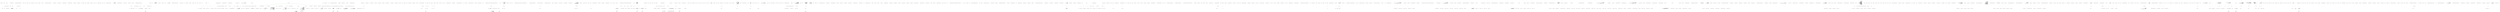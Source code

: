 digraph  {
n41 [label="CommandLine.Text.Example", span=""];
n0 [cluster="CommandLine.Text.Example.Example(string, System.Collections.Generic.IEnumerable<CommandLine.UnParserSettings>, object)", label="Entry CommandLine.Text.Example.Example(string, System.Collections.Generic.IEnumerable<CommandLine.UnParserSettings>, object)", span="18-18"];
n1 [cluster="CommandLine.Text.Example.Example(string, System.Collections.Generic.IEnumerable<CommandLine.UnParserSettings>, object)", label="string.IsNullOrEmpty(helpText)", span="20-20"];
n3 [cluster="CommandLine.Text.Example.Example(string, System.Collections.Generic.IEnumerable<CommandLine.UnParserSettings>, object)", label="formatStyles == null", span="21-21"];
n5 [cluster="CommandLine.Text.Example.Example(string, System.Collections.Generic.IEnumerable<CommandLine.UnParserSettings>, object)", label="sample == null", span="22-22"];
n7 [cluster="CommandLine.Text.Example.Example(string, System.Collections.Generic.IEnumerable<CommandLine.UnParserSettings>, object)", label="this.helpText = helpText", span="24-24"];
n8 [cluster="CommandLine.Text.Example.Example(string, System.Collections.Generic.IEnumerable<CommandLine.UnParserSettings>, object)", label="this.formatStyles = formatStyles", span="25-25"];
n9 [cluster="CommandLine.Text.Example.Example(string, System.Collections.Generic.IEnumerable<CommandLine.UnParserSettings>, object)", label="this.sample = sample", span="26-26"];
n2 [cluster="CommandLine.Text.Example.Example(string, System.Collections.Generic.IEnumerable<CommandLine.UnParserSettings>, object)", label="throw new ArgumentException(''helpText can't be null or empty'', ''helpText'');", span="20-20"];
n11 [cluster="string.IsNullOrEmpty(string)", label="Entry string.IsNullOrEmpty(string)", span="0-0"];
n4 [cluster="CommandLine.Text.Example.Example(string, System.Collections.Generic.IEnumerable<CommandLine.UnParserSettings>, object)", label="throw new ArgumentNullException(''formatStyles'');", span="21-21"];
n6 [cluster="CommandLine.Text.Example.Example(string, System.Collections.Generic.IEnumerable<CommandLine.UnParserSettings>, object)", label="throw new ArgumentNullException(''sample'');", span="22-22"];
n10 [cluster="CommandLine.Text.Example.Example(string, System.Collections.Generic.IEnumerable<CommandLine.UnParserSettings>, object)", label="Exit CommandLine.Text.Example.Example(string, System.Collections.Generic.IEnumerable<CommandLine.UnParserSettings>, object)", span="18-18"];
n12 [cluster="System.ArgumentException.ArgumentException(string, string)", label="Entry System.ArgumentException.ArgumentException(string, string)", span="0-0"];
n13 [cluster="System.ArgumentNullException.ArgumentNullException(string)", label="Entry System.ArgumentNullException.ArgumentNullException(string)", span="0-0"];
n14 [cluster="CommandLine.Text.Example.Example(string, CommandLine.UnParserSettings, object)", label="Entry CommandLine.Text.Example.Example(string, CommandLine.UnParserSettings, object)", span="29-29"];
n15 [cluster="CommandLine.Text.Example.Example(string, CommandLine.UnParserSettings, object)", label="Exit CommandLine.Text.Example.Example(string, CommandLine.UnParserSettings, object)", span="29-29"];
n16 [cluster="CommandLine.Text.Example.Example(string, object)", label="Entry CommandLine.Text.Example.Example(string, object)", span="34-34"];
n17 [cluster="CommandLine.Text.Example.Example(string, object)", label="Exit CommandLine.Text.Example.Example(string, object)", span="34-34"];
n18 [cluster="CommandLine.Text.Example.Equals(object)", label="Entry CommandLine.Text.Example.Equals(object)", span="59-59"];
n19 [cluster="CommandLine.Text.Example.Equals(object)", label="var other = obj as Example", span="61-61"];
n22 [cluster="CommandLine.Text.Example.Equals(object)", label="return base.Equals(obj);", span="67-67"];
n20 [cluster="CommandLine.Text.Example.Equals(object)", label="other != null", span="62-62"];
n21 [cluster="CommandLine.Text.Example.Equals(object)", label="return Equals(other);", span="64-64"];
n23 [cluster="CommandLine.Text.Example.Equals(object)", label="Exit CommandLine.Text.Example.Equals(object)", span="59-59"];
n24 [cluster="CommandLine.Text.Example.Equals(CommandLine.Text.Example)", label="Entry CommandLine.Text.Example.Equals(CommandLine.Text.Example)", span="84-84"];
n25 [cluster="object.Equals(object)", label="Entry object.Equals(object)", span="0-0"];
n26 [cluster="CommandLine.Text.Example.GetHashCode()", label="Entry CommandLine.Text.Example.GetHashCode()", span="74-74"];
n27 [cluster="CommandLine.Text.Example.GetHashCode()", label="return new { HelpText, FormatStyles, Sample }.GetHashCode();", span="76-76"];
n28 [cluster="CommandLine.Text.Example.GetHashCode()", label="Exit CommandLine.Text.Example.GetHashCode()", span="74-74"];
n29 [cluster="object.GetHashCode()", label="Entry object.GetHashCode()", span="0-0"];
n30 [cluster="CommandLine.Text.Example.Equals(CommandLine.Text.Example)", label="other == null", span="86-86"];
n32 [cluster="CommandLine.Text.Example.Equals(CommandLine.Text.Example)", label="return HelpText.Equals(other.HelpText)\r\n                && FormatStyles.SequenceEqual(other.FormatStyles)\r\n                && Sample.Equals(other.Sample);", span="91-93"];
n31 [cluster="CommandLine.Text.Example.Equals(CommandLine.Text.Example)", label="return false;", span="88-88"];
n33 [cluster="CommandLine.Text.Example.Equals(CommandLine.Text.Example)", label="Exit CommandLine.Text.Example.Equals(CommandLine.Text.Example)", span="84-84"];
n34 [cluster="string.Equals(string)", label="Entry string.Equals(string)", span="0-0"];
n35 [cluster="Unk.SequenceEqual", label="Entry Unk.SequenceEqual", span=""];
n36 [cluster="CommandLine.Text.ExampleExtensions.GetFormatStylesOrDefault(CommandLine.Text.Example)", label="Entry CommandLine.Text.ExampleExtensions.GetFormatStylesOrDefault(CommandLine.Text.Example)", span="111-111"];
n37 [cluster="CommandLine.Text.ExampleExtensions.GetFormatStylesOrDefault(CommandLine.Text.Example)", label="return example.FormatStyles.Any()\r\n                ? example.FormatStyles\r\n                : new[] { new UnParserSettings { Consumed = true } };", span="113-115"];
n38 [cluster="CommandLine.Text.ExampleExtensions.GetFormatStylesOrDefault(CommandLine.Text.Example)", label="Exit CommandLine.Text.ExampleExtensions.GetFormatStylesOrDefault(CommandLine.Text.Example)", span="111-111"];
n39 [cluster="System.Collections.Generic.IEnumerable<TSource>.Any<TSource>()", label="Entry System.Collections.Generic.IEnumerable<TSource>.Any<TSource>()", span="0-0"];
n40 [cluster="CommandLine.UnParserSettings.UnParserSettings()", label="Entry CommandLine.UnParserSettings.UnParserSettings()", span="15-15"];
m1_223 [cluster="System.Text.StringBuilder.Append(char)", file="HelpText.cs", label="Entry System.Text.StringBuilder.Append(char)", span="0-0"];
m1_91 [cluster="CommandLine.Text.HelpText.DefaultParsingErrorsHandler<T>(CommandLine.ParserResult<T>, CommandLine.Text.HelpText)", file="HelpText.cs", label="Entry CommandLine.Text.HelpText.DefaultParsingErrorsHandler<T>(CommandLine.ParserResult<T>, CommandLine.Text.HelpText)", span="276-276"];
m1_107 [cluster="CommandLine.Text.HelpText.DefaultParsingErrorsHandler<T>(CommandLine.ParserResult<T>, CommandLine.Text.HelpText)", file="HelpText.cs", label="parserResult == null", span="278-278"];
m1_109 [cluster="CommandLine.Text.HelpText.DefaultParsingErrorsHandler<T>(CommandLine.ParserResult<T>, CommandLine.Text.HelpText)", file="HelpText.cs", label="current == null", span="279-279"];
m1_111 [cluster="CommandLine.Text.HelpText.DefaultParsingErrorsHandler<T>(CommandLine.ParserResult<T>, CommandLine.Text.HelpText)", file="HelpText.cs", label="FilterMeaningfulErrors(((NotParsed<T>)parserResult).Errors).Empty()", span="281-281"];
m1_112 [cluster="CommandLine.Text.HelpText.DefaultParsingErrorsHandler<T>(CommandLine.ParserResult<T>, CommandLine.Text.HelpText)", file="HelpText.cs", label="return current;", span="282-282"];
m1_113 [cluster="CommandLine.Text.HelpText.DefaultParsingErrorsHandler<T>(CommandLine.ParserResult<T>, CommandLine.Text.HelpText)", file="HelpText.cs", label="var errors = RenderParsingErrorsText(parserResult,\r\n                current.SentenceBuilder.FormatError,\r\n                current.SentenceBuilder.FormatMutuallyExclusiveSetErrors,\r\n                2)", span="284-287"];
m1_115 [cluster="CommandLine.Text.HelpText.DefaultParsingErrorsHandler<T>(CommandLine.ParserResult<T>, CommandLine.Text.HelpText)", file="HelpText.cs", label="return current;", span="289-289"];
m1_116 [cluster="CommandLine.Text.HelpText.DefaultParsingErrorsHandler<T>(CommandLine.ParserResult<T>, CommandLine.Text.HelpText)", file="HelpText.cs", label="current.AddPreOptionsLine(\r\n                string.Concat(Environment.NewLine, current.SentenceBuilder.ErrorsHeadingText()))", span="291-292"];
m1_118 [cluster="CommandLine.Text.HelpText.DefaultParsingErrorsHandler<T>(CommandLine.ParserResult<T>, CommandLine.Text.HelpText)", file="HelpText.cs", label="lines.ForEach(\r\n                line => current.AddPreOptionsLine(line))", span="295-296"];
m1_119 [cluster="CommandLine.Text.HelpText.DefaultParsingErrorsHandler<T>(CommandLine.ParserResult<T>, CommandLine.Text.HelpText)", file="HelpText.cs", label="return current;", span="298-298"];
m1_108 [cluster="CommandLine.Text.HelpText.DefaultParsingErrorsHandler<T>(CommandLine.ParserResult<T>, CommandLine.Text.HelpText)", file="HelpText.cs", label="throw new ArgumentNullException(''parserResult'');", span="278-278"];
m1_110 [cluster="CommandLine.Text.HelpText.DefaultParsingErrorsHandler<T>(CommandLine.ParserResult<T>, CommandLine.Text.HelpText)", file="HelpText.cs", label="throw new ArgumentNullException(''current'');", span="279-279"];
m1_114 [cluster="CommandLine.Text.HelpText.DefaultParsingErrorsHandler<T>(CommandLine.ParserResult<T>, CommandLine.Text.HelpText)", file="HelpText.cs", label="string.IsNullOrEmpty(errors)", span="288-288"];
m1_117 [cluster="CommandLine.Text.HelpText.DefaultParsingErrorsHandler<T>(CommandLine.ParserResult<T>, CommandLine.Text.HelpText)", file="HelpText.cs", label="var lines = errors.Split(\r\n                new[] { Environment.NewLine }, StringSplitOptions.None)", span="293-294"];
m1_120 [cluster="CommandLine.Text.HelpText.DefaultParsingErrorsHandler<T>(CommandLine.ParserResult<T>, CommandLine.Text.HelpText)", file="HelpText.cs", label="Exit CommandLine.Text.HelpText.DefaultParsingErrorsHandler<T>(CommandLine.ParserResult<T>, CommandLine.Text.HelpText)", span="276-276"];
m1_121 [cluster="System.Collections.Generic.IEnumerable<TSource>.Empty<TSource>()", file="HelpText.cs", label="Entry System.Collections.Generic.IEnumerable<TSource>.Empty<TSource>()", span="31-31"];
m1_51 [cluster="Unk.Any", file="HelpText.cs", label="Entry Unk.Any", span=""];
m1_193 [cluster="System.Text.StringBuilder.AppendLine(string)", file="HelpText.cs", label="Entry System.Text.StringBuilder.AppendLine(string)", span="0-0"];
m1_0 [cluster="CommandLine.Text.HelpText.HelpText()", file="HelpText.cs", label="Entry CommandLine.Text.HelpText.HelpText()", span="36-36"];
m1_1 [cluster="CommandLine.Text.HelpText.HelpText()", file="HelpText.cs", label="Exit CommandLine.Text.HelpText.HelpText()", span="36-36"];
m1_348 [cluster="string.PadRight(int)", file="HelpText.cs", label="Entry string.PadRight(int)", span="0-0"];
m1_430 [cluster="T.ToStringInvariant<T>()", file="HelpText.cs", label="Entry T.ToStringInvariant<T>()", span="15-15"];
m1_293 [cluster="System.Tuple.Create<T1, T2>(T1, T2)", file="HelpText.cs", label="Entry System.Tuple.Create<T1, T2>(T1, T2)", span="0-0"];
m1_54 [cluster="CommandLine.Text.HelpText.AddOptions<T>(CommandLine.ParserResult<T>)", file="HelpText.cs", label="Entry CommandLine.Text.HelpText.AddOptions<T>(CommandLine.ParserResult<T>)", span="336-336"];
m1_142 [cluster="CommandLine.Text.HelpText.AddPreOptionsText(string)", file="HelpText.cs", label="Entry CommandLine.Text.HelpText.AddPreOptionsText(string)", span="331-331"];
m1_144 [cluster="CommandLine.Text.HelpText.AddPreOptionsText(string)", color=green, community=0, file="HelpText.cs", label="lines.ForEach(line => AddPreOptionsLine(line))", prediction=0, span="334-334"];
m1_143 [cluster="CommandLine.Text.HelpText.AddPreOptionsText(string)", file="HelpText.cs", label="var lines = text.Split(new[] { Environment.NewLine }, StringSplitOptions.None)", span="333-333"];
m1_145 [cluster="CommandLine.Text.HelpText.AddPreOptionsText(string)", color=green, community=0, file="HelpText.cs", label="return this;", prediction=0, span="335-335"];
m1_238 [cluster="System.Text.StringBuilder.SafeToString()", file="HelpText.cs", label="Entry System.Text.StringBuilder.SafeToString()", span="66-66"];
m1_237 [cluster="System.Text.StringBuilder.AppendWhen(bool, params string[])", file="HelpText.cs", label="Entry System.Text.StringBuilder.AppendWhen(bool, params string[])", span="9-9"];
m1_81 [cluster="CommandLine.TypeInfo.Create(System.Type)", file="HelpText.cs", label="Entry CommandLine.TypeInfo.Create(System.Type)", span="29-29"];
m1_79 [cluster="System.Collections.Generic.IEnumerable<TSource>.Single<TSource>()", file="HelpText.cs", label="Entry System.Collections.Generic.IEnumerable<TSource>.Single<TSource>()", span="0-0"];
m1_372 [cluster="System.Text.StringBuilder.AppendFormat(string, object)", file="HelpText.cs", label="Entry System.Text.StringBuilder.AppendFormat(string, object)", span="0-0"];
m1_180 [cluster="System.Text.StringBuilder.AppendIfNotEmpty(params string[])", file="HelpText.cs", label="Entry System.Text.StringBuilder.AppendIfNotEmpty(params string[])", span="57-57"];
m1_134 [cluster="CommandLine.Text.HelpText.ToString()", file="HelpText.cs", label="Entry CommandLine.Text.HelpText.ToString()", span="496-496"];
m1_232 [cluster="CommandLine.Text.HelpText.ToString()", file="HelpText.cs", label="int ExtraLength = 10", span="498-498"];
m1_233 [cluster="CommandLine.Text.HelpText.ToString()", file="HelpText.cs", label="return\r\n                new StringBuilder(\r\n                    heading.SafeLength() + copyright.SafeLength() + preOptionsHelp.SafeLength() +\r\n                        optionsHelp.SafeLength() + ExtraLength).Append(heading)\r\n                    .AppendWhen(!string.IsNullOrEmpty(copyright), Environment.NewLine, copyright)\r\n                    .AppendWhen(preOptionsHelp.Length > 0, Environment.NewLine, preOptionsHelp.ToString())\r\n                    .AppendWhen(\r\n                        optionsHelp != null && optionsHelp.Length > 0,\r\n                        Environment.NewLine,\r\n                        Environment.NewLine,\r\n                        optionsHelp.SafeToString())\r\n                    .AppendWhen(postOptionsHelp.Length > 0, Environment.NewLine, postOptionsHelp.ToString())\r\n                .ToString();", span="499-511"];
m1_234 [cluster="CommandLine.Text.HelpText.ToString()", file="HelpText.cs", label="Exit CommandLine.Text.HelpText.ToString()", span="496-496"];
m1_235 [cluster="string.SafeLength()", file="HelpText.cs", label="Entry string.SafeLength()", span="40-40"];
m1_138 [cluster="CommandLine.Text.HelpText.AddPostOptionsLine(string)", file="HelpText.cs", label="Entry CommandLine.Text.HelpText.AddPostOptionsLine(string)", span="326-326"];
m1_139 [cluster="CommandLine.Text.HelpText.AddPostOptionsLine(string)", file="HelpText.cs", label="return AddLine(postOptionsHelp, value);", span="328-328"];
m1_140 [cluster="CommandLine.Text.HelpText.AddPostOptionsLine(string)", file="HelpText.cs", label="Exit CommandLine.Text.HelpText.AddPostOptionsLine(string)", span="326-326"];
m1_221 [cluster="CSharpx.Maybe<T>.FromJust<T>()", file="HelpText.cs", label="Entry CSharpx.Maybe<T>.FromJust<T>()", span="342-342"];
m1_396 [cluster="CommandLine.Text.HelpText.GetMaxOptionLength(CommandLine.Core.OptionSpecification)", file="HelpText.cs", label="Entry CommandLine.Text.HelpText.GetMaxOptionLength(CommandLine.Core.OptionSpecification)", span="768-768"];
m1_399 [cluster="CommandLine.Text.HelpText.GetMaxOptionLength(CommandLine.Core.OptionSpecification)", file="HelpText.cs", label="var specLength = 0", span="770-770"];
m1_400 [cluster="CommandLine.Text.HelpText.GetMaxOptionLength(CommandLine.Core.OptionSpecification)", file="HelpText.cs", label="var hasShort = spec.ShortName.Length > 0", span="772-772"];
m1_401 [cluster="CommandLine.Text.HelpText.GetMaxOptionLength(CommandLine.Core.OptionSpecification)", file="HelpText.cs", label="var hasLong = spec.LongName.Length > 0", span="773-773"];
m1_403 [cluster="CommandLine.Text.HelpText.GetMaxOptionLength(CommandLine.Core.OptionSpecification)", file="HelpText.cs", label="spec.MetaValue.Length > 0", span="776-776"];
m1_404 [cluster="CommandLine.Text.HelpText.GetMaxOptionLength(CommandLine.Core.OptionSpecification)", file="HelpText.cs", label="metaLength = spec.MetaValue.Length + 1", span="777-777"];
m1_411 [cluster="CommandLine.Text.HelpText.GetMaxOptionLength(CommandLine.Core.OptionSpecification)", file="HelpText.cs", label="specLength += spec.LongName.Length", span="790-790"];
m1_406 [cluster="CommandLine.Text.HelpText.GetMaxOptionLength(CommandLine.Core.OptionSpecification)", file="HelpText.cs", label="++specLength", span="781-781"];
m1_416 [cluster="CommandLine.Text.HelpText.GetMaxOptionLength(CommandLine.Core.OptionSpecification)", file="HelpText.cs", label="specLength += 2", span="798-798"];
m1_417 [cluster="CommandLine.Text.HelpText.GetMaxOptionLength(CommandLine.Core.OptionSpecification)", file="HelpText.cs", label="return specLength;", span="800-800"];
m1_405 [cluster="CommandLine.Text.HelpText.GetMaxOptionLength(CommandLine.Core.OptionSpecification)", file="HelpText.cs", label=hasShort, span="779-779"];
m1_415 [cluster="CommandLine.Text.HelpText.GetMaxOptionLength(CommandLine.Core.OptionSpecification)", file="HelpText.cs", label="hasShort && hasLong", span="797-797"];
m1_402 [cluster="CommandLine.Text.HelpText.GetMaxOptionLength(CommandLine.Core.OptionSpecification)", file="HelpText.cs", label="var metaLength = 0", span="775-775"];
m1_410 [cluster="CommandLine.Text.HelpText.GetMaxOptionLength(CommandLine.Core.OptionSpecification)", file="HelpText.cs", label=hasLong, span="788-788"];
m1_409 [cluster="CommandLine.Text.HelpText.GetMaxOptionLength(CommandLine.Core.OptionSpecification)", file="HelpText.cs", label="specLength += metaLength", span="785-785"];
m1_414 [cluster="CommandLine.Text.HelpText.GetMaxOptionLength(CommandLine.Core.OptionSpecification)", file="HelpText.cs", label="specLength += metaLength", span="794-794"];
m1_407 [cluster="CommandLine.Text.HelpText.GetMaxOptionLength(CommandLine.Core.OptionSpecification)", file="HelpText.cs", label=AddDashesToOption, span="782-782"];
m1_408 [cluster="CommandLine.Text.HelpText.GetMaxOptionLength(CommandLine.Core.OptionSpecification)", file="HelpText.cs", label="++specLength", span="783-783"];
m1_412 [cluster="CommandLine.Text.HelpText.GetMaxOptionLength(CommandLine.Core.OptionSpecification)", file="HelpText.cs", label=AddDashesToOption, span="791-791"];
m1_413 [cluster="CommandLine.Text.HelpText.GetMaxOptionLength(CommandLine.Core.OptionSpecification)", file="HelpText.cs", label="specLength += 2", span="792-792"];
m1_418 [cluster="CommandLine.Text.HelpText.GetMaxOptionLength(CommandLine.Core.OptionSpecification)", file="HelpText.cs", label="Exit CommandLine.Text.HelpText.GetMaxOptionLength(CommandLine.Core.OptionSpecification)", span="768-768"];
m1_224 [cluster="CommandLine.Text.Example.GetFormatStylesOrDefault()", file="HelpText.cs", label="Entry CommandLine.Text.Example.GetFormatStylesOrDefault()", span="111-111"];
m1_294 [cluster="CommandLine.Text.HelpText.AdaptVerbsToSpecifications(System.Collections.Generic.IEnumerable<System.Type>)", file="HelpText.cs", label="return (from verbTuple in Verb.SelectFromTypes(types)\r\n                    select\r\n                        OptionSpecification.NewSwitch(\r\n                            string.Empty,\r\n                            verbTuple.Item1.Name,\r\n                            false,\r\n                            verbTuple.Item1.HelpText,\r\n                            string.Empty)).Concat(new[] { MakeHelpEntry(), MakeVersionEntry() });", span="593-600"];
m1_155 [cluster="lambda expression", file="HelpText.cs", label="Entry lambda expression", span="341-341"];
m1_295 [cluster="CommandLine.Text.HelpText.AdaptVerbsToSpecifications(System.Collections.Generic.IEnumerable<System.Type>)", file="HelpText.cs", label="Exit CommandLine.Text.HelpText.AdaptVerbsToSpecifications(System.Collections.Generic.IEnumerable<System.Type>)", span="591-591"];
m1_351 [cluster="string.Trim()", file="HelpText.cs", label="Entry string.Trim()", span="0-0"];
m1_236 [cluster="System.Text.StringBuilder.SafeLength()", file="HelpText.cs", label="Entry System.Text.StringBuilder.SafeLength()", span="73-73"];
m1_296 [cluster="CommandLine.Core.Verb.SelectFromTypes(System.Collections.Generic.IEnumerable<System.Type>)", file="HelpText.cs", label="Entry CommandLine.Core.Verb.SelectFromTypes(System.Collections.Generic.IEnumerable<System.Type>)", span="40-40"];
m1_350 [cluster="string.FormatInvariant(params object[])", file="HelpText.cs", label="Entry string.FormatInvariant(params object[])", span="20-20"];
m1_23 [cluster="System.ArgumentNullException.ArgumentNullException(string)", file="HelpText.cs", label="Entry System.ArgumentNullException.ArgumentNullException(string)", span="0-0"];
m1_268 [cluster="string.Substring(int)", file="HelpText.cs", label="Entry string.Substring(int)", span="0-0"];
m1_122 [cluster="CommandLine.Text.HelpText.RenderParsingErrorsText<T>(CommandLine.ParserResult<T>, System.Func<CommandLine.Error, string>, System.Func<System.Collections.Generic.IEnumerable<CommandLine.MutuallyExclusiveSetError>, string>, int)", file="HelpText.cs", label="Entry CommandLine.Text.HelpText.RenderParsingErrorsText<T>(CommandLine.ParserResult<T>, System.Func<CommandLine.Error, string>, System.Func<System.Collections.Generic.IEnumerable<CommandLine.MutuallyExclusiveSetError>, string>, int)", span="403-403"];
m1_168 [cluster="CommandLine.Text.HelpText.RenderParsingErrorsText<T>(CommandLine.ParserResult<T>, System.Func<CommandLine.Error, string>, System.Func<System.Collections.Generic.IEnumerable<CommandLine.MutuallyExclusiveSetError>, string>, int)", file="HelpText.cs", label="parserResult == null", span="409-409"];
m1_170 [cluster="CommandLine.Text.HelpText.RenderParsingErrorsText<T>(CommandLine.ParserResult<T>, System.Func<CommandLine.Error, string>, System.Func<System.Collections.Generic.IEnumerable<CommandLine.MutuallyExclusiveSetError>, string>, int)", file="HelpText.cs", label="var meaningfulErrors =\r\n                FilterMeaningfulErrors(((NotParsed<T>)parserResult).Errors)", span="411-412"];
m1_174 [cluster="CommandLine.Text.HelpText.RenderParsingErrorsText<T>(CommandLine.ParserResult<T>, System.Func<CommandLine.Error, string>, System.Func<System.Collections.Generic.IEnumerable<CommandLine.MutuallyExclusiveSetError>, string>, int)", file="HelpText.cs", label="meaningfulErrors\r\n                .Where(e => e.Tag != ErrorType.MutuallyExclusiveSetError)\r\n                .ForEach(\r\n                    error =>\r\n                        {\r\n                            var line = new StringBuilder(indent.Spaces())\r\n                                .Append(formatError(error)); \r\n                            text.AppendLine(line.ToString());\r\n                        })", span="417-425"];
m1_175 [cluster="CommandLine.Text.HelpText.RenderParsingErrorsText<T>(CommandLine.ParserResult<T>, System.Func<CommandLine.Error, string>, System.Func<System.Collections.Generic.IEnumerable<CommandLine.MutuallyExclusiveSetError>, string>, int)", file="HelpText.cs", label="return text.AppendIfNotEmpty(\r\n                formatMutuallyExclusiveSetErrors(\r\n                    meaningfulErrors.OfType<MutuallyExclusiveSetError>()))\r\n                .ToString();", span="427-430"];
m1_169 [cluster="CommandLine.Text.HelpText.RenderParsingErrorsText<T>(CommandLine.ParserResult<T>, System.Func<CommandLine.Error, string>, System.Func<System.Collections.Generic.IEnumerable<CommandLine.MutuallyExclusiveSetError>, string>, int)", file="HelpText.cs", label="throw new ArgumentNullException(''parserResult'');", span="409-409"];
m1_171 [cluster="CommandLine.Text.HelpText.RenderParsingErrorsText<T>(CommandLine.ParserResult<T>, System.Func<CommandLine.Error, string>, System.Func<System.Collections.Generic.IEnumerable<CommandLine.MutuallyExclusiveSetError>, string>, int)", file="HelpText.cs", label="meaningfulErrors.Empty()", span="413-413"];
m1_172 [cluster="CommandLine.Text.HelpText.RenderParsingErrorsText<T>(CommandLine.ParserResult<T>, System.Func<CommandLine.Error, string>, System.Func<System.Collections.Generic.IEnumerable<CommandLine.MutuallyExclusiveSetError>, string>, int)", file="HelpText.cs", label="return string.Empty;", span="414-414"];
m1_173 [cluster="CommandLine.Text.HelpText.RenderParsingErrorsText<T>(CommandLine.ParserResult<T>, System.Func<CommandLine.Error, string>, System.Func<System.Collections.Generic.IEnumerable<CommandLine.MutuallyExclusiveSetError>, string>, int)", file="HelpText.cs", label="var text = new StringBuilder()", span="416-416"];
m1_176 [cluster="CommandLine.Text.HelpText.RenderParsingErrorsText<T>(CommandLine.ParserResult<T>, System.Func<CommandLine.Error, string>, System.Func<System.Collections.Generic.IEnumerable<CommandLine.MutuallyExclusiveSetError>, string>, int)", file="HelpText.cs", label="Exit CommandLine.Text.HelpText.RenderParsingErrorsText<T>(CommandLine.ParserResult<T>, System.Func<CommandLine.Error, string>, System.Func<System.Collections.Generic.IEnumerable<CommandLine.MutuallyExclusiveSetError>, string>, int)", span="403-403"];
m1_44 [cluster="CommandLine.Text.HelpText.FilterMeaningfulErrors(System.Collections.Generic.IEnumerable<CommandLine.Error>)", file="HelpText.cs", label="Entry CommandLine.Text.HelpText.FilterMeaningfulErrors(System.Collections.Generic.IEnumerable<CommandLine.Error>)", span="514-514"];
m1_239 [cluster="CommandLine.Text.HelpText.FilterMeaningfulErrors(System.Collections.Generic.IEnumerable<CommandLine.Error>)", file="HelpText.cs", label="return errors.Where(e => e.Tag != ErrorType.HelpRequestedError && e.Tag != ErrorType.HelpVerbRequestedError);", span="516-516"];
m1_240 [cluster="CommandLine.Text.HelpText.FilterMeaningfulErrors(System.Collections.Generic.IEnumerable<CommandLine.Error>)", file="HelpText.cs", label="Exit CommandLine.Text.HelpText.FilterMeaningfulErrors(System.Collections.Generic.IEnumerable<CommandLine.Error>)", span="514-514"];
m1_284 [cluster="System.Type.GetUsageData()", file="HelpText.cs", label="Entry System.Type.GetUsageData()", span="39-39"];
m1_371 [cluster="System.Text.StringBuilder.AppendWhen(bool, params char[])", file="HelpText.cs", label="Entry System.Text.StringBuilder.AppendWhen(bool, params char[])", span="18-18"];
m1_52 [cluster="System.Collections.Generic.IEnumerable<TSource>.ToArray<TSource>()", file="HelpText.cs", label="Entry System.Collections.Generic.IEnumerable<TSource>.ToArray<TSource>()", span="0-0"];
m1_222 [cluster="CommandLine.Infrastructure.ReflectionHelper.GetAssemblyName()", file="HelpText.cs", label="Entry CommandLine.Infrastructure.ReflectionHelper.GetAssemblyName()", span="23-23"];
m1_47 [cluster="CommandLine.Infrastructure.ReflectionHelper.GetAttribute<TAttribute>()", file="HelpText.cs", label="Entry CommandLine.Infrastructure.ReflectionHelper.GetAttribute<TAttribute>()", span="12-12"];
m1_309 [cluster="CommandLine.Text.HelpText.AddOption(string, int, CommandLine.Core.Specification, int)", file="HelpText.cs", label="Entry CommandLine.Text.HelpText.AddOption(string, int, CommandLine.Core.Specification, int)", span="648-648"];
m1_317 [cluster="CommandLine.Text.HelpText.AddOption(string, int, CommandLine.Core.Specification, int)", file="HelpText.cs", label="optionsHelp.Append(''  '')", span="650-650"];
m1_318 [cluster="CommandLine.Text.HelpText.AddOption(string, int, CommandLine.Core.Specification, int)", file="HelpText.cs", label="var name = new StringBuilder(maxLength)\r\n                .BimapIf(\r\n                    specification.Tag == SpecificationType.Option,\r\n                    it => it.Append(AddOptionName(maxLength, (OptionSpecification)specification)),\r\n                    it => it.Append(AddValueName(maxLength, (ValueSpecification)specification)))", span="651-655"];
m1_319 [cluster="CommandLine.Text.HelpText.AddOption(string, int, CommandLine.Core.Specification, int)", file="HelpText.cs", label="optionsHelp\r\n                .Append(name.Length < maxLength ? name.ToString().PadRight(maxLength) : name.ToString())\r\n                .Append(''    '')", span="657-659"];
m1_320 [cluster="CommandLine.Text.HelpText.AddOption(string, int, CommandLine.Core.Specification, int)", file="HelpText.cs", label="var optionHelpText = specification.HelpText", span="661-661"];
m1_321 [cluster="CommandLine.Text.HelpText.AddOption(string, int, CommandLine.Core.Specification, int)", file="HelpText.cs", label="addEnumValuesToHelpText && specification.EnumValues.Any()", span="663-663"];
m1_322 [cluster="CommandLine.Text.HelpText.AddOption(string, int, CommandLine.Core.Specification, int)", file="HelpText.cs", label="optionHelpText += '' Valid values: '' + string.Join('', '', specification.EnumValues)", span="664-664"];
m1_323 [cluster="CommandLine.Text.HelpText.AddOption(string, int, CommandLine.Core.Specification, int)", file="HelpText.cs", label="specification.DefaultValue.Do(\r\n                defaultValue => optionHelpText = ''(Default: {0}) ''.FormatLocal(defaultValue) + optionHelpText)", span="666-667"];
m1_324 [cluster="CommandLine.Text.HelpText.AddOption(string, int, CommandLine.Core.Specification, int)", file="HelpText.cs", label="specification.Required", span="669-669"];
m1_325 [cluster="CommandLine.Text.HelpText.AddOption(string, int, CommandLine.Core.Specification, int)", file="HelpText.cs", label="optionHelpText = ''{0} ''.FormatInvariant(requiredWord) + optionHelpText", span="670-670"];
m1_331 [cluster="CommandLine.Text.HelpText.AddOption(string, int, CommandLine.Core.Specification, int)", file="HelpText.cs", label="words[i].Length < (widthOfHelpText - wordBuffer)", span="680-680"];
m1_334 [cluster="CommandLine.Text.HelpText.AddOption(string, int, CommandLine.Core.Specification, int)", file="HelpText.cs", label="(widthOfHelpText - wordBuffer) > 1 && i != words.Length - 1", span="684-684"];
m1_337 [cluster="CommandLine.Text.HelpText.AddOption(string, int, CommandLine.Core.Specification, int)", file="HelpText.cs", label="words[i].Length >= widthOfHelpText && wordBuffer == 0", span="690-690"];
m1_338 [cluster="CommandLine.Text.HelpText.AddOption(string, int, CommandLine.Core.Specification, int)", file="HelpText.cs", label="optionsHelp.Append(words[i].Substring(0, widthOfHelpText))", span="692-692"];
m1_339 [cluster="CommandLine.Text.HelpText.AddOption(string, int, CommandLine.Core.Specification, int)", file="HelpText.cs", label="wordBuffer = widthOfHelpText", span="693-693"];
m1_342 [cluster="CommandLine.Text.HelpText.AddOption(string, int, CommandLine.Core.Specification, int)", file="HelpText.cs", label="optionsHelp.AppendWhen(optionHelpText.Length > 0, Environment.NewLine,\r\n                        new string(' ', maxLength + 6))", span="701-702"];
m1_343 [cluster="CommandLine.Text.HelpText.AddOption(string, int, CommandLine.Core.Specification, int)", file="HelpText.cs", label="optionHelpText.Length > widthOfHelpText", span="704-704"];
m1_326 [cluster="CommandLine.Text.HelpText.AddOption(string, int, CommandLine.Core.Specification, int)", file="HelpText.cs", label="!string.IsNullOrEmpty(optionHelpText)", span="672-672"];
m1_328 [cluster="CommandLine.Text.HelpText.AddOption(string, int, CommandLine.Core.Specification, int)", file="HelpText.cs", label="var words = optionHelpText.Split(' ')", span="677-677"];
m1_341 [cluster="CommandLine.Text.HelpText.AddOption(string, int, CommandLine.Core.Specification, int)", file="HelpText.cs", label="optionHelpText = optionHelpText.Substring(Math.Min(wordBuffer, optionHelpText.Length)).Trim()", span="700-700"];
m1_344 [cluster="CommandLine.Text.HelpText.AddOption(string, int, CommandLine.Core.Specification, int)", file="HelpText.cs", label="optionsHelp\r\n                .Append(optionHelpText)\r\n                .Append(Environment.NewLine)\r\n                .AppendWhen(additionalNewLineAfterOption, Environment.NewLine)", span="707-710"];
m1_327 [cluster="CommandLine.Text.HelpText.AddOption(string, int, CommandLine.Core.Specification, int)", file="HelpText.cs", label="var wordBuffer = 0", span="676-676"];
m1_333 [cluster="CommandLine.Text.HelpText.AddOption(string, int, CommandLine.Core.Specification, int)", file="HelpText.cs", label="wordBuffer += words[i].Length", span="683-683"];
m1_329 [cluster="CommandLine.Text.HelpText.AddOption(string, int, CommandLine.Core.Specification, int)", file="HelpText.cs", label="var i = 0", span="678-678"];
m1_330 [cluster="CommandLine.Text.HelpText.AddOption(string, int, CommandLine.Core.Specification, int)", file="HelpText.cs", label="i < words.Length", span="678-678"];
m1_332 [cluster="CommandLine.Text.HelpText.AddOption(string, int, CommandLine.Core.Specification, int)", file="HelpText.cs", label="optionsHelp.Append(words[i])", span="682-682"];
m1_340 [cluster="CommandLine.Text.HelpText.AddOption(string, int, CommandLine.Core.Specification, int)", file="HelpText.cs", label="i++", span="678-678"];
m1_336 [cluster="CommandLine.Text.HelpText.AddOption(string, int, CommandLine.Core.Specification, int)", file="HelpText.cs", label="wordBuffer++", span="687-687"];
m1_335 [cluster="CommandLine.Text.HelpText.AddOption(string, int, CommandLine.Core.Specification, int)", file="HelpText.cs", label="optionsHelp.Append('' '')", span="686-686"];
m1_345 [cluster="CommandLine.Text.HelpText.AddOption(string, int, CommandLine.Core.Specification, int)", file="HelpText.cs", label="return this;", span="712-712"];
m1_346 [cluster="CommandLine.Text.HelpText.AddOption(string, int, CommandLine.Core.Specification, int)", file="HelpText.cs", label="Exit CommandLine.Text.HelpText.AddOption(string, int, CommandLine.Core.Specification, int)", span="648-648"];
m1_313 [cluster="CommandLine.Text.HelpText.MakeVersionEntry()", file="HelpText.cs", label="Exit CommandLine.Text.HelpText.MakeVersionEntry()", span="631-631"];
m1_276 [cluster="CommandLine.Text.HelpText.MakeVersionEntry()", file="HelpText.cs", label="Entry CommandLine.Text.HelpText.MakeVersionEntry()", span="631-631"];
m1_312 [cluster="CommandLine.Text.HelpText.MakeVersionEntry()", file="HelpText.cs", label="return OptionSpecification.NewSwitch(\r\n                string.Empty,\r\n                ''version'',\r\n                false,\r\n                sentenceBuilder.VersionCommandText(AddDashesToOption),\r\n                string.Empty);", span="633-638"];
m1_373 [cluster="System.Text.StringBuilder.AppendFormatWhen(bool, string, params object[])", file="HelpText.cs", label="Entry System.Text.StringBuilder.AppendFormatWhen(bool, string, params object[])", span="27-27"];
m1_125 [cluster="string.Concat(string, string)", file="HelpText.cs", label="Entry string.Concat(string, string)", span="0-0"];
m1_56 [cluster="lambda expression", file="HelpText.cs", label="license.AddToHelpText(auto, true)", span="220-220"];
m1_60 [cluster="lambda expression", file="HelpText.cs", label="usage.AddToHelpText(auto, true)", span="223-223"];
m1_55 [cluster="lambda expression", file="HelpText.cs", label="Entry lambda expression", span="220-220"];
m1_59 [cluster="lambda expression", file="HelpText.cs", label="Entry lambda expression", span="223-223"];
m1_62 [cluster="lambda expression", file="HelpText.cs", label="Entry lambda expression", span="230-230"];
m1_57 [cluster="lambda expression", file="HelpText.cs", label="Exit lambda expression", span="220-220"];
m1_61 [cluster="lambda expression", file="HelpText.cs", label="Exit lambda expression", span="223-223"];
m1_63 [cluster="lambda expression", color=green, community=0, file="HelpText.cs", label="e.Tag == ErrorType.NoVerbSelectedError", prediction=2, span="230-230"];
m1_64 [cluster="lambda expression", file="HelpText.cs", label="Exit lambda expression", span="230-230"];
m1_89 [cluster="lambda expression", file="HelpText.cs", label="DefaultParsingErrorsHandler(parserResult, current)", span="262-262"];
m1_102 [cluster="lambda expression", file="HelpText.cs", label="DefaultParsingErrorsHandler(parserResult, current)", span="268-268"];
m1_82 [cluster="lambda expression", file="HelpText.cs", label="Entry lambda expression", span="258-258"];
m1_85 [cluster="lambda expression", file="HelpText.cs", label="Entry lambda expression", span="261-261"];
m1_96 [cluster="lambda expression", file="HelpText.cs", label="DefaultParsingErrorsHandler(pr, current)", span="267-267"];
m1_88 [cluster="lambda expression", file="HelpText.cs", label="Entry lambda expression", span="262-262"];
m1_92 [cluster="lambda expression", file="HelpText.cs", label="Entry lambda expression", span="262-262"];
m1_95 [cluster="lambda expression", file="HelpText.cs", label="Entry lambda expression", span="267-267"];
m1_98 [cluster="lambda expression", file="HelpText.cs", label="Entry lambda expression", span="267-267"];
m1_101 [cluster="lambda expression", file="HelpText.cs", label="Entry lambda expression", span="268-268"];
m1_104 [cluster="lambda expression", file="HelpText.cs", label="Entry lambda expression", span="268-268"];
m1_83 [cluster="lambda expression", file="HelpText.cs", label="e.Tag == ErrorType.VersionRequestedError", span="258-258"];
m1_84 [cluster="lambda expression", file="HelpText.cs", label="Exit lambda expression", span="258-258"];
m1_86 [cluster="lambda expression", file="HelpText.cs", label="e.Tag == ErrorType.HelpVerbRequestedError", span="261-261"];
m1_87 [cluster="lambda expression", file="HelpText.cs", label="Exit lambda expression", span="261-261"];
m1_90 [cluster="lambda expression", file="HelpText.cs", label="Exit lambda expression", span="262-262"];
m1_93 [cluster="lambda expression", file="HelpText.cs", label=e, span="262-262"];
m1_94 [cluster="lambda expression", file="HelpText.cs", label="Exit lambda expression", span="262-262"];
m1_97 [cluster="lambda expression", file="HelpText.cs", label="Exit lambda expression", span="267-267"];
m1_99 [cluster="lambda expression", file="HelpText.cs", label=e, span="267-267"];
m1_100 [cluster="lambda expression", file="HelpText.cs", label="Exit lambda expression", span="267-267"];
m1_103 [cluster="lambda expression", file="HelpText.cs", label="Exit lambda expression", span="268-268"];
m1_105 [cluster="lambda expression", file="HelpText.cs", label=e, span="268-268"];
m1_106 [cluster="lambda expression", file="HelpText.cs", label="Exit lambda expression", span="268-268"];
m1_129 [cluster="lambda expression", file="HelpText.cs", label="current.AddPreOptionsLine(line)", span="296-296"];
m1_128 [cluster="lambda expression", file="HelpText.cs", label="Entry lambda expression", span="296-296"];
m1_130 [cluster="lambda expression", file="HelpText.cs", label="Exit lambda expression", span="296-296"];
m1_186 [cluster="lambda expression", file="HelpText.cs", label="var line = new StringBuilder(indent.Spaces())\r\n                                .Append(formatError(error))", span="422-423"];
m1_187 [cluster="lambda expression", file="HelpText.cs", label="text.AppendLine(line.ToString())", span="424-424"];
m1_182 [cluster="lambda expression", file="HelpText.cs", label="Entry lambda expression", span="418-418"];
m1_185 [cluster="lambda expression", file="HelpText.cs", label="Entry lambda expression", span="420-425"];
m1_183 [cluster="lambda expression", file="HelpText.cs", label="e.Tag != ErrorType.MutuallyExclusiveSetError", span="418-418"];
m1_184 [cluster="lambda expression", file="HelpText.cs", label="Exit lambda expression", span="418-418"];
m1_188 [cluster="lambda expression", file="HelpText.cs", label="Exit lambda expression", span="420-425"];
m1_197 [cluster="lambda expression", file="HelpText.cs", label="Entry lambda expression", span="441-441"];
m1_198 [cluster="lambda expression", file="HelpText.cs", label=example, span="441-441"];
m1_199 [cluster="lambda expression", file="HelpText.cs", label="Exit lambda expression", span="441-441"];
m1_228 [cluster="lambda expression", file="HelpText.cs", label="config.PreferShortName = s.PreferShortName", span="479-479"];
m1_229 [cluster="lambda expression", file="HelpText.cs", label="config.GroupSwitches = s.GroupSwitches", span="480-480"];
m1_230 [cluster="lambda expression", file="HelpText.cs", label="config.UseEqualToken = s.UseEqualToken", span="481-481"];
m1_227 [cluster="lambda expression", file="HelpText.cs", label="Entry lambda expression", span="477-482"];
m1_231 [cluster="lambda expression", file="HelpText.cs", label="Exit lambda expression", span="477-482"];
m1_241 [cluster="lambda expression", file="HelpText.cs", label="Entry lambda expression", span="516-516"];
m1_242 [cluster="lambda expression", file="HelpText.cs", label="e.Tag != ErrorType.HelpRequestedError && e.Tag != ErrorType.HelpVerbRequestedError", span="516-516"];
m1_243 [cluster="lambda expression", file="HelpText.cs", label="Exit lambda expression", span="516-516"];
m1_279 [cluster="lambda expression", file="HelpText.cs", label="Entry lambda expression", span="563-563"];
m1_280 [cluster="lambda expression", file="HelpText.cs", label="v.Index", span="563-563"];
m1_281 [cluster="lambda expression", file="HelpText.cs", label="Exit lambda expression", span="563-563"];
m1_286 [cluster="lambda expression", file="HelpText.cs", label="Entry lambda expression", span="572-588"];
m1_287 [cluster="lambda expression", file="HelpText.cs", label="var prop = tuple.Item1", span="574-574"];
m1_288 [cluster="lambda expression", file="HelpText.cs", label="var attr = tuple.Item2", span="575-575"];
m1_289 [cluster="lambda expression", file="HelpText.cs", label="var examples = (IEnumerable<Example>)prop\r\n                        .GetValue(null, BindingFlags.Public | BindingFlags.Static | BindingFlags.GetProperty, null, null, null)", span="577-578"];
m1_290 [cluster="lambda expression", file="HelpText.cs", label="return Tuple.Create(attr, examples);", span="587-587"];
m1_291 [cluster="lambda expression", file="HelpText.cs", label="Exit lambda expression", span="572-588"];
m1_307 [cluster="lambda expression", file="HelpText.cs", label="AddOption(requiredWord, maxLength, option, remainingSpace)", span="616-616"];
m1_306 [cluster="lambda expression", file="HelpText.cs", label="Entry lambda expression", span="615-616"];
m1_308 [cluster="lambda expression", file="HelpText.cs", label="Exit lambda expression", span="615-616"];
m1_354 [cluster="lambda expression", file="HelpText.cs", label="it.Append(AddOptionName(maxLength, (OptionSpecification)specification))", span="654-654"];
m1_358 [cluster="lambda expression", file="HelpText.cs", label="it.Append(AddValueName(maxLength, (ValueSpecification)specification))", span="655-655"];
m1_353 [cluster="lambda expression", file="HelpText.cs", label="Entry lambda expression", span="654-654"];
m1_357 [cluster="lambda expression", file="HelpText.cs", label="Entry lambda expression", span="655-655"];
m1_361 [cluster="lambda expression", file="HelpText.cs", label="Entry lambda expression", span="667-667"];
m1_362 [cluster="lambda expression", file="HelpText.cs", label="optionHelpText = ''(Default: {0}) ''.FormatLocal(defaultValue) + optionHelpText", span="667-667"];
m1_355 [cluster="lambda expression", file="HelpText.cs", label="Exit lambda expression", span="654-654"];
m1_359 [cluster="lambda expression", file="HelpText.cs", label="Exit lambda expression", span="655-655"];
m1_363 [cluster="lambda expression", file="HelpText.cs", label="Exit lambda expression", span="667-667"];
m1_369 [cluster="lambda expression", file="HelpText.cs", label="it\r\n                            .AppendWhen(addDashesToOption, '-')\r\n                            .AppendFormat(''{0}'', specification.ShortName)\r\n                            .AppendFormatWhen(specification.MetaValue.Length > 0, '' {0}'', specification.MetaValue)\r\n                            .AppendWhen(specification.LongName.Length > 0, '', '')", span="721-725"];
m1_375 [cluster="lambda expression", file="HelpText.cs", label="it\r\n                            .AppendWhen(addDashesToOption, ''--'')\r\n                            .AppendFormat(''{0}'', specification.LongName)\r\n                            .AppendFormatWhen(specification.MetaValue.Length > 0, ''={0}'', specification.MetaValue)", span="728-731"];
m1_368 [cluster="lambda expression", file="HelpText.cs", label="Entry lambda expression", span="721-725"];
m1_374 [cluster="lambda expression", file="HelpText.cs", label="Entry lambda expression", span="728-731"];
m1_370 [cluster="lambda expression", file="HelpText.cs", label="Exit lambda expression", span="721-725"];
m1_376 [cluster="lambda expression", file="HelpText.cs", label="Exit lambda expression", span="728-731"];
m1_380 [cluster="lambda expression", file="HelpText.cs", label="it.AppendFormat(''{0} (pos. {1})'', specification.MetaName, specification.Index)", span="740-740"];
m1_384 [cluster="lambda expression", file="HelpText.cs", label="it.AppendFormat(''value pos. {0}'', specification.Index)", span="741-741"];
m1_379 [cluster="lambda expression", file="HelpText.cs", label="Entry lambda expression", span="740-740"];
m1_383 [cluster="lambda expression", file="HelpText.cs", label="Entry lambda expression", span="741-741"];
m1_381 [cluster="lambda expression", file="HelpText.cs", label="Exit lambda expression", span="740-740"];
m1_385 [cluster="lambda expression", file="HelpText.cs", label="Exit lambda expression", span="741-741"];
m1_392 [cluster="lambda expression", file="HelpText.cs", label="Entry lambda expression", span="757-764"];
m1_393 [cluster="lambda expression", file="HelpText.cs", label="var specLength = spec.Tag == SpecificationType.Option\r\n                            ? GetMaxOptionLength((OptionSpecification)spec)\r\n                            : GetMaxValueLength((ValueSpecification)spec)", span="759-761"];
m1_394 [cluster="lambda expression", file="HelpText.cs", label="return Math.Max(length, specLength);", span="763-763"];
m1_395 [cluster="lambda expression", file="HelpText.cs", label="Exit lambda expression", span="757-764"];
m1_147 [cluster="CommandLine.Text.HelpText.AddOptionsImpl(System.Collections.Generic.IEnumerable<CommandLine.Core.Specification>, string, int)", file="HelpText.cs", label="Entry CommandLine.Text.HelpText.AddOptionsImpl(System.Collections.Generic.IEnumerable<CommandLine.Core.Specification>, string, int)", span="603-603"];
m1_148 [cluster="CommandLine.Text.HelpText.AddVerbs(params System.Type[])", color=green, community=0, file="HelpText.cs", label="types == null", prediction=0, span="355-355"];
m1_149 [cluster="CommandLine.Text.HelpText.AddVerbs(params System.Type[])", file="HelpText.cs", label="throw new ArgumentNullException(''types'');", span="355-355"];
m1_156 [cluster="CommandLine.Text.HelpText.AddOptions<T>(int, CommandLine.ParserResult<T>)", color=green, community=0, file="HelpText.cs", label="Entry CommandLine.Text.HelpText.AddOptions<T>(int, CommandLine.ParserResult<T>)", prediction=0, span="370-370"];
m1_157 [cluster="CommandLine.Text.HelpText.AddOptions<T>(int, CommandLine.ParserResult<T>)", file="HelpText.cs", label="result == null", span="372-372"];
m1_367 [cluster="System.Text.StringBuilder.MapIf(bool, System.Func<System.Text.StringBuilder, System.Text.StringBuilder>)", file="HelpText.cs", label="Entry System.Text.StringBuilder.MapIf(bool, System.Func<System.Text.StringBuilder, System.Text.StringBuilder>)", span="49-49"];
m1_77 [cluster="System.ArgumentException.ArgumentException(string, string)", file="HelpText.cs", label="Entry System.ArgumentException.ArgumentException(string, string)", span="0-0"];
m1_356 [cluster="CommandLine.Text.HelpText.AddOptionName(int, CommandLine.Core.OptionSpecification)", file="HelpText.cs", label="Entry CommandLine.Text.HelpText.AddOptionName(int, CommandLine.Core.OptionSpecification)", span="715-715"];
m1_365 [cluster="CommandLine.Text.HelpText.AddOptionName(int, CommandLine.Core.OptionSpecification)", file="HelpText.cs", label="return\r\n                new StringBuilder(maxLength)\r\n                    .MapIf(\r\n                        specification.ShortName.Length > 0,\r\n                        it => it\r\n                            .AppendWhen(addDashesToOption, '-')\r\n                            .AppendFormat(''{0}'', specification.ShortName)\r\n                            .AppendFormatWhen(specification.MetaValue.Length > 0, '' {0}'', specification.MetaValue)\r\n                            .AppendWhen(specification.LongName.Length > 0, '', ''))\r\n                    .MapIf(\r\n                        specification.LongName.Length > 0,\r\n                        it => it\r\n                            .AppendWhen(addDashesToOption, ''--'')\r\n                            .AppendFormat(''{0}'', specification.LongName)\r\n                            .AppendFormatWhen(specification.MetaValue.Length > 0, ''={0}'', specification.MetaValue))\r\n                    .ToString();", span="717-732"];
m1_366 [cluster="CommandLine.Text.HelpText.AddOptionName(int, CommandLine.Core.OptionSpecification)", file="HelpText.cs", label="Exit CommandLine.Text.HelpText.AddOptionName(int, CommandLine.Core.OptionSpecification)", span="715-715"];
m1_4 [cluster="CommandLine.Text.HelpText.HelpText(string)", file="HelpText.cs", label="Entry CommandLine.Text.HelpText.HelpText(string)", span="59-59"];
m1_5 [cluster="CommandLine.Text.HelpText.HelpText(string)", file="HelpText.cs", label="Exit CommandLine.Text.HelpText.HelpText(string)", span="59-59"];
m1_298 [cluster="Unk.Concat", file="HelpText.cs", label="Entry Unk.Concat", span=""];
m1_65 [cluster="CommandLine.Text.HelpText.AutoBuild<T>(CommandLine.ParserResult<T>)", file="HelpText.cs", label="Entry CommandLine.Text.HelpText.AutoBuild<T>(CommandLine.ParserResult<T>)", span="251-251"];
m1_66 [cluster="CommandLine.Text.HelpText.AutoBuild<T>(CommandLine.ParserResult<T>)", file="HelpText.cs", label="parserResult.Tag != ParserResultType.NotParsed", span="253-253"];
m1_68 [cluster="CommandLine.Text.HelpText.AutoBuild<T>(CommandLine.ParserResult<T>)", file="HelpText.cs", label="var errors = ((NotParsed<T>)parserResult).Errors", span="256-256"];
m1_72 [cluster="CommandLine.Text.HelpText.AutoBuild<T>(CommandLine.ParserResult<T>)", file="HelpText.cs", label="return AutoBuild(parserResult, current => DefaultParsingErrorsHandler(parserResult, current), e => e);", span="262-262"];
m1_75 [cluster="CommandLine.Text.HelpText.AutoBuild<T>(CommandLine.ParserResult<T>)", file="HelpText.cs", label="return err.Matched\r\n                ? AutoBuild(pr, current => DefaultParsingErrorsHandler(pr, current), e => e)\r\n                : AutoBuild(parserResult, current => DefaultParsingErrorsHandler(parserResult, current), e => e, true);", span="266-268"];
m1_67 [cluster="CommandLine.Text.HelpText.AutoBuild<T>(CommandLine.ParserResult<T>)", file="HelpText.cs", label="throw new ArgumentException(''Excepting NotParsed<T> type.'', ''parserResult'');", span="254-254"];
m1_69 [cluster="CommandLine.Text.HelpText.AutoBuild<T>(CommandLine.ParserResult<T>)", file="HelpText.cs", label="errors.Any(e => e.Tag == ErrorType.VersionRequestedError)", span="258-258"];
m1_71 [cluster="CommandLine.Text.HelpText.AutoBuild<T>(CommandLine.ParserResult<T>)", file="HelpText.cs", label="!errors.Any(e => e.Tag == ErrorType.HelpVerbRequestedError)", span="261-261"];
m1_73 [cluster="CommandLine.Text.HelpText.AutoBuild<T>(CommandLine.ParserResult<T>)", file="HelpText.cs", label="var err = errors.OfType<HelpVerbRequestedError>().Single()", span="264-264"];
m1_70 [cluster="CommandLine.Text.HelpText.AutoBuild<T>(CommandLine.ParserResult<T>)", file="HelpText.cs", label="return new HelpText(HeadingInfo.Default).AddPreOptionsLine(Environment.NewLine);", span="259-259"];
m1_74 [cluster="CommandLine.Text.HelpText.AutoBuild<T>(CommandLine.ParserResult<T>)", file="HelpText.cs", label="var pr = new NotParsed<object>(TypeInfo.Create(err.Type), Enumerable.Empty<Error>())", span="265-265"];
m1_76 [cluster="CommandLine.Text.HelpText.AutoBuild<T>(CommandLine.ParserResult<T>)", file="HelpText.cs", label="Exit CommandLine.Text.HelpText.AutoBuild<T>(CommandLine.ParserResult<T>)", span="251-251"];
m1_190 [cluster="int.Spaces()", file="HelpText.cs", label="Entry int.Spaces()", span="30-30"];
m1_58 [cluster="CommandLine.Text.MultilineTextAttribute.AddToHelpText(CommandLine.Text.HelpText, bool)", file="HelpText.cs", label="Entry CommandLine.Text.MultilineTextAttribute.AddToHelpText(CommandLine.Text.HelpText, bool)", span="155-155"];
m1_181 [cluster="System.Text.StringBuilder.ToString()", file="HelpText.cs", label="Entry System.Text.StringBuilder.ToString()", span="0-0"];
m1_220 [cluster="CSharpx.Maybe<T>.MatchNothing()", file="HelpText.cs", label="Entry CSharpx.Maybe<T>.MatchNothing()", span="57-57"];
m1_177 [cluster="System.Text.StringBuilder.StringBuilder()", file="HelpText.cs", label="Entry System.Text.StringBuilder.StringBuilder()", span="0-0"];
m1_150 [cluster="CommandLine.Text.HelpText.AddVerbs(params System.Type[])", file="HelpText.cs", label="types.Length == 0", span="356-356"];
m1_151 [cluster="CommandLine.Text.HelpText.AddVerbs(params System.Type[])", color=green, community=0, file="HelpText.cs", label="throw new ArgumentOutOfRangeException(''types'');", prediction=5, span="356-356"];
m1_152 [cluster="CommandLine.Text.HelpText.AddVerbs(params System.Type[])", color=green, community=0, file="HelpText.cs", label="return AddOptionsImpl(\r\n                AdaptVerbsToSpecifications(types),\r\n                SentenceBuilder.RequiredWord(),\r\n                MaximumDisplayWidth);", prediction=0, span="358-361"];
m1_153 [cluster="CommandLine.Text.HelpText.AddVerbs(params System.Type[])", color=green, community=0, file="HelpText.cs", label="Exit CommandLine.Text.HelpText.AddVerbs(params System.Type[])", prediction=0, span="353-353"];
m1_154 [cluster="System.ArgumentOutOfRangeException.ArgumentOutOfRangeException(string)", file="HelpText.cs", label="Entry System.ArgumentOutOfRangeException.ArgumentOutOfRangeException(string)", span="0-0"];
m1_53 [cluster="CommandLine.Text.HelpText.AddVerbs(params System.Type[])", file="HelpText.cs", label="Entry CommandLine.Text.HelpText.AddVerbs(params System.Type[])", span="353-353"];
m1_219 [cluster="CommandLine.Text.HelpText.GetUsageFromType(System.Type)", file="HelpText.cs", label="Entry CommandLine.Text.HelpText.GetUsageFromType(System.Type)", span="569-569"];
m1_283 [cluster="CommandLine.Text.HelpText.GetUsageFromType(System.Type)", file="HelpText.cs", label="Exit CommandLine.Text.HelpText.GetUsageFromType(System.Type)", span="569-569"];
m1_126 [cluster="string.Split(string[], System.StringSplitOptions)", file="HelpText.cs", label="Entry string.Split(string[], System.StringSplitOptions)", span="0-0"];
m1_349 [cluster="string.Join(string, System.Collections.Generic.IEnumerable<string>)", file="HelpText.cs", label="Entry string.Join(string, System.Collections.Generic.IEnumerable<string>)", span="0-0"];
m1_8 [cluster="CommandLine.Text.HelpText.HelpText(string, string)", file="HelpText.cs", label="Entry CommandLine.Text.HelpText.HelpText(string, string)", span="82-82"];
m1_9 [cluster="CommandLine.Text.HelpText.HelpText(string, string)", file="HelpText.cs", label="Exit CommandLine.Text.HelpText.HelpText(string, string)", span="82-82"];
m1_194 [cluster="CommandLine.Text.HelpText.RenderUsageText<T>(CommandLine.ParserResult<T>)", file="HelpText.cs", label="Entry CommandLine.Text.HelpText.RenderUsageText<T>(CommandLine.ParserResult<T>)", span="439-439"];
m1_195 [cluster="CommandLine.Text.HelpText.RenderUsageText<T>(CommandLine.ParserResult<T>)", file="HelpText.cs", label="return RenderUsageText(parserResult, example => example);", span="441-441"];
m1_196 [cluster="CommandLine.Text.HelpText.RenderUsageText<T>(CommandLine.ParserResult<T>)", file="HelpText.cs", label="Exit CommandLine.Text.HelpText.RenderUsageText<T>(CommandLine.ParserResult<T>)", span="439-439"];
m1_127 [cluster="System.Collections.Generic.IEnumerable<T>.ForEach<T>(System.Action<T>)", file="HelpText.cs", label="Entry System.Collections.Generic.IEnumerable<T>.ForEach<T>(System.Action<T>)", span="231-231"];
m1_265 [cluster="string.Split(params char[])", file="HelpText.cs", label="Entry string.Split(params char[])", span="0-0"];
m1_24 [cluster="System.Text.StringBuilder.StringBuilder(int)", file="HelpText.cs", label="Entry System.Text.StringBuilder.StringBuilder(int)", span="0-0"];
m1_297 [cluster="CommandLine.Core.OptionSpecification.NewSwitch(string, string, bool, string, string)", file="HelpText.cs", label="Entry CommandLine.Core.OptionSpecification.NewSwitch(string, string, bool, string, string)", span="45-45"];
m1_25 [cluster="CommandLine.Text.HelpText.AutoBuild<T>(CommandLine.ParserResult<T>, System.Func<CommandLine.Text.HelpText, CommandLine.Text.HelpText>, System.Func<CommandLine.Text.Example, CommandLine.Text.Example>, bool)", file="HelpText.cs", label="Entry CommandLine.Text.HelpText.AutoBuild<T>(CommandLine.ParserResult<T>, System.Func<CommandLine.Text.HelpText, CommandLine.Text.HelpText>, System.Func<CommandLine.Text.Example, CommandLine.Text.Example>, bool)", span="196-196"];
m1_26 [cluster="CommandLine.Text.HelpText.AutoBuild<T>(CommandLine.ParserResult<T>, System.Func<CommandLine.Text.HelpText, CommandLine.Text.HelpText>, System.Func<CommandLine.Text.Example, CommandLine.Text.Example>, bool)", file="HelpText.cs", label="var auto = new HelpText {\r\n                Heading = HeadingInfo.Default,\r\n                Copyright = CopyrightInfo.Default,\r\n                AdditionalNewLineAfterOption = true,\r\n                AddDashesToOption = !verbsIndex\r\n            }", span="202-207"];
m1_28 [cluster="CommandLine.Text.HelpText.AutoBuild<T>(CommandLine.ParserResult<T>, System.Func<CommandLine.Text.HelpText, CommandLine.Text.HelpText>, System.Func<CommandLine.Text.Example, CommandLine.Text.Example>, bool)", file="HelpText.cs", label="onError != null && parserResult.Tag == ParserResultType.NotParsed", span="211-211"];
m1_29 [cluster="CommandLine.Text.HelpText.AutoBuild<T>(CommandLine.ParserResult<T>, System.Func<CommandLine.Text.HelpText, CommandLine.Text.HelpText>, System.Func<CommandLine.Text.Example, CommandLine.Text.Example>, bool)", file="HelpText.cs", label="errors = ((NotParsed<T>)parserResult).Errors", span="213-213"];
m1_31 [cluster="CommandLine.Text.HelpText.AutoBuild<T>(CommandLine.ParserResult<T>, System.Func<CommandLine.Text.HelpText, CommandLine.Text.HelpText>, System.Func<CommandLine.Text.Example, CommandLine.Text.Example>, bool)", file="HelpText.cs", label="auto = onError(auto)", span="216-216"];
m1_34 [cluster="CommandLine.Text.HelpText.AutoBuild<T>(CommandLine.ParserResult<T>, System.Func<CommandLine.Text.HelpText, CommandLine.Text.HelpText>, System.Func<CommandLine.Text.Example, CommandLine.Text.Example>, bool)", file="HelpText.cs", label="var usageText = HelpText.RenderUsageText(parserResult, onExample)", span="225-225"];
m1_37 [cluster="CommandLine.Text.HelpText.AutoBuild<T>(CommandLine.ParserResult<T>, System.Func<CommandLine.Text.HelpText, CommandLine.Text.HelpText>, System.Func<CommandLine.Text.Example, CommandLine.Text.Example>, bool)", color=green, community=0, file="HelpText.cs", label="(verbsIndex && parserResult.TypeInfo.Choices.Any())\r\n                || errors.Any(e => e.Tag == ErrorType.NoVerbSelectedError)", prediction=8, span="229-230"];
m1_39 [cluster="CommandLine.Text.HelpText.AutoBuild<T>(CommandLine.ParserResult<T>, System.Func<CommandLine.Text.HelpText, CommandLine.Text.HelpText>, System.Func<CommandLine.Text.Example, CommandLine.Text.Example>, bool)", file="HelpText.cs", label="auto.AddVerbs(parserResult.TypeInfo.Choices.ToArray())", span="233-233"];
m1_40 [cluster="CommandLine.Text.HelpText.AutoBuild<T>(CommandLine.ParserResult<T>, System.Func<CommandLine.Text.HelpText, CommandLine.Text.HelpText>, System.Func<CommandLine.Text.Example, CommandLine.Text.Example>, bool)", file="HelpText.cs", label="auto.AddOptions(parserResult)", span="236-236"];
m1_27 [cluster="CommandLine.Text.HelpText.AutoBuild<T>(CommandLine.ParserResult<T>, System.Func<CommandLine.Text.HelpText, CommandLine.Text.HelpText>, System.Func<CommandLine.Text.Example, CommandLine.Text.Example>, bool)", file="HelpText.cs", label="var errors = Enumerable.Empty<Error>()", span="209-209"];
m1_32 [cluster="CommandLine.Text.HelpText.AutoBuild<T>(CommandLine.ParserResult<T>, System.Func<CommandLine.Text.HelpText, CommandLine.Text.HelpText>, System.Func<CommandLine.Text.Example, CommandLine.Text.Example>, bool)", file="HelpText.cs", label="ReflectionHelper.GetAttribute<AssemblyLicenseAttribute>()\r\n                .Do(license => license.AddToHelpText(auto, true))", span="219-220"];
m1_33 [cluster="CommandLine.Text.HelpText.AutoBuild<T>(CommandLine.ParserResult<T>, System.Func<CommandLine.Text.HelpText, CommandLine.Text.HelpText>, System.Func<CommandLine.Text.Example, CommandLine.Text.Example>, bool)", file="HelpText.cs", label="ReflectionHelper.GetAttribute<AssemblyUsageAttribute>()\r\n                .Do(usage => usage.AddToHelpText(auto, true))", span="222-223"];
m1_36 [cluster="CommandLine.Text.HelpText.AutoBuild<T>(CommandLine.ParserResult<T>, System.Func<CommandLine.Text.HelpText, CommandLine.Text.HelpText>, System.Func<CommandLine.Text.Example, CommandLine.Text.Example>, bool)", color=green, community=0, file="HelpText.cs", label="auto.AddPreOptionsLine(usageText)", prediction=9, span="227-227"];
m1_38 [cluster="CommandLine.Text.HelpText.AutoBuild<T>(CommandLine.ParserResult<T>, System.Func<CommandLine.Text.HelpText, CommandLine.Text.HelpText>, System.Func<CommandLine.Text.Example, CommandLine.Text.Example>, bool)", file="HelpText.cs", label="auto.AddDashesToOption = false", span="232-232"];
m1_41 [cluster="CommandLine.Text.HelpText.AutoBuild<T>(CommandLine.ParserResult<T>, System.Func<CommandLine.Text.HelpText, CommandLine.Text.HelpText>, System.Func<CommandLine.Text.Example, CommandLine.Text.Example>, bool)", file="HelpText.cs", label="return auto;", span="238-238"];
m1_30 [cluster="CommandLine.Text.HelpText.AutoBuild<T>(CommandLine.ParserResult<T>, System.Func<CommandLine.Text.HelpText, CommandLine.Text.HelpText>, System.Func<CommandLine.Text.Example, CommandLine.Text.Example>, bool)", file="HelpText.cs", label="FilterMeaningfulErrors(errors).Any()", span="215-215"];
m1_35 [cluster="CommandLine.Text.HelpText.AutoBuild<T>(CommandLine.ParserResult<T>, System.Func<CommandLine.Text.HelpText, CommandLine.Text.HelpText>, System.Func<CommandLine.Text.Example, CommandLine.Text.Example>, bool)", color=green, community=0, file="HelpText.cs", label="usageText.Length > 0", prediction=10, span="226-226"];
m1_42 [cluster="CommandLine.Text.HelpText.AutoBuild<T>(CommandLine.ParserResult<T>, System.Func<CommandLine.Text.HelpText, CommandLine.Text.HelpText>, System.Func<CommandLine.Text.Example, CommandLine.Text.Example>, bool)", file="HelpText.cs", label="Exit CommandLine.Text.HelpText.AutoBuild<T>(CommandLine.ParserResult<T>, System.Func<CommandLine.Text.HelpText, CommandLine.Text.HelpText>, System.Func<CommandLine.Text.Example, CommandLine.Text.Example>, bool)", span="196-196"];
m1_46 [cluster="System.Func<T, TResult>.Invoke(T)", file="HelpText.cs", label="Entry System.Func<T, TResult>.Invoke(T)", span="0-0"];
m1_43 [cluster="System.Linq.Enumerable.Empty<TResult>()", file="HelpText.cs", label="Entry System.Linq.Enumerable.Empty<TResult>()", span="0-0"];
m1_178 [cluster="Unk.Where", file="HelpText.cs", label="Entry Unk.Where", span=""];
m1_80 [cluster="CommandLine.NotParsed<T>.NotParsed(CommandLine.TypeInfo, System.Collections.Generic.IEnumerable<CommandLine.Error>)", file="HelpText.cs", label="Entry CommandLine.NotParsed<T>.NotParsed(CommandLine.TypeInfo, System.Collections.Generic.IEnumerable<CommandLine.Error>)", span="163-163"];
m1_352 [cluster="string.String(char, int)", file="HelpText.cs", label="Entry string.String(char, int)", span="0-0"];
m1_267 [cluster="System.Math.Min(int, int)", file="HelpText.cs", label="Entry System.Math.Min(int, int)", span="0-0"];
m1_278 [cluster="System.Collections.Generic.IEnumerable<TSource>.OrderBy<TSource, TKey>(System.Func<TSource, TKey>)", file="HelpText.cs", label="Entry System.Collections.Generic.IEnumerable<TSource>.OrderBy<TSource, TKey>(System.Func<TSource, TKey>)", span="0-0"];
m1_382 [cluster="System.Text.StringBuilder.AppendFormat(string, object, object)", file="HelpText.cs", label="Entry System.Text.StringBuilder.AppendFormat(string, object, object)", span="0-0"];
m1_299 [cluster="CommandLine.Text.HelpText.AddOptionsImpl(System.Collections.Generic.IEnumerable<CommandLine.Core.Specification>, string, int)", file="HelpText.cs", label="var maxLength = GetMaxLength(specifications)", span="608-608"];
m1_301 [cluster="CommandLine.Text.HelpText.AddOptionsImpl(System.Collections.Generic.IEnumerable<CommandLine.Core.Specification>, string, int)", file="HelpText.cs", label="var remainingSpace = maximumLength - (maxLength + 6)", span="612-612"];
m1_302 [cluster="CommandLine.Text.HelpText.AddOptionsImpl(System.Collections.Generic.IEnumerable<CommandLine.Core.Specification>, string, int)", file="HelpText.cs", label="specifications.ForEach(\r\n                option =>\r\n                    AddOption(requiredWord, maxLength, option, remainingSpace))", span="614-616"];
m1_300 [cluster="CommandLine.Text.HelpText.AddOptionsImpl(System.Collections.Generic.IEnumerable<CommandLine.Core.Specification>, string, int)", file="HelpText.cs", label="optionsHelp = new StringBuilder(BuilderCapacity)", span="610-610"];
m1_303 [cluster="CommandLine.Text.HelpText.AddOptionsImpl(System.Collections.Generic.IEnumerable<CommandLine.Core.Specification>, string, int)", file="HelpText.cs", label="return this;", span="618-618"];
m1_304 [cluster="CommandLine.Text.HelpText.AddOptionsImpl(System.Collections.Generic.IEnumerable<CommandLine.Core.Specification>, string, int)", file="HelpText.cs", label="Exit CommandLine.Text.HelpText.AddOptionsImpl(System.Collections.Generic.IEnumerable<CommandLine.Core.Specification>, string, int)", span="603-603"];
m1_192 [cluster="System.Text.StringBuilder.Append(string)", file="HelpText.cs", label="Entry System.Text.StringBuilder.Append(string)", span="0-0"];
m1_131 [cluster="CommandLine.Text.HelpText.implicit operator string(CommandLine.Text.HelpText)", file="HelpText.cs", label="Entry CommandLine.Text.HelpText.implicit operator string(CommandLine.Text.HelpText)", span="306-306"];
m1_132 [cluster="CommandLine.Text.HelpText.implicit operator string(CommandLine.Text.HelpText)", file="HelpText.cs", label="return info.ToString();", span="308-308"];
m1_133 [cluster="CommandLine.Text.HelpText.implicit operator string(CommandLine.Text.HelpText)", file="HelpText.cs", label="Exit CommandLine.Text.HelpText.implicit operator string(CommandLine.Text.HelpText)", span="306-306"];
m1_137 [cluster="CommandLine.Text.HelpText.AddPreOptionsLine(string, int)", file="HelpText.cs", label="Entry CommandLine.Text.HelpText.AddPreOptionsLine(string, int)", span="641-641"];
m1_314 [cluster="CommandLine.Text.HelpText.AddPreOptionsLine(string, int)", file="HelpText.cs", label="AddLine(preOptionsHelp, value, maximumLength)", span="643-643"];
m1_315 [cluster="CommandLine.Text.HelpText.AddPreOptionsLine(string, int)", file="HelpText.cs", label="return this;", span="645-645"];
m1_316 [cluster="CommandLine.Text.HelpText.AddPreOptionsLine(string, int)", file="HelpText.cs", label="Exit CommandLine.Text.HelpText.AddPreOptionsLine(string, int)", span="641-641"];
m1_226 [cluster="System.Text.StringBuilder.Append(object)", file="HelpText.cs", label="Entry System.Text.StringBuilder.Append(object)", span="0-0"];
m1_292 [cluster="System.Reflection.PropertyInfo.GetValue(object, System.Reflection.BindingFlags, System.Reflection.Binder, object[], System.Globalization.CultureInfo)", file="HelpText.cs", label="Entry System.Reflection.PropertyInfo.GetValue(object, System.Reflection.BindingFlags, System.Reflection.Binder, object[], System.Globalization.CultureInfo)", span="0-0"];
m1_141 [cluster="CommandLine.Text.HelpText.AddLine(System.Text.StringBuilder, string)", file="HelpText.cs", label="Entry CommandLine.Text.HelpText.AddLine(System.Text.StringBuilder, string)", span="747-747"];
m1_386 [cluster="CommandLine.Text.HelpText.AddLine(System.Text.StringBuilder, string)", file="HelpText.cs", label="AddLine(builder, value, MaximumDisplayWidth)", span="749-749"];
m1_387 [cluster="CommandLine.Text.HelpText.AddLine(System.Text.StringBuilder, string)", file="HelpText.cs", label="return this;", span="751-751"];
m1_388 [cluster="CommandLine.Text.HelpText.AddLine(System.Text.StringBuilder, string)", file="HelpText.cs", label="Exit CommandLine.Text.HelpText.AddLine(System.Text.StringBuilder, string)", span="747-747"];
m1_2 [cluster="CommandLine.Text.HelpText.HelpText(CommandLine.Text.SentenceBuilder)", file="HelpText.cs", label="Entry CommandLine.Text.HelpText.HelpText(CommandLine.Text.SentenceBuilder)", span="48-48"];
m1_3 [cluster="CommandLine.Text.HelpText.HelpText(CommandLine.Text.SentenceBuilder)", file="HelpText.cs", label="Exit CommandLine.Text.HelpText.HelpText(CommandLine.Text.SentenceBuilder)", span="48-48"];
m1_270 [cluster="CommandLine.Text.HelpText.GetSpecificationsFromType(System.Type)", file="HelpText.cs", label="var optionSpecs = specs\r\n                .OfType<OptionSpecification>()\r\n                .Concat(new[] { MakeHelpEntry(), MakeVersionEntry() })", span="558-560"];
m1_146 [cluster="CommandLine.Text.HelpText.AddPreOptionsText(string)", file="HelpText.cs", label="Exit CommandLine.Text.HelpText.AddPreOptionsText(string)", span="331-331"];
m1_269 [cluster="CommandLine.Text.HelpText.GetSpecificationsFromType(System.Type)", file="HelpText.cs", label="var specs = type.GetSpecifications(Specification.FromProperty)", span="557-557"];
m1_271 [cluster="CommandLine.Text.HelpText.GetSpecificationsFromType(System.Type)", file="HelpText.cs", label="var valueSpecs = specs\r\n                .OfType<ValueSpecification>()\r\n                .OrderBy(v => v.Index)", span="561-563"];
m1_272 [cluster="CommandLine.Text.HelpText.GetSpecificationsFromType(System.Type)", file="HelpText.cs", label="return Enumerable.Empty<Specification>()\r\n                .Concat(optionSpecs)\r\n                .Concat(valueSpecs);", span="564-566"];
m1_273 [cluster="CommandLine.Text.HelpText.GetSpecificationsFromType(System.Type)", file="HelpText.cs", label="Exit CommandLine.Text.HelpText.GetSpecificationsFromType(System.Type)", span="555-555"];
m1_244 [cluster="CommandLine.Text.HelpText.AddLine(System.Text.StringBuilder, string, int)", file="HelpText.cs", label="Entry CommandLine.Text.HelpText.AddLine(System.Text.StringBuilder, string, int)", span="519-519"];
m1_245 [cluster="CommandLine.Text.HelpText.AddLine(System.Text.StringBuilder, string, int)", file="HelpText.cs", label="builder.AppendWhen(builder.Length > 0, Environment.NewLine)", span="521-521"];
m1_247 [cluster="CommandLine.Text.HelpText.AddLine(System.Text.StringBuilder, string, int)", file="HelpText.cs", label="var words = value.Split(' ')", span="525-525"];
m1_250 [cluster="CommandLine.Text.HelpText.AddLine(System.Text.StringBuilder, string, int)", file="HelpText.cs", label="words[i].Length < (maximumLength - wordBuffer)", span="528-528"];
m1_251 [cluster="CommandLine.Text.HelpText.AddLine(System.Text.StringBuilder, string, int)", file="HelpText.cs", label="builder.Append(words[i])", span="530-530"];
m1_253 [cluster="CommandLine.Text.HelpText.AddLine(System.Text.StringBuilder, string, int)", file="HelpText.cs", label="(maximumLength - wordBuffer) > 1 && i != words.Length - 1", span="532-532"];
m1_254 [cluster="CommandLine.Text.HelpText.AddLine(System.Text.StringBuilder, string, int)", file="HelpText.cs", label="builder.Append('' '')", span="534-534"];
m1_256 [cluster="CommandLine.Text.HelpText.AddLine(System.Text.StringBuilder, string, int)", file="HelpText.cs", label="words[i].Length >= maximumLength && wordBuffer == 0", span="538-538"];
m1_257 [cluster="CommandLine.Text.HelpText.AddLine(System.Text.StringBuilder, string, int)", file="HelpText.cs", label="builder.Append(words[i].Substring(0, maximumLength))", span="540-540"];
m1_258 [cluster="CommandLine.Text.HelpText.AddLine(System.Text.StringBuilder, string, int)", file="HelpText.cs", label="wordBuffer = maximumLength", span="541-541"];
m1_260 [cluster="CommandLine.Text.HelpText.AddLine(System.Text.StringBuilder, string, int)", file="HelpText.cs", label="value = value.Substring(Math.Min(wordBuffer, value.Length))", span="547-547"];
m1_261 [cluster="CommandLine.Text.HelpText.AddLine(System.Text.StringBuilder, string, int)", file="HelpText.cs", label="builder.AppendWhen(value.Length > 0, Environment.NewLine)", span="548-548"];
m1_262 [cluster="CommandLine.Text.HelpText.AddLine(System.Text.StringBuilder, string, int)", file="HelpText.cs", label="value.Length > maximumLength", span="550-550"];
m1_263 [cluster="CommandLine.Text.HelpText.AddLine(System.Text.StringBuilder, string, int)", file="HelpText.cs", label="builder.Append(value)", span="552-552"];
m1_246 [cluster="CommandLine.Text.HelpText.AddLine(System.Text.StringBuilder, string, int)", file="HelpText.cs", label="var wordBuffer = 0", span="524-524"];
m1_252 [cluster="CommandLine.Text.HelpText.AddLine(System.Text.StringBuilder, string, int)", file="HelpText.cs", label="wordBuffer += words[i].Length", span="531-531"];
m1_248 [cluster="CommandLine.Text.HelpText.AddLine(System.Text.StringBuilder, string, int)", file="HelpText.cs", label="var i = 0", span="526-526"];
m1_249 [cluster="CommandLine.Text.HelpText.AddLine(System.Text.StringBuilder, string, int)", file="HelpText.cs", label="i < words.Length", span="526-526"];
m1_259 [cluster="CommandLine.Text.HelpText.AddLine(System.Text.StringBuilder, string, int)", file="HelpText.cs", label="i++", span="526-526"];
m1_255 [cluster="CommandLine.Text.HelpText.AddLine(System.Text.StringBuilder, string, int)", file="HelpText.cs", label="wordBuffer++", span="535-535"];
m1_264 [cluster="CommandLine.Text.HelpText.AddLine(System.Text.StringBuilder, string, int)", file="HelpText.cs", label="Exit CommandLine.Text.HelpText.AddLine(System.Text.StringBuilder, string, int)", span="519-519"];
m1_10 [cluster="CommandLine.Text.HelpText.HelpText(CommandLine.Text.SentenceBuilder, string, string)", file="HelpText.cs", label="Entry CommandLine.Text.HelpText.HelpText(CommandLine.Text.SentenceBuilder, string, string)", span="95-95"];
m1_11 [cluster="CommandLine.Text.HelpText.HelpText(CommandLine.Text.SentenceBuilder, string, string)", file="HelpText.cs", label="sentenceBuilder == null", span="97-97"];
m1_13 [cluster="CommandLine.Text.HelpText.HelpText(CommandLine.Text.SentenceBuilder, string, string)", file="HelpText.cs", label="heading == null", span="98-98"];
m1_15 [cluster="CommandLine.Text.HelpText.HelpText(CommandLine.Text.SentenceBuilder, string, string)", file="HelpText.cs", label="copyright == null", span="99-99"];
m1_19 [cluster="CommandLine.Text.HelpText.HelpText(CommandLine.Text.SentenceBuilder, string, string)", file="HelpText.cs", label="this.sentenceBuilder = sentenceBuilder", span="104-104"];
m1_20 [cluster="CommandLine.Text.HelpText.HelpText(CommandLine.Text.SentenceBuilder, string, string)", file="HelpText.cs", label="this.heading = heading", span="105-105"];
m1_21 [cluster="CommandLine.Text.HelpText.HelpText(CommandLine.Text.SentenceBuilder, string, string)", file="HelpText.cs", label="this.copyright = copyright", span="106-106"];
m1_12 [cluster="CommandLine.Text.HelpText.HelpText(CommandLine.Text.SentenceBuilder, string, string)", file="HelpText.cs", label="throw new ArgumentNullException(''sentenceBuilder'');", span="97-97"];
m1_14 [cluster="CommandLine.Text.HelpText.HelpText(CommandLine.Text.SentenceBuilder, string, string)", file="HelpText.cs", label="throw new ArgumentNullException(''heading'');", span="98-98"];
m1_16 [cluster="CommandLine.Text.HelpText.HelpText(CommandLine.Text.SentenceBuilder, string, string)", file="HelpText.cs", label="throw new ArgumentNullException(''copyright'');", span="99-99"];
m1_17 [cluster="CommandLine.Text.HelpText.HelpText(CommandLine.Text.SentenceBuilder, string, string)", file="HelpText.cs", label="preOptionsHelp = new StringBuilder(BuilderCapacity)", span="101-101"];
m1_18 [cluster="CommandLine.Text.HelpText.HelpText(CommandLine.Text.SentenceBuilder, string, string)", file="HelpText.cs", label="postOptionsHelp = new StringBuilder(BuilderCapacity)", span="102-102"];
m1_22 [cluster="CommandLine.Text.HelpText.HelpText(CommandLine.Text.SentenceBuilder, string, string)", file="HelpText.cs", label="Exit CommandLine.Text.HelpText.HelpText(CommandLine.Text.SentenceBuilder, string, string)", span="95-95"];
m1_360 [cluster="CommandLine.Text.HelpText.AddValueName(int, CommandLine.Core.ValueSpecification)", file="HelpText.cs", label="Entry CommandLine.Text.HelpText.AddValueName(int, CommandLine.Core.ValueSpecification)", span="735-735"];
m1_377 [cluster="CommandLine.Text.HelpText.AddValueName(int, CommandLine.Core.ValueSpecification)", file="HelpText.cs", label="return new StringBuilder(maxLength)\r\n                .BimapIf(\r\n                    specification.MetaName.Length > 0,\r\n                    it => it.AppendFormat(''{0} (pos. {1})'', specification.MetaName, specification.Index),\r\n                    it => it.AppendFormat(''value pos. {0}'', specification.Index))\r\n                .AppendFormatWhen(\r\n                    specification.MetaValue.Length > 0, '' {0}'', specification.MetaValue)\r\n                .ToString();", span="737-744"];
m1_378 [cluster="CommandLine.Text.HelpText.AddValueName(int, CommandLine.Core.ValueSpecification)", file="HelpText.cs", label="Exit CommandLine.Text.HelpText.AddValueName(int, CommandLine.Core.ValueSpecification)", span="735-735"];
m1_398 [cluster="System.Math.Max(int, int)", file="HelpText.cs", label="Entry System.Math.Max(int, int)", span="0-0"];
m1_191 [cluster="Unk.formatError", file="HelpText.cs", label="Entry Unk.formatError", span=""];
m1_305 [cluster="CommandLine.Text.HelpText.GetMaxLength(System.Collections.Generic.IEnumerable<CommandLine.Core.Specification>)", file="HelpText.cs", label="Entry CommandLine.Text.HelpText.GetMaxLength(System.Collections.Generic.IEnumerable<CommandLine.Core.Specification>)", span="754-754"];
m1_389 [cluster="CommandLine.Text.HelpText.GetMaxLength(System.Collections.Generic.IEnumerable<CommandLine.Core.Specification>)", file="HelpText.cs", label="return specifications.Aggregate(0,\r\n                (length, spec) =>\r\n                    {\r\n                        var specLength = spec.Tag == SpecificationType.Option\r\n                            ? GetMaxOptionLength((OptionSpecification)spec)\r\n                            : GetMaxValueLength((ValueSpecification)spec);\r\n\r\n                        return Math.Max(length, specLength);\r\n                    });", span="756-764"];
m1_390 [cluster="CommandLine.Text.HelpText.GetMaxLength(System.Collections.Generic.IEnumerable<CommandLine.Core.Specification>)", file="HelpText.cs", label="Exit CommandLine.Text.HelpText.GetMaxLength(System.Collections.Generic.IEnumerable<CommandLine.Core.Specification>)", span="754-754"];
m1_347 [cluster="System.Text.StringBuilder.BimapIf(bool, System.Func<System.Text.StringBuilder, System.Text.StringBuilder>, System.Func<System.Text.StringBuilder, System.Text.StringBuilder>)", file="HelpText.cs", label="Entry System.Text.StringBuilder.BimapIf(bool, System.Func<System.Text.StringBuilder, System.Text.StringBuilder>, System.Func<System.Text.StringBuilder, System.Text.StringBuilder>)", span="41-41"];
m1_311 [cluster="CommandLine.Text.HelpText.MakeHelpEntry()", file="HelpText.cs", label="Exit CommandLine.Text.HelpText.MakeHelpEntry()", span="621-621"];
m1_275 [cluster="CommandLine.Text.HelpText.MakeHelpEntry()", file="HelpText.cs", label="Entry CommandLine.Text.HelpText.MakeHelpEntry()", span="621-621"];
m1_310 [cluster="CommandLine.Text.HelpText.MakeHelpEntry()", file="HelpText.cs", label="return OptionSpecification.NewSwitch(\r\n                string.Empty,\r\n                ''help'',\r\n                false,\r\n                sentenceBuilder.HelpCommandText(AddDashesToOption),\r\n                string.Empty);", span="623-628"];
m1_266 [cluster="string.Substring(int, int)", file="HelpText.cs", label="Entry string.Substring(int, int)", span="0-0"];
m1_364 [cluster="string.FormatLocal(params object[])", file="HelpText.cs", label="Entry string.FormatLocal(params object[])", span="25-25"];
m1_159 [cluster="CommandLine.Text.HelpText.AddOptions<T>(int, CommandLine.ParserResult<T>)", file="HelpText.cs", label="return AddOptionsImpl(\r\n                GetSpecificationsFromType(result.TypeInfo.Current),\r\n                SentenceBuilder.RequiredWord(),\r\n                maximumLength);", span="374-377"];
m1_158 [cluster="CommandLine.Text.HelpText.AddOptions<T>(int, CommandLine.ParserResult<T>)", file="HelpText.cs", label="throw new ArgumentNullException(''result'');", span="372-372"];
m1_160 [cluster="CommandLine.Text.HelpText.AddOptions<T>(int, CommandLine.ParserResult<T>)", file="HelpText.cs", label="Exit CommandLine.Text.HelpText.AddOptions<T>(int, CommandLine.ParserResult<T>)", span="370-370"];
m1_397 [cluster="CommandLine.Text.HelpText.GetMaxValueLength(CommandLine.Core.ValueSpecification)", file="HelpText.cs", label="Entry CommandLine.Text.HelpText.GetMaxValueLength(CommandLine.Core.ValueSpecification)", span="803-803"];
m1_419 [cluster="CommandLine.Text.HelpText.GetMaxValueLength(CommandLine.Core.ValueSpecification)", file="HelpText.cs", label="var specLength = 0", span="805-805"];
m1_420 [cluster="CommandLine.Text.HelpText.GetMaxValueLength(CommandLine.Core.ValueSpecification)", file="HelpText.cs", label="var hasMeta = spec.MetaName.Length > 0", span="807-807"];
m1_422 [cluster="CommandLine.Text.HelpText.GetMaxValueLength(CommandLine.Core.ValueSpecification)", file="HelpText.cs", label="spec.MetaValue.Length > 0", span="810-810"];
m1_423 [cluster="CommandLine.Text.HelpText.GetMaxValueLength(CommandLine.Core.ValueSpecification)", file="HelpText.cs", label="metaLength = spec.MetaValue.Length + 1", span="811-811"];
m1_425 [cluster="CommandLine.Text.HelpText.GetMaxValueLength(CommandLine.Core.ValueSpecification)", file="HelpText.cs", label="specLength += spec.MetaName.Length + spec.Index.ToStringInvariant().Length + 8", span="814-814"];
m1_426 [cluster="CommandLine.Text.HelpText.GetMaxValueLength(CommandLine.Core.ValueSpecification)", file="HelpText.cs", label="specLength += spec.Index.ToStringInvariant().Length + 11", span="816-816"];
m1_421 [cluster="CommandLine.Text.HelpText.GetMaxValueLength(CommandLine.Core.ValueSpecification)", file="HelpText.cs", label="var metaLength = 0", span="809-809"];
m1_424 [cluster="CommandLine.Text.HelpText.GetMaxValueLength(CommandLine.Core.ValueSpecification)", file="HelpText.cs", label=hasMeta, span="813-813"];
m1_427 [cluster="CommandLine.Text.HelpText.GetMaxValueLength(CommandLine.Core.ValueSpecification)", file="HelpText.cs", label="specLength += metaLength", span="818-818"];
m1_428 [cluster="CommandLine.Text.HelpText.GetMaxValueLength(CommandLine.Core.ValueSpecification)", file="HelpText.cs", label="return specLength;", span="820-820"];
m1_429 [cluster="CommandLine.Text.HelpText.GetMaxValueLength(CommandLine.Core.ValueSpecification)", file="HelpText.cs", label="Exit CommandLine.Text.HelpText.GetMaxValueLength(CommandLine.Core.ValueSpecification)", span="803-803"];
m1_50 [cluster="CommandLine.Text.HelpText.AddPreOptionsLine(string)", file="HelpText.cs", label="Entry CommandLine.Text.HelpText.AddPreOptionsLine(string)", span="316-316"];
m1_135 [cluster="CommandLine.Text.HelpText.AddPreOptionsLine(string)", file="HelpText.cs", label="return AddPreOptionsLine(value, MaximumDisplayWidth);", span="318-318"];
m1_136 [cluster="CommandLine.Text.HelpText.AddPreOptionsLine(string)", file="HelpText.cs", label="Exit CommandLine.Text.HelpText.AddPreOptionsLine(string)", span="316-316"];
m1_285 [cluster="CSharpx.Maybe<T1>.Map<T1, T2>(System.Func<T1, T2>)", file="HelpText.cs", label="Entry CSharpx.Maybe<T1>.Map<T1, T2>(System.Func<T1, T2>)", span="265-265"];
m1_274 [cluster="System.Type.GetSpecifications<T>(System.Func<System.Reflection.PropertyInfo, T>)", file="HelpText.cs", label="Entry System.Type.GetSpecifications<T>(System.Func<System.Reflection.PropertyInfo, T>)", span="17-17"];
m1_45 [cluster="System.Collections.Generic.IEnumerable<TSource>.Any<TSource>()", file="HelpText.cs", label="Entry System.Collections.Generic.IEnumerable<TSource>.Any<TSource>()", span="0-0"];
m1_124 [cluster="System.Func<TResult>.Invoke()", file="HelpText.cs", label="Entry System.Func<TResult>.Invoke()", span="0-0"];
m1_161 [cluster="CommandLine.Text.HelpText.AddVerbs(int, params System.Type[])", file="HelpText.cs", label="Entry CommandLine.Text.HelpText.AddVerbs(int, params System.Type[])", span="387-387"];
m1_162 [cluster="CommandLine.Text.HelpText.AddVerbs(int, params System.Type[])", file="HelpText.cs", label="types == null", span="389-389"];
m1_164 [cluster="CommandLine.Text.HelpText.AddVerbs(int, params System.Type[])", file="HelpText.cs", label="types.Length == 0", span="390-390"];
m1_166 [cluster="CommandLine.Text.HelpText.AddVerbs(int, params System.Type[])", file="HelpText.cs", label="return AddOptionsImpl(AdaptVerbsToSpecifications(types), SentenceBuilder.RequiredWord(), maximumLength);", span="392-392"];
m1_163 [cluster="CommandLine.Text.HelpText.AddVerbs(int, params System.Type[])", file="HelpText.cs", label="throw new ArgumentNullException(''types'');", span="389-389"];
m1_165 [cluster="CommandLine.Text.HelpText.AddVerbs(int, params System.Type[])", file="HelpText.cs", label="throw new ArgumentOutOfRangeException(''types'');", span="390-390"];
m1_167 [cluster="CommandLine.Text.HelpText.AddVerbs(int, params System.Type[])", file="HelpText.cs", label="Exit CommandLine.Text.HelpText.AddVerbs(int, params System.Type[])", span="387-387"];
m1_48 [cluster="CSharpx.Maybe<T>.Do<T>(System.Action<T>)", file="HelpText.cs", label="Entry CSharpx.Maybe<T>.Do<T>(System.Action<T>)", span="300-300"];
m1_6 [cluster="CommandLine.Text.HelpText.HelpText(CommandLine.Text.SentenceBuilder, string)", file="HelpText.cs", label="Entry CommandLine.Text.HelpText.HelpText(CommandLine.Text.SentenceBuilder, string)", span="70-70"];
m1_7 [cluster="CommandLine.Text.HelpText.HelpText(CommandLine.Text.SentenceBuilder, string)", file="HelpText.cs", label="Exit CommandLine.Text.HelpText.HelpText(CommandLine.Text.SentenceBuilder, string)", span="70-70"];
m1_49 [cluster="CommandLine.Text.HelpText.RenderUsageText<T>(CommandLine.ParserResult<T>, System.Func<CommandLine.Text.Example, CommandLine.Text.Example>)", file="HelpText.cs", label="Entry CommandLine.Text.HelpText.RenderUsageText<T>(CommandLine.ParserResult<T>, System.Func<CommandLine.Text.Example, CommandLine.Text.Example>)", span="451-451"];
m1_200 [cluster="CommandLine.Text.HelpText.RenderUsageText<T>(CommandLine.ParserResult<T>, System.Func<CommandLine.Text.Example, CommandLine.Text.Example>)", file="HelpText.cs", label="parserResult == null", span="453-453"];
m1_202 [cluster="CommandLine.Text.HelpText.RenderUsageText<T>(CommandLine.ParserResult<T>, System.Func<CommandLine.Text.Example, CommandLine.Text.Example>)", file="HelpText.cs", label="var usage = GetUsageFromType(parserResult.TypeInfo.Current)", span="455-455"];
m1_210 [cluster="CommandLine.Text.HelpText.RenderUsageText<T>(CommandLine.ParserResult<T>, System.Func<CommandLine.Text.Example, CommandLine.Text.Example>)", file="HelpText.cs", label="var example = mapperFunc(e)", span="466-466"];
m1_201 [cluster="CommandLine.Text.HelpText.RenderUsageText<T>(CommandLine.ParserResult<T>, System.Func<CommandLine.Text.Example, CommandLine.Text.Example>)", file="HelpText.cs", label="throw new ArgumentNullException(''parserResult'');", span="453-453"];
m1_203 [cluster="CommandLine.Text.HelpText.RenderUsageText<T>(CommandLine.ParserResult<T>, System.Func<CommandLine.Text.Example, CommandLine.Text.Example>)", file="HelpText.cs", label="usage.MatchNothing()", span="456-456"];
m1_205 [cluster="CommandLine.Text.HelpText.RenderUsageText<T>(CommandLine.ParserResult<T>, System.Func<CommandLine.Text.Example, CommandLine.Text.Example>)", file="HelpText.cs", label="var usageTuple = usage.FromJust()", span="459-459"];
m1_204 [cluster="CommandLine.Text.HelpText.RenderUsageText<T>(CommandLine.ParserResult<T>, System.Func<CommandLine.Text.Example, CommandLine.Text.Example>)", file="HelpText.cs", label="return string.Empty;", span="457-457"];
m1_206 [cluster="CommandLine.Text.HelpText.RenderUsageText<T>(CommandLine.ParserResult<T>, System.Func<CommandLine.Text.Example, CommandLine.Text.Example>)", file="HelpText.cs", label="var examples = usageTuple.Item2", span="460-460"];
m1_207 [cluster="CommandLine.Text.HelpText.RenderUsageText<T>(CommandLine.ParserResult<T>, System.Func<CommandLine.Text.Example, CommandLine.Text.Example>)", file="HelpText.cs", label="var appAlias = usageTuple.Item1.ApplicationAlias ?? ReflectionHelper.GetAssemblyName()", span="461-461"];
m1_209 [cluster="CommandLine.Text.HelpText.RenderUsageText<T>(CommandLine.ParserResult<T>, System.Func<CommandLine.Text.Example, CommandLine.Text.Example>)", file="HelpText.cs", label=examples, span="464-464"];
m1_208 [cluster="CommandLine.Text.HelpText.RenderUsageText<T>(CommandLine.ParserResult<T>, System.Func<CommandLine.Text.Example, CommandLine.Text.Example>)", file="HelpText.cs", label="var text = new StringBuilder(BuilderCapacity)", span="463-463"];
m1_214 [cluster="CommandLine.Text.HelpText.RenderUsageText<T>(CommandLine.ParserResult<T>, System.Func<CommandLine.Text.Example, CommandLine.Text.Example>)", file="HelpText.cs", label="var commandLine = new StringBuilder(2.Spaces())\r\n                        .Append(appAlias)\r\n                        .Append(' ')\r\n                        .Append(Parser.Default.FormatCommandLine(example.Sample,\r\n                            config =>\r\n                                {\r\n                                    config.PreferShortName = s.PreferShortName;\r\n                                    config.GroupSwitches = s.GroupSwitches;\r\n                                    config.UseEqualToken = s.UseEqualToken;\r\n                                }))\r\n                        .Append(Environment.NewLine)", span="473-483"];
m1_216 [cluster="CommandLine.Text.HelpText.RenderUsageText<T>(CommandLine.ParserResult<T>, System.Func<CommandLine.Text.Example, CommandLine.Text.Example>)", file="HelpText.cs", label="text.Append(exampleText)", span="486-486"];
m1_217 [cluster="CommandLine.Text.HelpText.RenderUsageText<T>(CommandLine.ParserResult<T>, System.Func<CommandLine.Text.Example, CommandLine.Text.Example>)", file="HelpText.cs", label="return text.ToString();", span="489-489"];
m1_211 [cluster="CommandLine.Text.HelpText.RenderUsageText<T>(CommandLine.ParserResult<T>, System.Func<CommandLine.Text.Example, CommandLine.Text.Example>)", file="HelpText.cs", label="var exampleText = new StringBuilder(example.HelpText)\r\n                    .Append(':')\r\n                    .Append(Environment.NewLine)", span="467-469"];
m1_212 [cluster="CommandLine.Text.HelpText.RenderUsageText<T>(CommandLine.ParserResult<T>, System.Func<CommandLine.Text.Example, CommandLine.Text.Example>)", file="HelpText.cs", label="var styles = example.GetFormatStylesOrDefault()", span="470-470"];
m1_215 [cluster="CommandLine.Text.HelpText.RenderUsageText<T>(CommandLine.ParserResult<T>, System.Func<CommandLine.Text.Example, CommandLine.Text.Example>)", file="HelpText.cs", label="exampleText.Append(commandLine)", span="484-484"];
m1_213 [cluster="CommandLine.Text.HelpText.RenderUsageText<T>(CommandLine.ParserResult<T>, System.Func<CommandLine.Text.Example, CommandLine.Text.Example>)", file="HelpText.cs", label=styles, span="471-471"];
m1_218 [cluster="CommandLine.Text.HelpText.RenderUsageText<T>(CommandLine.ParserResult<T>, System.Func<CommandLine.Text.Example, CommandLine.Text.Example>)", file="HelpText.cs", label="Exit CommandLine.Text.HelpText.RenderUsageText<T>(CommandLine.ParserResult<T>, System.Func<CommandLine.Text.Example, CommandLine.Text.Example>)", span="451-451"];
m1_179 [cluster="Unk.ForEach", file="HelpText.cs", label="Entry Unk.ForEach", span=""];
m1_391 [cluster="Unk.Aggregate", file="HelpText.cs", label="Entry Unk.Aggregate", span=""];
m1_225 [cluster="CommandLine.Parser.FormatCommandLine<T>(T, System.Action<CommandLine.UnParserSettings>)", file="HelpText.cs", label="Entry CommandLine.Parser.FormatCommandLine<T>(T, System.Action<CommandLine.UnParserSettings>)", span="87-87"];
m1_189 [cluster="System.Text.StringBuilder.StringBuilder(string)", file="HelpText.cs", label="Entry System.Text.StringBuilder.StringBuilder(string)", span="0-0"];
m1_78 [cluster="System.Collections.IEnumerable.OfType<TResult>()", file="HelpText.cs", label="Entry System.Collections.IEnumerable.OfType<TResult>()", span="0-0"];
m1_277 [cluster="System.Collections.Generic.IEnumerable<TSource>.Concat<TSource>(System.Collections.Generic.IEnumerable<TSource>)", file="HelpText.cs", label="Entry System.Collections.Generic.IEnumerable<TSource>.Concat<TSource>(System.Collections.Generic.IEnumerable<TSource>)", span="0-0"];
m1_431 [file="HelpText.cs", label="CommandLine.Text.HelpText", span=""];
m1_432 [file="HelpText.cs", label=auto, span=""];
m1_433 [file="HelpText.cs", label="CommandLine.ParserResult<T>", span=""];
m1_434 [file="HelpText.cs", label=pr, span=""];
m1_435 [file="HelpText.cs", label="CommandLine.Text.HelpText", span=""];
m1_436 [file="HelpText.cs", label="System.Func<CommandLine.Error, string>", span=""];
m1_437 [file="HelpText.cs", label=int, span=""];
m1_438 [file="HelpText.cs", label=text, span=""];
m1_439 [file="HelpText.cs", label=s, span=""];
m1_440 [file="HelpText.cs", label=string, span=""];
m1_441 [file="HelpText.cs", label=maxLength, span=""];
m1_442 [file="HelpText.cs", label=remainingSpace, span=""];
m1_443 [file="HelpText.cs", label=int, span=""];
m1_444 [file="HelpText.cs", label="CommandLine.Core.Specification", span=""];
m1_445 [file="HelpText.cs", label=optionHelpText, span=""];
m1_446 [file="HelpText.cs", label="CommandLine.Core.OptionSpecification", span=""];
m1_447 [file="HelpText.cs", label="CommandLine.Core.ValueSpecification", span=""];
m2_50 [cluster="CommandLine.Tests.Unit.Text.HelpTextTests.Create_instance_with_enum_options_disabled()", file="HelpTextTests.cs", label="Entry CommandLine.Tests.Unit.Text.HelpTextTests.Create_instance_with_enum_options_disabled()", span="93-93"];
m2_51 [cluster="CommandLine.Tests.Unit.Text.HelpTextTests.Create_instance_with_enum_options_disabled()", file="HelpTextTests.cs", label="var sut = new HelpText { AddDashesToOption = true }\r\n                .AddPreOptionsLine(''pre-options'')\r\n                .AddOptions(new NotParsed<FakeOptionsWithHelpTextEnum>(TypeInfo.Create(typeof(FakeOptionsWithHelpTextEnum)), Enumerable.Empty<Error>()))\r\n                .AddPostOptionsLine(''post-options'')", span="97-100"];
m2_52 [cluster="CommandLine.Tests.Unit.Text.HelpTextTests.Create_instance_with_enum_options_disabled()", file="HelpTextTests.cs", label="var lines = sut.ToString().ToNotEmptyLines().TrimStringArray()", span="104-104"];
m2_53 [cluster="CommandLine.Tests.Unit.Text.HelpTextTests.Create_instance_with_enum_options_disabled()", file="HelpTextTests.cs", label="lines[0].ShouldBeEquivalentTo(''pre-options'')", span="105-105"];
m2_54 [cluster="CommandLine.Tests.Unit.Text.HelpTextTests.Create_instance_with_enum_options_disabled()", file="HelpTextTests.cs", label="lines[1].ShouldBeEquivalentTo(''--stringvalue    Define a string value here.'')", span="106-106"];
m2_55 [cluster="CommandLine.Tests.Unit.Text.HelpTextTests.Create_instance_with_enum_options_disabled()", file="HelpTextTests.cs", label="lines[2].ShouldBeEquivalentTo(''--shape          Define a enum value here.'')", span="107-107"];
m2_56 [cluster="CommandLine.Tests.Unit.Text.HelpTextTests.Create_instance_with_enum_options_disabled()", file="HelpTextTests.cs", label="lines[3].ShouldBeEquivalentTo(''--help           Display this help screen.'')", span="108-108"];
m2_57 [cluster="CommandLine.Tests.Unit.Text.HelpTextTests.Create_instance_with_enum_options_disabled()", file="HelpTextTests.cs", label="lines[4].ShouldBeEquivalentTo(''--version        Display version information.'')", span="109-109"];
m2_58 [cluster="CommandLine.Tests.Unit.Text.HelpTextTests.Create_instance_with_enum_options_disabled()", file="HelpTextTests.cs", label="lines[5].ShouldBeEquivalentTo(''post-options'')", span="110-110"];
m2_59 [cluster="CommandLine.Tests.Unit.Text.HelpTextTests.Create_instance_with_enum_options_disabled()", file="HelpTextTests.cs", label="Exit CommandLine.Tests.Unit.Text.HelpTextTests.Create_instance_with_enum_options_disabled()", span="93-93"];
m2_16 [cluster="CommandLine.Text.HelpText.HelpText(string, string)", file="HelpTextTests.cs", label="Entry CommandLine.Text.HelpText.HelpText(string, string)", span="82-82"];
m2_126 [cluster="CommandLine.Text.HelpText.RenderParsingErrorsText<T>(CommandLine.ParserResult<T>, System.Func<CommandLine.Error, string>, System.Func<System.Collections.Generic.IEnumerable<CommandLine.MutuallyExclusiveSetError>, string>, int)", file="HelpTextTests.cs", label="Entry CommandLine.Text.HelpText.RenderParsingErrorsText<T>(CommandLine.ParserResult<T>, System.Func<CommandLine.Error, string>, System.Func<System.Collections.Generic.IEnumerable<CommandLine.MutuallyExclusiveSetError>, string>, int)", span="403-403"];
m2_22 [cluster="CommandLine.Tests.Unit.Text.HelpTextTests.Create_instance_with_options()", file="HelpTextTests.cs", label="Entry CommandLine.Tests.Unit.Text.HelpTextTests.Create_instance_with_options()", span="46-46"];
m2_23 [cluster="CommandLine.Tests.Unit.Text.HelpTextTests.Create_instance_with_options()", file="HelpTextTests.cs", label="var sut = new HelpText { AddDashesToOption = true }\r\n                .AddPreOptionsLine(''pre-options'')\r\n                .AddOptions(new NotParsed<FakeOptions>(TypeInfo.Create(typeof(FakeOptions)), Enumerable.Empty<Error>()))\r\n                .AddPostOptionsLine(''post-options'')", span="50-53"];
m2_24 [cluster="CommandLine.Tests.Unit.Text.HelpTextTests.Create_instance_with_options()", file="HelpTextTests.cs", label="var lines = sut.ToString().ToNotEmptyLines().TrimStringArray()", span="57-57"];
m2_25 [cluster="CommandLine.Tests.Unit.Text.HelpTextTests.Create_instance_with_options()", file="HelpTextTests.cs", label="lines[0].ShouldBeEquivalentTo(''pre-options'')", span="58-58"];
m2_26 [cluster="CommandLine.Tests.Unit.Text.HelpTextTests.Create_instance_with_options()", file="HelpTextTests.cs", label="lines[1].ShouldBeEquivalentTo(''--stringvalue    Define a string value here.'')", span="59-59"];
m2_27 [cluster="CommandLine.Tests.Unit.Text.HelpTextTests.Create_instance_with_options()", file="HelpTextTests.cs", label="lines[2].ShouldBeEquivalentTo(''-i               Define a int sequence here.'')", span="60-60"];
m2_28 [cluster="CommandLine.Tests.Unit.Text.HelpTextTests.Create_instance_with_options()", file="HelpTextTests.cs", label="lines[3].ShouldBeEquivalentTo(''-x               Define a boolean or switch value here.'')", span="61-61"];
m2_29 [cluster="CommandLine.Tests.Unit.Text.HelpTextTests.Create_instance_with_options()", file="HelpTextTests.cs", label="lines[4].ShouldBeEquivalentTo(''--help           Display this help screen.'')", span="62-62"];
m2_30 [cluster="CommandLine.Tests.Unit.Text.HelpTextTests.Create_instance_with_options()", file="HelpTextTests.cs", label="lines[5].ShouldBeEquivalentTo(''--version        Display version information.'')", span="63-63"];
m2_31 [cluster="CommandLine.Tests.Unit.Text.HelpTextTests.Create_instance_with_options()", file="HelpTextTests.cs", label="lines[6].ShouldBeEquivalentTo(''value pos. 0     Define a long value here.'')", span="64-64"];
m2_32 [cluster="CommandLine.Tests.Unit.Text.HelpTextTests.Create_instance_with_options()", file="HelpTextTests.cs", label="lines[7].ShouldBeEquivalentTo(''post-options'')", span="65-65"];
m2_33 [cluster="CommandLine.Tests.Unit.Text.HelpTextTests.Create_instance_with_options()", file="HelpTextTests.cs", label="Exit CommandLine.Tests.Unit.Text.HelpTextTests.Create_instance_with_options()", span="46-46"];
m2_66 [cluster="CommandLine.Tests.Unit.Text.HelpTextTests.When_help_text_is_longer_than_width_it_will_wrap_around_as_if_in_a_column()", file="HelpTextTests.cs", label="Entry CommandLine.Tests.Unit.Text.HelpTextTests.When_help_text_is_longer_than_width_it_will_wrap_around_as_if_in_a_column()", span="131-131"];
m2_67 [cluster="CommandLine.Tests.Unit.Text.HelpTextTests.When_help_text_is_longer_than_width_it_will_wrap_around_as_if_in_a_column()", file="HelpTextTests.cs", label="var sut = new HelpText(new HeadingInfo(''CommandLine.Tests.dll'', ''1.9.4.131''))", span="135-135"];
m2_68 [cluster="CommandLine.Tests.Unit.Text.HelpTextTests.When_help_text_is_longer_than_width_it_will_wrap_around_as_if_in_a_column()", file="HelpTextTests.cs", label="sut.MaximumDisplayWidth = 40", span="136-136"];
m2_69 [cluster="CommandLine.Tests.Unit.Text.HelpTextTests.When_help_text_is_longer_than_width_it_will_wrap_around_as_if_in_a_column()", file="HelpTextTests.cs", label="sut.AddOptions(\r\n                new NotParsed<FakeOptionsWithLongDescription>(\r\n                    TypeInfo.Create(typeof(FakeOptionsWithLongDescription)),\r\n                    Enumerable.Empty<Error>()))", span="137-140"];
m2_70 [cluster="CommandLine.Tests.Unit.Text.HelpTextTests.When_help_text_is_longer_than_width_it_will_wrap_around_as_if_in_a_column()", file="HelpTextTests.cs", label="var lines = sut.ToString().Split(new[] { Environment.NewLine }, StringSplitOptions.None)", span="143-143"];
m2_71 [cluster="CommandLine.Tests.Unit.Text.HelpTextTests.When_help_text_is_longer_than_width_it_will_wrap_around_as_if_in_a_column()", file="HelpTextTests.cs", label="lines[2].ShouldBeEquivalentTo(''  v, verbose    This is the description'')", span="144-144"];
m2_72 [cluster="CommandLine.Tests.Unit.Text.HelpTextTests.When_help_text_is_longer_than_width_it_will_wrap_around_as_if_in_a_column()", file="HelpTextTests.cs", label="lines[3].ShouldBeEquivalentTo(''                of the verbosity to '')", span="146-146"];
m2_73 [cluster="CommandLine.Tests.Unit.Text.HelpTextTests.When_help_text_is_longer_than_width_it_will_wrap_around_as_if_in_a_column()", file="HelpTextTests.cs", label="lines[4].ShouldBeEquivalentTo(''                test out the wrapping '')", span="147-147"];
m2_74 [cluster="CommandLine.Tests.Unit.Text.HelpTextTests.When_help_text_is_longer_than_width_it_will_wrap_around_as_if_in_a_column()", file="HelpTextTests.cs", label="lines[5].ShouldBeEquivalentTo(''                capabilities of the '')", span="148-148"];
m2_75 [cluster="CommandLine.Tests.Unit.Text.HelpTextTests.When_help_text_is_longer_than_width_it_will_wrap_around_as_if_in_a_column()", file="HelpTextTests.cs", label="lines[6].ShouldBeEquivalentTo(''                Help Text.'')", span="149-149"];
m2_76 [cluster="CommandLine.Tests.Unit.Text.HelpTextTests.When_help_text_is_longer_than_width_it_will_wrap_around_as_if_in_a_column()", file="HelpTextTests.cs", label="Exit CommandLine.Tests.Unit.Text.HelpTextTests.When_help_text_is_longer_than_width_it_will_wrap_around_as_if_in_a_column()", span="131-131"];
m2_217 [cluster="CommandLine.Text.HelpText.RenderUsageText<T>(CommandLine.ParserResult<T>)", file="HelpTextTests.cs", label="Entry CommandLine.Text.HelpText.RenderUsageText<T>(CommandLine.ParserResult<T>)", span="439-439"];
m2_78 [cluster="CommandLine.Tests.Unit.Text.HelpTextTests.Long_help_text_without_spaces()", file="HelpTextTests.cs", label="Entry CommandLine.Tests.Unit.Text.HelpTextTests.Long_help_text_without_spaces()", span="154-154"];
m2_79 [cluster="CommandLine.Tests.Unit.Text.HelpTextTests.Long_help_text_without_spaces()", file="HelpTextTests.cs", label="var sut = new HelpText(new HeadingInfo(''CommandLine.Tests.dll'', ''1.9.4.131''))", span="158-158"];
m2_80 [cluster="CommandLine.Tests.Unit.Text.HelpTextTests.Long_help_text_without_spaces()", file="HelpTextTests.cs", label="sut.MaximumDisplayWidth = 40", span="159-159"];
m2_81 [cluster="CommandLine.Tests.Unit.Text.HelpTextTests.Long_help_text_without_spaces()", file="HelpTextTests.cs", label="sut.AddOptions(\r\n                new NotParsed<FakeOptionsWithLongDescriptionAndNoSpaces>(\r\n                    TypeInfo.Create(typeof(FakeOptionsWithLongDescriptionAndNoSpaces)),\r\n                    Enumerable.Empty<Error>()))", span="160-163"];
m2_82 [cluster="CommandLine.Tests.Unit.Text.HelpTextTests.Long_help_text_without_spaces()", file="HelpTextTests.cs", label="var lines = sut.ToString().ToNotEmptyLines()", span="166-166"];
m2_83 [cluster="CommandLine.Tests.Unit.Text.HelpTextTests.Long_help_text_without_spaces()", file="HelpTextTests.cs", label="lines[1].ShouldBeEquivalentTo(''  v, verbose    Before '')", span="167-167"];
m2_84 [cluster="CommandLine.Tests.Unit.Text.HelpTextTests.Long_help_text_without_spaces()", file="HelpTextTests.cs", label="lines[2].ShouldBeEquivalentTo(''                012345678901234567890123'')", span="168-168"];
m2_85 [cluster="CommandLine.Tests.Unit.Text.HelpTextTests.Long_help_text_without_spaces()", file="HelpTextTests.cs", label="lines[3].ShouldBeEquivalentTo(''                After'')", span="169-169"];
m2_86 [cluster="CommandLine.Tests.Unit.Text.HelpTextTests.Long_help_text_without_spaces()", file="HelpTextTests.cs", label="lines[4].ShouldBeEquivalentTo(''  input-file    Before '')", span="170-170"];
m2_87 [cluster="CommandLine.Tests.Unit.Text.HelpTextTests.Long_help_text_without_spaces()", file="HelpTextTests.cs", label="lines[5].ShouldBeEquivalentTo(''                012345678901234567890123'')", span="171-171"];
m2_88 [cluster="CommandLine.Tests.Unit.Text.HelpTextTests.Long_help_text_without_spaces()", file="HelpTextTests.cs", label="lines[6].ShouldBeEquivalentTo(''                456789 After'')", span="172-172"];
m2_89 [cluster="CommandLine.Tests.Unit.Text.HelpTextTests.Long_help_text_without_spaces()", file="HelpTextTests.cs", label="Exit CommandLine.Tests.Unit.Text.HelpTextTests.Long_help_text_without_spaces()", span="154-154"];
m2_190 [cluster="System.Collections.Generic.IEnumerable<TSource>.Concat<TSource>(System.Collections.Generic.IEnumerable<TSource>)", file="HelpTextTests.cs", label="Entry System.Collections.Generic.IEnumerable<TSource>.Concat<TSource>(System.Collections.Generic.IEnumerable<TSource>)", span="0-0"];
m2_116 [cluster="CommandLine.BadFormatTokenError.BadFormatTokenError(string)", file="HelpTextTests.cs", label="Entry CommandLine.BadFormatTokenError.BadFormatTokenError(string)", span="196-196"];
m2_149 [cluster="CommandLine.Tests.Unit.Text.HelpTextTests.Invoke_AutoBuild_for_Options_returns_appropriate_formatted_text()", file="HelpTextTests.cs", label="Entry CommandLine.Tests.Unit.Text.HelpTextTests.Invoke_AutoBuild_for_Options_returns_appropriate_formatted_text()", span="260-260"];
m2_150 [cluster="CommandLine.Tests.Unit.Text.HelpTextTests.Invoke_AutoBuild_for_Options_returns_appropriate_formatted_text()", file="HelpTextTests.cs", label="var fakeResult = new NotParsed<FakeOptions>(\r\n                TypeInfo.Create(typeof(FakeOptions)),\r\n                new Error[]\r\n                    {\r\n                        new BadFormatTokenError(''badtoken''),\r\n                        new SequenceOutOfRangeError(new NameInfo(''i'', ''''))\r\n                    })", span="263-269"];
m2_151 [cluster="CommandLine.Tests.Unit.Text.HelpTextTests.Invoke_AutoBuild_for_Options_returns_appropriate_formatted_text()", file="HelpTextTests.cs", label="var helpText = HelpText.AutoBuild(fakeResult)", span="272-272"];
m2_152 [cluster="CommandLine.Tests.Unit.Text.HelpTextTests.Invoke_AutoBuild_for_Options_returns_appropriate_formatted_text()", file="HelpTextTests.cs", label="var lines = helpText.ToString().ToNotEmptyLines().TrimStringArray()", span="275-275"];
m2_153 [cluster="CommandLine.Tests.Unit.Text.HelpTextTests.Invoke_AutoBuild_for_Options_returns_appropriate_formatted_text()", file="HelpTextTests.cs", label="lines[0].Should().StartWithEquivalent(''CommandLine'')", span="276-276"];
m2_154 [cluster="CommandLine.Tests.Unit.Text.HelpTextTests.Invoke_AutoBuild_for_Options_returns_appropriate_formatted_text()", file="HelpTextTests.cs", label="lines[1].Should().StartWithEquivalent(''Copyright (c)'')", span="277-277"];
m2_155 [cluster="CommandLine.Tests.Unit.Text.HelpTextTests.Invoke_AutoBuild_for_Options_returns_appropriate_formatted_text()", file="HelpTextTests.cs", label="lines[2].ShouldBeEquivalentTo(''ERROR(S):'')", span="278-278"];
m2_156 [cluster="CommandLine.Tests.Unit.Text.HelpTextTests.Invoke_AutoBuild_for_Options_returns_appropriate_formatted_text()", file="HelpTextTests.cs", label="lines[3].ShouldBeEquivalentTo(''Token 'badtoken' is not recognized.'')", span="279-279"];
m2_157 [cluster="CommandLine.Tests.Unit.Text.HelpTextTests.Invoke_AutoBuild_for_Options_returns_appropriate_formatted_text()", file="HelpTextTests.cs", label="lines[4].ShouldBeEquivalentTo(''A sequence option 'i' is defined with fewer or more items than required.'')", span="280-280"];
m2_158 [cluster="CommandLine.Tests.Unit.Text.HelpTextTests.Invoke_AutoBuild_for_Options_returns_appropriate_formatted_text()", file="HelpTextTests.cs", label="lines[5].ShouldBeEquivalentTo(''--stringvalue    Define a string value here.'')", span="281-281"];
m2_159 [cluster="CommandLine.Tests.Unit.Text.HelpTextTests.Invoke_AutoBuild_for_Options_returns_appropriate_formatted_text()", file="HelpTextTests.cs", label="lines[6].ShouldBeEquivalentTo(''-i               Define a int sequence here.'')", span="282-282"];
m2_160 [cluster="CommandLine.Tests.Unit.Text.HelpTextTests.Invoke_AutoBuild_for_Options_returns_appropriate_formatted_text()", file="HelpTextTests.cs", label="lines[7].ShouldBeEquivalentTo(''-x               Define a boolean or switch value here.'')", span="283-283"];
m2_161 [cluster="CommandLine.Tests.Unit.Text.HelpTextTests.Invoke_AutoBuild_for_Options_returns_appropriate_formatted_text()", file="HelpTextTests.cs", label="lines[8].ShouldBeEquivalentTo(''--help           Display this help screen.'')", span="284-284"];
m2_162 [cluster="CommandLine.Tests.Unit.Text.HelpTextTests.Invoke_AutoBuild_for_Options_returns_appropriate_formatted_text()", file="HelpTextTests.cs", label="Exit CommandLine.Tests.Unit.Text.HelpTextTests.Invoke_AutoBuild_for_Options_returns_appropriate_formatted_text()", span="260-260"];
m2_192 [cluster="CommandLine.Tests.Unit.Text.HelpTextTests.Create_instance_with_options_and_values()", file="HelpTextTests.cs", label="Entry CommandLine.Tests.Unit.Text.HelpTextTests.Create_instance_with_options_and_values()", span="342-342"];
m2_193 [cluster="CommandLine.Tests.Unit.Text.HelpTextTests.Create_instance_with_options_and_values()", file="HelpTextTests.cs", label="var sut = new HelpText { AddDashesToOption = true }\r\n                .AddPreOptionsLine(''pre-options'')\r\n                .AddOptions(new NotParsed<FakeOptionsWithHelpTextValue>(TypeInfo.Create(typeof(FakeOptionsWithHelpTextValue)), Enumerable.Empty<Error>()))\r\n                .AddPostOptionsLine(''post-options'')", span="346-349"];
m2_194 [cluster="CommandLine.Tests.Unit.Text.HelpTextTests.Create_instance_with_options_and_values()", file="HelpTextTests.cs", label="var lines = sut.ToString().ToNotEmptyLines().TrimStringArray()", span="353-353"];
m2_195 [cluster="CommandLine.Tests.Unit.Text.HelpTextTests.Create_instance_with_options_and_values()", file="HelpTextTests.cs", label="lines[0].ShouldBeEquivalentTo(''pre-options'')", span="354-354"];
m2_196 [cluster="CommandLine.Tests.Unit.Text.HelpTextTests.Create_instance_with_options_and_values()", file="HelpTextTests.cs", label="lines[1].ShouldBeEquivalentTo(''--stringvalue=STR            Define a string value here.'')", span="355-355"];
m2_197 [cluster="CommandLine.Tests.Unit.Text.HelpTextTests.Create_instance_with_options_and_values()", file="HelpTextTests.cs", label="lines[2].ShouldBeEquivalentTo(''-i INTSEQ                    Define a int sequence here.'')", span="356-356"];
m2_198 [cluster="CommandLine.Tests.Unit.Text.HelpTextTests.Create_instance_with_options_and_values()", file="HelpTextTests.cs", label="lines[3].ShouldBeEquivalentTo(''-x                           Define a boolean or switch value here.'')", span="357-357"];
m2_199 [cluster="CommandLine.Tests.Unit.Text.HelpTextTests.Create_instance_with_options_and_values()", file="HelpTextTests.cs", label="lines[4].ShouldBeEquivalentTo(''--help                       Display this help screen.'')", span="358-358"];
m2_200 [cluster="CommandLine.Tests.Unit.Text.HelpTextTests.Create_instance_with_options_and_values()", file="HelpTextTests.cs", label="lines[5].ShouldBeEquivalentTo(''--version                    Display version information.'')", span="359-359"];
m2_201 [cluster="CommandLine.Tests.Unit.Text.HelpTextTests.Create_instance_with_options_and_values()", file="HelpTextTests.cs", label="lines[6].ShouldBeEquivalentTo(''number (pos. 0) NUM          Define a long value here.'')", span="360-360"];
m2_202 [cluster="CommandLine.Tests.Unit.Text.HelpTextTests.Create_instance_with_options_and_values()", file="HelpTextTests.cs", label="lines[7].ShouldBeEquivalentTo(''paintcolor (pos. 1) COLOR    Define a color value here.'')", span="361-361"];
m2_203 [cluster="CommandLine.Tests.Unit.Text.HelpTextTests.Create_instance_with_options_and_values()", file="HelpTextTests.cs", label="lines[8].ShouldBeEquivalentTo(''post-options'', lines[8])", span="362-362"];
m2_204 [cluster="CommandLine.Tests.Unit.Text.HelpTextTests.Create_instance_with_options_and_values()", file="HelpTextTests.cs", label="Exit CommandLine.Tests.Unit.Text.HelpTextTests.Create_instance_with_options_and_values()", span="342-342"];
m2_39 [cluster="CommandLine.Tests.Unit.Text.HelpTextTests.Create_instance_with_enum_options_enabled()", file="HelpTextTests.cs", label="Entry CommandLine.Tests.Unit.Text.HelpTextTests.Create_instance_with_enum_options_enabled()", span="70-70"];
m2_40 [cluster="CommandLine.Tests.Unit.Text.HelpTextTests.Create_instance_with_enum_options_enabled()", file="HelpTextTests.cs", label="var sut = new HelpText { AddDashesToOption = true, AddEnumValuesToHelpText = true }\r\n                .AddPreOptionsLine(''pre-options'')\r\n                .AddOptions(new NotParsed<FakeOptionsWithHelpTextEnum>(TypeInfo.Create(typeof(FakeOptionsWithHelpTextEnum)), Enumerable.Empty<Error>()))\r\n                .AddPostOptionsLine(''post-options'')", span="74-77"];
m2_41 [cluster="CommandLine.Tests.Unit.Text.HelpTextTests.Create_instance_with_enum_options_enabled()", file="HelpTextTests.cs", label="var lines = sut.ToString().ToNotEmptyLines().TrimStringArray()", span="81-81"];
m2_42 [cluster="CommandLine.Tests.Unit.Text.HelpTextTests.Create_instance_with_enum_options_enabled()", file="HelpTextTests.cs", label="lines[0].ShouldBeEquivalentTo(''pre-options'')", span="82-82"];
m2_43 [cluster="CommandLine.Tests.Unit.Text.HelpTextTests.Create_instance_with_enum_options_enabled()", file="HelpTextTests.cs", label="lines[1].ShouldBeEquivalentTo(''--stringvalue    Define a string value here.'')", span="83-83"];
m2_44 [cluster="CommandLine.Tests.Unit.Text.HelpTextTests.Create_instance_with_enum_options_enabled()", file="HelpTextTests.cs", label="lines[2].ShouldBeEquivalentTo(''--shape          Define a enum value here. Valid values: Circle, Square,'')", span="84-84"];
m2_45 [cluster="CommandLine.Tests.Unit.Text.HelpTextTests.Create_instance_with_enum_options_enabled()", file="HelpTextTests.cs", label="lines[3].ShouldBeEquivalentTo(''Triangle'')", span="85-85"];
m2_46 [cluster="CommandLine.Tests.Unit.Text.HelpTextTests.Create_instance_with_enum_options_enabled()", file="HelpTextTests.cs", label="lines[4].ShouldBeEquivalentTo(''--help           Display this help screen.'')", span="86-86"];
m2_47 [cluster="CommandLine.Tests.Unit.Text.HelpTextTests.Create_instance_with_enum_options_enabled()", file="HelpTextTests.cs", label="lines[5].ShouldBeEquivalentTo(''--version        Display version information.'')", span="87-87"];
m2_48 [cluster="CommandLine.Tests.Unit.Text.HelpTextTests.Create_instance_with_enum_options_enabled()", file="HelpTextTests.cs", label="lines[6].ShouldBeEquivalentTo(''post-options'')", span="88-88"];
m2_49 [cluster="CommandLine.Tests.Unit.Text.HelpTextTests.Create_instance_with_enum_options_enabled()", file="HelpTextTests.cs", label="Exit CommandLine.Tests.Unit.Text.HelpTextTests.Create_instance_with_enum_options_enabled()", span="70-70"];
m2_120 [cluster="CommandLine.MissingRequiredOptionError.MissingRequiredOptionError(CommandLine.NameInfo)", file="HelpTextTests.cs", label="Entry CommandLine.MissingRequiredOptionError.MissingRequiredOptionError(CommandLine.NameInfo)", span="291-291"];
m2_90 [cluster="CommandLine.Tests.Unit.Text.HelpTextTests.Long_pre_and_post_lines_without_spaces()", file="HelpTextTests.cs", label="Entry CommandLine.Tests.Unit.Text.HelpTextTests.Long_pre_and_post_lines_without_spaces()", span="177-177"];
m2_91 [cluster="CommandLine.Tests.Unit.Text.HelpTextTests.Long_pre_and_post_lines_without_spaces()", file="HelpTextTests.cs", label="var sut = new HelpText(''Heading Info.'')", span="181-181"];
m2_92 [cluster="CommandLine.Tests.Unit.Text.HelpTextTests.Long_pre_and_post_lines_without_spaces()", file="HelpTextTests.cs", label="sut.MaximumDisplayWidth = 40", span="182-182"];
m2_93 [cluster="CommandLine.Tests.Unit.Text.HelpTextTests.Long_pre_and_post_lines_without_spaces()", file="HelpTextTests.cs", label="sut.AddPreOptionsLine(''Before 0123456789012345678901234567890123456789012 After'')\r\n                .AddOptions(new NotParsed<FakeOptionsForHelp>(TypeInfo.Create(typeof(FakeOptionsForHelp)), Enumerable.Empty<Error>()))\r\n                .AddPostOptionsLine(''Before 0123456789012345678901234567890123456789 After'')", span="183-185"];
m2_94 [cluster="CommandLine.Tests.Unit.Text.HelpTextTests.Long_pre_and_post_lines_without_spaces()", file="HelpTextTests.cs", label="var lines = sut.ToString().ToNotEmptyLines()", span="188-188"];
m2_95 [cluster="CommandLine.Tests.Unit.Text.HelpTextTests.Long_pre_and_post_lines_without_spaces()", file="HelpTextTests.cs", label="lines[1].ShouldBeEquivalentTo(''Before '')", span="189-189"];
m2_96 [cluster="CommandLine.Tests.Unit.Text.HelpTextTests.Long_pre_and_post_lines_without_spaces()", file="HelpTextTests.cs", label="lines[2].ShouldBeEquivalentTo(''0123456789012345678901234567890123456789'')", span="190-190"];
m2_97 [cluster="CommandLine.Tests.Unit.Text.HelpTextTests.Long_pre_and_post_lines_without_spaces()", file="HelpTextTests.cs", label="lines[3].ShouldBeEquivalentTo(''012 After'')", span="191-191"];
m2_98 [cluster="CommandLine.Tests.Unit.Text.HelpTextTests.Long_pre_and_post_lines_without_spaces()", file="HelpTextTests.cs", label="lines[lines.Length - 3].ShouldBeEquivalentTo(''Before '')", span="192-192"];
m2_99 [cluster="CommandLine.Tests.Unit.Text.HelpTextTests.Long_pre_and_post_lines_without_spaces()", file="HelpTextTests.cs", label="lines[lines.Length - 2].ShouldBeEquivalentTo(''0123456789012345678901234567890123456789'')", span="193-193"];
m2_100 [cluster="CommandLine.Tests.Unit.Text.HelpTextTests.Long_pre_and_post_lines_without_spaces()", file="HelpTextTests.cs", label="lines[lines.Length - 1].ShouldBeEquivalentTo('' After'')", span="194-194"];
m2_101 [cluster="CommandLine.Tests.Unit.Text.HelpTextTests.Long_pre_and_post_lines_without_spaces()", file="HelpTextTests.cs", label="Exit CommandLine.Tests.Unit.Text.HelpTextTests.Long_pre_and_post_lines_without_spaces()", span="177-177"];
m2_177 [cluster="CommandLine.Tests.Unit.Text.HelpTextTests.Invoke_AutoBuild_for_Verbs_with_unknown_verb_returns_appropriate_formatted_text()", file="HelpTextTests.cs", label="Entry CommandLine.Tests.Unit.Text.HelpTextTests.Invoke_AutoBuild_for_Verbs_with_unknown_verb_returns_appropriate_formatted_text()", span="315-315"];
m2_178 [cluster="CommandLine.Tests.Unit.Text.HelpTextTests.Invoke_AutoBuild_for_Verbs_with_unknown_verb_returns_appropriate_formatted_text()", file="HelpTextTests.cs", label="var verbTypes = Enumerable.Empty<Type>().Concat(\r\n                new[] { typeof(AddOptions), typeof(CommitOptions), typeof(CloneOptions) })", span="318-319"];
m2_179 [cluster="CommandLine.Tests.Unit.Text.HelpTextTests.Invoke_AutoBuild_for_Verbs_with_unknown_verb_returns_appropriate_formatted_text()", file="HelpTextTests.cs", label="var fakeResult = new NotParsed<object>(\r\n                TypeInfo.Create(typeof(NullInstance),\r\n                    verbTypes),\r\n                new Error[] { new HelpVerbRequestedError(null, null, false) })", span="320-323"];
m2_180 [cluster="CommandLine.Tests.Unit.Text.HelpTextTests.Invoke_AutoBuild_for_Verbs_with_unknown_verb_returns_appropriate_formatted_text()", file="HelpTextTests.cs", label="var helpText = HelpText.AutoBuild(fakeResult)", span="326-326"];
m2_181 [cluster="CommandLine.Tests.Unit.Text.HelpTextTests.Invoke_AutoBuild_for_Verbs_with_unknown_verb_returns_appropriate_formatted_text()", file="HelpTextTests.cs", label="var lines = helpText.ToString().ToNotEmptyLines().TrimStringArray()", span="329-329"];
m2_182 [cluster="CommandLine.Tests.Unit.Text.HelpTextTests.Invoke_AutoBuild_for_Verbs_with_unknown_verb_returns_appropriate_formatted_text()", file="HelpTextTests.cs", label="lines[0].Should().StartWithEquivalent(''CommandLine'')", span="331-331"];
m2_183 [cluster="CommandLine.Tests.Unit.Text.HelpTextTests.Invoke_AutoBuild_for_Verbs_with_unknown_verb_returns_appropriate_formatted_text()", file="HelpTextTests.cs", label="lines[1].Should().StartWithEquivalent(''Copyright (c)'')", span="332-332"];
m2_184 [cluster="CommandLine.Tests.Unit.Text.HelpTextTests.Invoke_AutoBuild_for_Verbs_with_unknown_verb_returns_appropriate_formatted_text()", file="HelpTextTests.cs", label="lines[2].ShouldBeEquivalentTo(''add        Add file contents to the index.'')", span="333-333"];
m2_185 [cluster="CommandLine.Tests.Unit.Text.HelpTextTests.Invoke_AutoBuild_for_Verbs_with_unknown_verb_returns_appropriate_formatted_text()", file="HelpTextTests.cs", label="lines[3].ShouldBeEquivalentTo(''commit     Record changes to the repository.'')", span="334-334"];
m2_186 [cluster="CommandLine.Tests.Unit.Text.HelpTextTests.Invoke_AutoBuild_for_Verbs_with_unknown_verb_returns_appropriate_formatted_text()", file="HelpTextTests.cs", label="lines[4].ShouldBeEquivalentTo(''clone      Clone a repository into a new directory.'')", span="335-335"];
m2_187 [cluster="CommandLine.Tests.Unit.Text.HelpTextTests.Invoke_AutoBuild_for_Verbs_with_unknown_verb_returns_appropriate_formatted_text()", file="HelpTextTests.cs", label="lines[5].ShouldBeEquivalentTo(''help       Display more information on a specific command.'')", span="336-336"];
m2_188 [cluster="CommandLine.Tests.Unit.Text.HelpTextTests.Invoke_AutoBuild_for_Verbs_with_unknown_verb_returns_appropriate_formatted_text()", file="HelpTextTests.cs", label="lines[6].ShouldBeEquivalentTo(''version    Display version information.'')", span="337-337"];
m2_189 [cluster="CommandLine.Tests.Unit.Text.HelpTextTests.Invoke_AutoBuild_for_Verbs_with_unknown_verb_returns_appropriate_formatted_text()", file="HelpTextTests.cs", label="Exit CommandLine.Tests.Unit.Text.HelpTextTests.Invoke_AutoBuild_for_Verbs_with_unknown_verb_returns_appropriate_formatted_text()", span="315-315"];
m2_0 [cluster="CommandLine.Tests.Unit.Text.HelpTextTests.Create_empty_instance()", file="HelpTextTests.cs", label="Entry CommandLine.Tests.Unit.Text.HelpTextTests.Create_empty_instance()", span="16-16"];
m2_1 [cluster="CommandLine.Tests.Unit.Text.HelpTextTests.Create_empty_instance()", file="HelpTextTests.cs", label="string.Empty.ShouldBeEquivalentTo(new HelpText().ToString())", span="18-18"];
m2_2 [cluster="CommandLine.Tests.Unit.Text.HelpTextTests.Create_empty_instance()", file="HelpTextTests.cs", label="Exit CommandLine.Tests.Unit.Text.HelpTextTests.Create_empty_instance()", span="16-16"];
m2_145 [cluster="System.InvalidOperationException.InvalidOperationException()", file="HelpTextTests.cs", label="Entry System.InvalidOperationException.InvalidOperationException()", span="0-0"];
m2_36 [cluster="System.Linq.Enumerable.Empty<TResult>()", file="HelpTextTests.cs", label="Entry System.Linq.Enumerable.Empty<TResult>()", span="0-0"];
m2_38 [cluster="System.Collections.Generic.IEnumerable<string>.TrimStringArray()", file="HelpTextTests.cs", label="Entry System.Collections.Generic.IEnumerable<string>.TrimStringArray()", span="15-15"];
m2_34 [cluster="CommandLine.NotParsed<T>.NotParsed(CommandLine.TypeInfo, System.Collections.Generic.IEnumerable<CommandLine.Error>)", file="HelpTextTests.cs", label="Entry CommandLine.NotParsed<T>.NotParsed(CommandLine.TypeInfo, System.Collections.Generic.IEnumerable<CommandLine.Error>)", span="163-163"];
m2_123 [cluster="CommandLine.BadVerbSelectedError.BadVerbSelectedError(string)", file="HelpTextTests.cs", label="Entry CommandLine.BadVerbSelectedError.BadVerbSelectedError(string)", span="357-357"];
m2_3 [cluster="CommandLine.Text.HelpText.HelpText()", file="HelpTextTests.cs", label="Entry CommandLine.Text.HelpText.HelpText()", span="36-36"];
m2_60 [cluster="CommandLine.Tests.Unit.Text.HelpTextTests.When_defined_MetaValue_should_be_rendered()", file="HelpTextTests.cs", label="Entry CommandLine.Tests.Unit.Text.HelpTextTests.When_defined_MetaValue_should_be_rendered()", span="115-115"];
m2_61 [cluster="CommandLine.Tests.Unit.Text.HelpTextTests.When_defined_MetaValue_should_be_rendered()", file="HelpTextTests.cs", label="var sut =\r\n                new HelpText(''Meta Value.'').AddOptions(\r\n                    new NotParsed<FakeOptionsWithMetaValue>(TypeInfo.Create(typeof(FakeOptionsWithMetaValue)), Enumerable.Empty<Error>()))", span="119-121"];
m2_62 [cluster="CommandLine.Tests.Unit.Text.HelpTextTests.When_defined_MetaValue_should_be_rendered()", file="HelpTextTests.cs", label="var lines = sut.ToString().ToNotEmptyLines().TrimStringArray()", span="124-124"];
m2_63 [cluster="CommandLine.Tests.Unit.Text.HelpTextTests.When_defined_MetaValue_should_be_rendered()", file="HelpTextTests.cs", label="lines[2].ShouldBeEquivalentTo(''i FILE, input-file=FILE    Required. Specify input FILE to be processed.'')", span="126-126"];
m2_64 [cluster="CommandLine.Tests.Unit.Text.HelpTextTests.When_defined_MetaValue_should_be_rendered()", file="HelpTextTests.cs", label="Exit CommandLine.Tests.Unit.Text.HelpTextTests.When_defined_MetaValue_should_be_rendered()", span="115-115"];
m2_19 [cluster="CommandLine.Text.HelpText.AddPreOptionsLine(string)", file="HelpTextTests.cs", label="Entry CommandLine.Text.HelpText.AddPreOptionsLine(string)", span="316-316"];
m2_125 [cluster="CommandLine.HelpVerbRequestedError.HelpVerbRequestedError(string, System.Type, bool)", file="HelpTextTests.cs", label="Entry CommandLine.HelpVerbRequestedError.HelpVerbRequestedError(string, System.Type, bool)", span="383-383"];
m2_205 [cluster="CommandLine.Tests.Unit.Text.HelpTextTests.RenderUsageText_returns_properly_formatted_text()", file="HelpTextTests.cs", label="Entry CommandLine.Tests.Unit.Text.HelpTextTests.RenderUsageText_returns_properly_formatted_text()", span="367-367"];
m2_206 [cluster="CommandLine.Tests.Unit.Text.HelpTextTests.RenderUsageText_returns_properly_formatted_text()", file="HelpTextTests.cs", label="ParserResult<FakeOptionsWithUsageText> result =\r\n                new NotParsed<FakeOptionsWithUsageText>(\r\n                    TypeInfo.Create(typeof(FakeOptionsWithUsageText)), Enumerable.Empty<Error>())", span="370-372"];
m2_207 [cluster="CommandLine.Tests.Unit.Text.HelpTextTests.RenderUsageText_returns_properly_formatted_text()", file="HelpTextTests.cs", label="var text = HelpText.RenderUsageText(result)", span="375-375"];
m2_208 [cluster="CommandLine.Tests.Unit.Text.HelpTextTests.RenderUsageText_returns_properly_formatted_text()", file="HelpTextTests.cs", label="var lines = text.ToNotEmptyLines()", span="378-378"];
m2_209 [cluster="CommandLine.Tests.Unit.Text.HelpTextTests.RenderUsageText_returns_properly_formatted_text()", file="HelpTextTests.cs", label="lines[0].ShouldBeEquivalentTo(''Normal scenario:'')", span="381-381"];
m2_210 [cluster="CommandLine.Tests.Unit.Text.HelpTextTests.RenderUsageText_returns_properly_formatted_text()", file="HelpTextTests.cs", label="lines[1].ShouldBeEquivalentTo(''  mono testapp.exe --input file.bin --output out.bin'')", span="382-382"];
m2_211 [cluster="CommandLine.Tests.Unit.Text.HelpTextTests.RenderUsageText_returns_properly_formatted_text()", file="HelpTextTests.cs", label="lines[2].ShouldBeEquivalentTo(''Logging warnings:'')", span="383-383"];
m2_212 [cluster="CommandLine.Tests.Unit.Text.HelpTextTests.RenderUsageText_returns_properly_formatted_text()", file="HelpTextTests.cs", label="lines[3].ShouldBeEquivalentTo(''  mono testapp.exe -w --input file.bin'')", span="384-384"];
m2_213 [cluster="CommandLine.Tests.Unit.Text.HelpTextTests.RenderUsageText_returns_properly_formatted_text()", file="HelpTextTests.cs", label="lines[4].ShouldBeEquivalentTo(''Logging errors:'')", span="385-385"];
m2_216 [cluster="CommandLine.Tests.Unit.Text.HelpTextTests.RenderUsageText_returns_properly_formatted_text()", file="HelpTextTests.cs", label="Exit CommandLine.Tests.Unit.Text.HelpTextTests.RenderUsageText_returns_properly_formatted_text()", span="367-367"];
m2_121 [cluster="CommandLine.SequenceOutOfRangeError.SequenceOutOfRangeError(CommandLine.NameInfo)", file="HelpTextTests.cs", label="Entry CommandLine.SequenceOutOfRangeError.SequenceOutOfRangeError(CommandLine.NameInfo)", span="335-335"];
m2_37 [cluster="CommandLine.Text.HelpText.AddOptions<T>(CommandLine.ParserResult<T>)", file="HelpTextTests.cs", label="Entry CommandLine.Text.HelpText.AddOptions<T>(CommandLine.ParserResult<T>)", span="336-336"];
m2_146 [cluster="lambda expression", file="HelpTextTests.cs", label="Entry lambda expression", span="241-241"];
m2_128 [cluster="lambda expression", file="HelpTextTests.cs", label="err.Tag", span="220-220"];
m2_130 [cluster="lambda expression", file="HelpTextTests.cs", label="return ''ERR '' + ((BadFormatTokenError)err).Token;", span="223-223"];
m2_132 [cluster="lambda expression", file="HelpTextTests.cs", label="return ''ERR '' + ((MissingValueOptionError)err).NameInfo.NameText;", span="225-225"];
m2_134 [cluster="lambda expression", file="HelpTextTests.cs", label="return ''ERR '' + ((UnknownOptionError)err).Token;", span="227-227"];
m2_136 [cluster="lambda expression", file="HelpTextTests.cs", label="return ''ERR '' + ((MissingRequiredOptionError)err).NameInfo.NameText;", span="229-229"];
m2_138 [cluster="lambda expression", file="HelpTextTests.cs", label="return ''ERR '' + ((SequenceOutOfRangeError)err).NameInfo.NameText;", span="231-231"];
m2_142 [cluster="lambda expression", file="HelpTextTests.cs", label="return ''ERR '' + ((BadVerbSelectedError)err).Token;", span="235-235"];
m2_127 [cluster="lambda expression", file="HelpTextTests.cs", label="Entry lambda expression", span="218-239"];
m2_129 [cluster="lambda expression", file="HelpTextTests.cs", label="ErrorType.BadFormatTokenError", span="222-222"];
m2_131 [cluster="lambda expression", file="HelpTextTests.cs", label="ErrorType.MissingValueOptionError", span="224-224"];
m2_133 [cluster="lambda expression", file="HelpTextTests.cs", label="ErrorType.UnknownOptionError", span="226-226"];
m2_135 [cluster="lambda expression", file="HelpTextTests.cs", label="ErrorType.MissingRequiredOptionError", span="228-228"];
m2_137 [cluster="lambda expression", file="HelpTextTests.cs", label="ErrorType.SequenceOutOfRangeError", span="230-230"];
m2_139 [cluster="lambda expression", file="HelpTextTests.cs", label="ErrorType.NoVerbSelectedError", span="232-232"];
m2_141 [cluster="lambda expression", file="HelpTextTests.cs", label="ErrorType.BadVerbSelectedError", span="234-234"];
m2_143 [cluster="lambda expression", file="HelpTextTests.cs", label="throw new InvalidOperationException();", span="237-237"];
m2_140 [cluster="lambda expression", file="HelpTextTests.cs", label="return ''ERR no-verb-selected'';", span="233-233"];
m2_144 [cluster="lambda expression", file="HelpTextTests.cs", label="Exit lambda expression", span="218-239"];
m2_147 [cluster="lambda expression", file="HelpTextTests.cs", label="string.Empty", span="241-241"];
m2_148 [cluster="lambda expression", file="HelpTextTests.cs", label="Exit lambda expression", span="241-241"];
m2_191 [cluster="CommandLine.TypeInfo.Create(System.Type, System.Collections.Generic.IEnumerable<System.Type>)", file="HelpTextTests.cs", label="Entry CommandLine.TypeInfo.Create(System.Type, System.Collections.Generic.IEnumerable<System.Type>)", span="34-34"];
m2_35 [cluster="CommandLine.TypeInfo.Create(System.Type)", file="HelpTextTests.cs", label="Entry CommandLine.TypeInfo.Create(System.Type)", span="29-29"];
m2_65 [cluster="CommandLine.Text.HelpText.HelpText(string)", file="HelpTextTests.cs", label="Entry CommandLine.Text.HelpText.HelpText(string)", span="59-59"];
m2_117 [cluster="CommandLine.MissingValueOptionError.MissingValueOptionError(CommandLine.NameInfo)", file="HelpTextTests.cs", label="Entry CommandLine.MissingValueOptionError.MissingValueOptionError(CommandLine.NameInfo)", span="269-269"];
m2_164 [cluster="Unk.Should", file="HelpTextTests.cs", label="Entry Unk.Should", span=""];
m2_4 [cluster="CommandLine.Text.HelpText.ToString()", file="HelpTextTests.cs", label="Entry CommandLine.Text.HelpText.ToString()", span="496-496"];
m2_165 [cluster="Unk.StartWithEquivalent", file="HelpTextTests.cs", label="Entry Unk.StartWithEquivalent", span=""];
m2_163 [cluster="CommandLine.Text.HelpText.AutoBuild<T>(CommandLine.ParserResult<T>)", file="HelpTextTests.cs", label="Entry CommandLine.Text.HelpText.AutoBuild<T>(CommandLine.ParserResult<T>)", span="251-251"];
m2_122 [cluster="CommandLine.NoVerbSelectedError.NoVerbSelectedError()", file="HelpTextTests.cs", label="Entry CommandLine.NoVerbSelectedError.NoVerbSelectedError()", span="421-421"];
m2_17 [cluster="CommandLine.Text.HeadingInfo.HeadingInfo(string, string)", file="HelpTextTests.cs", label="Entry CommandLine.Text.HeadingInfo.HeadingInfo(string, string)", span="27-27"];
m2_119 [cluster="CommandLine.UnknownOptionError.UnknownOptionError(string)", file="HelpTextTests.cs", label="Entry CommandLine.UnknownOptionError.UnknownOptionError(string)", span="280-280"];
m2_18 [cluster="CommandLine.Text.CopyrightInfo.CopyrightInfo(bool, string, params int[])", file="HelpTextTests.cs", label="Entry CommandLine.Text.CopyrightInfo.CopyrightInfo(bool, string, params int[])", span="60-60"];
m2_20 [cluster="CommandLine.Text.HelpText.AddPostOptionsLine(string)", file="HelpTextTests.cs", label="Entry CommandLine.Text.HelpText.AddPostOptionsLine(string)", span="326-326"];
m2_21 [cluster="string.ToNotEmptyLines()", file="HelpTextTests.cs", label="Entry string.ToNotEmptyLines()", span="10-10"];
m2_118 [cluster="CommandLine.NameInfo.NameInfo(string, string)", file="HelpTextTests.cs", label="Entry CommandLine.NameInfo.NameInfo(string, string)", span="20-20"];
m2_6 [cluster="CommandLine.Tests.Unit.Text.HelpTextTests.Create_instance_without_options()", file="HelpTextTests.cs", label="Entry CommandLine.Tests.Unit.Text.HelpTextTests.Create_instance_without_options()", span="22-22"];
m2_7 [cluster="CommandLine.Tests.Unit.Text.HelpTextTests.Create_instance_without_options()", file="HelpTextTests.cs", label="var sut =\r\n                new HelpText(new HeadingInfo(''Unit-tests'', ''2.0''), new CopyrightInfo(true, ''Author'', 2005, 2013))\r\n                    .AddPreOptionsLine(''pre-options line 1'')\r\n                    .AddPreOptionsLine(''pre-options line 2'')\r\n                    .AddPostOptionsLine(''post-options line 1'')\r\n                    .AddPostOptionsLine(''post-options line 2'')", span="26-31"];
m2_8 [cluster="CommandLine.Tests.Unit.Text.HelpTextTests.Create_instance_without_options()", file="HelpTextTests.cs", label="var lines = sut.ToString().ToNotEmptyLines()", span="34-34"];
m2_9 [cluster="CommandLine.Tests.Unit.Text.HelpTextTests.Create_instance_without_options()", file="HelpTextTests.cs", label="lines[0].ShouldBeEquivalentTo(''Unit-tests 2.0'')", span="36-36"];
m2_10 [cluster="CommandLine.Tests.Unit.Text.HelpTextTests.Create_instance_without_options()", file="HelpTextTests.cs", label="lines[1].ShouldBeEquivalentTo(''Copyright (C) 2005 - 2013 Author'')", span="37-37"];
m2_11 [cluster="CommandLine.Tests.Unit.Text.HelpTextTests.Create_instance_without_options()", file="HelpTextTests.cs", label="lines[2].ShouldBeEquivalentTo(''pre-options line 1'')", span="38-38"];
m2_12 [cluster="CommandLine.Tests.Unit.Text.HelpTextTests.Create_instance_without_options()", file="HelpTextTests.cs", label="lines[3].ShouldBeEquivalentTo(''pre-options line 2'')", span="39-39"];
m2_13 [cluster="CommandLine.Tests.Unit.Text.HelpTextTests.Create_instance_without_options()", file="HelpTextTests.cs", label="lines[4].ShouldBeEquivalentTo(''post-options line 1'')", span="40-40"];
m2_14 [cluster="CommandLine.Tests.Unit.Text.HelpTextTests.Create_instance_without_options()", file="HelpTextTests.cs", label="lines[5].ShouldBeEquivalentTo(''post-options line 2'')", span="41-41"];
m2_15 [cluster="CommandLine.Tests.Unit.Text.HelpTextTests.Create_instance_without_options()", file="HelpTextTests.cs", label="Exit CommandLine.Tests.Unit.Text.HelpTextTests.Create_instance_without_options()", span="22-22"];
m2_102 [cluster="CommandLine.Tests.Unit.Text.HelpTextTests.Invoking_RenderParsingErrorsText_returns_appropriate_formatted_text()", file="HelpTextTests.cs", label="Entry CommandLine.Tests.Unit.Text.HelpTextTests.Invoking_RenderParsingErrorsText_returns_appropriate_formatted_text()", span="200-200"];
m2_103 [cluster="CommandLine.Tests.Unit.Text.HelpTextTests.Invoking_RenderParsingErrorsText_returns_appropriate_formatted_text()", file="HelpTextTests.cs", label="var fakeResult = new NotParsed<object>(\r\n                TypeInfo.Create(typeof(NullInstance)),\r\n                new Error[]\r\n                    {\r\n                        new BadFormatTokenError(''badtoken''),\r\n                        new MissingValueOptionError(new NameInfo(''x'', ''switch'')),\r\n                        new UnknownOptionError(''unknown''),\r\n                        new MissingRequiredOptionError(new NameInfo('''', ''missing'')),\r\n                        //new MutuallyExclusiveSetError(new NameInfo(''z'', ''''), string.Empty),\r\n                        new SequenceOutOfRangeError(new NameInfo(''s'', ''sequence'')),\r\n                        new NoVerbSelectedError(),\r\n                        new BadVerbSelectedError(''badverb''),\r\n                        new HelpRequestedError(), // should be ignored\r\n                        new HelpVerbRequestedError(null, null, false) // should be ignored \r\n                    })", span="203-217"];
m2_104 [cluster="CommandLine.Tests.Unit.Text.HelpTextTests.Invoking_RenderParsingErrorsText_returns_appropriate_formatted_text()", file="HelpTextTests.cs", label="Func<Error, string> fakeRenderer = err =>\r\n                {\r\n                    switch (err.Tag)\r\n                    {\r\n                        case ErrorType.BadFormatTokenError:\r\n                            return ''ERR '' + ((BadFormatTokenError)err).Token;\r\n                        case ErrorType.MissingValueOptionError:\r\n                            return ''ERR '' + ((MissingValueOptionError)err).NameInfo.NameText;\r\n                        case ErrorType.UnknownOptionError:\r\n                            return ''ERR '' + ((UnknownOptionError)err).Token;\r\n                        case ErrorType.MissingRequiredOptionError:\r\n                            return ''ERR '' + ((MissingRequiredOptionError)err).NameInfo.NameText;\r\n                        case ErrorType.SequenceOutOfRangeError:\r\n                            return ''ERR '' + ((SequenceOutOfRangeError)err).NameInfo.NameText;\r\n                        case ErrorType.NoVerbSelectedError:\r\n                            return ''ERR no-verb-selected'';\r\n                        case ErrorType.BadVerbSelectedError:\r\n                            return ''ERR '' + ((BadVerbSelectedError)err).Token;\r\n                        default:\r\n                            throw new InvalidOperationException();\r\n                    }\r\n                }", span="218-239"];
m2_106 [cluster="CommandLine.Tests.Unit.Text.HelpTextTests.Invoking_RenderParsingErrorsText_returns_appropriate_formatted_text()", file="HelpTextTests.cs", label="var errorsText = HelpText.RenderParsingErrorsText(fakeResult, fakeRenderer, fakeMutExclRenderer, 2)", span="244-244"];
m2_105 [cluster="CommandLine.Tests.Unit.Text.HelpTextTests.Invoking_RenderParsingErrorsText_returns_appropriate_formatted_text()", file="HelpTextTests.cs", label="Func<IEnumerable<MutuallyExclusiveSetError>, string> fakeMutExclRenderer =\r\n                _ => string.Empty", span="240-241"];
m2_107 [cluster="CommandLine.Tests.Unit.Text.HelpTextTests.Invoking_RenderParsingErrorsText_returns_appropriate_formatted_text()", file="HelpTextTests.cs", label="var lines = errorsText.ToNotEmptyLines()", span="247-247"];
m2_108 [cluster="CommandLine.Tests.Unit.Text.HelpTextTests.Invoking_RenderParsingErrorsText_returns_appropriate_formatted_text()", file="HelpTextTests.cs", label="lines[0].ShouldBeEquivalentTo(''  ERR badtoken'')", span="249-249"];
m2_109 [cluster="CommandLine.Tests.Unit.Text.HelpTextTests.Invoking_RenderParsingErrorsText_returns_appropriate_formatted_text()", file="HelpTextTests.cs", label="lines[1].ShouldBeEquivalentTo(''  ERR x, switch'')", span="250-250"];
m2_110 [cluster="CommandLine.Tests.Unit.Text.HelpTextTests.Invoking_RenderParsingErrorsText_returns_appropriate_formatted_text()", file="HelpTextTests.cs", label="lines[2].ShouldBeEquivalentTo(''  ERR unknown'')", span="251-251"];
m2_111 [cluster="CommandLine.Tests.Unit.Text.HelpTextTests.Invoking_RenderParsingErrorsText_returns_appropriate_formatted_text()", file="HelpTextTests.cs", label="lines[3].ShouldBeEquivalentTo(''  ERR missing'')", span="252-252"];
m2_112 [cluster="CommandLine.Tests.Unit.Text.HelpTextTests.Invoking_RenderParsingErrorsText_returns_appropriate_formatted_text()", file="HelpTextTests.cs", label="lines[4].ShouldBeEquivalentTo(''  ERR s, sequence'')", span="253-253"];
m2_113 [cluster="CommandLine.Tests.Unit.Text.HelpTextTests.Invoking_RenderParsingErrorsText_returns_appropriate_formatted_text()", file="HelpTextTests.cs", label="lines[5].ShouldBeEquivalentTo(''  ERR no-verb-selected'')", span="254-254"];
m2_114 [cluster="CommandLine.Tests.Unit.Text.HelpTextTests.Invoking_RenderParsingErrorsText_returns_appropriate_formatted_text()", file="HelpTextTests.cs", label="lines[6].ShouldBeEquivalentTo(''  ERR badverb'')", span="255-255"];
m2_115 [cluster="CommandLine.Tests.Unit.Text.HelpTextTests.Invoking_RenderParsingErrorsText_returns_appropriate_formatted_text()", file="HelpTextTests.cs", label="Exit CommandLine.Tests.Unit.Text.HelpTextTests.Invoking_RenderParsingErrorsText_returns_appropriate_formatted_text()", span="200-200"];
m2_166 [cluster="CommandLine.Tests.Unit.Text.HelpTextTests.Invoke_AutoBuild_for_Verbs_with_specific_verb_returns_appropriate_formatted_text()", file="HelpTextTests.cs", label="Entry CommandLine.Tests.Unit.Text.HelpTextTests.Invoke_AutoBuild_for_Verbs_with_specific_verb_returns_appropriate_formatted_text()", span="289-289"];
m2_167 [cluster="CommandLine.Tests.Unit.Text.HelpTextTests.Invoke_AutoBuild_for_Verbs_with_specific_verb_returns_appropriate_formatted_text()", file="HelpTextTests.cs", label="var fakeResult = new NotParsed<object>(\r\n                TypeInfo.Create(typeof(NullInstance)),\r\n                new Error[]\r\n                    {\r\n                        new HelpVerbRequestedError(''commit'', typeof(CommitOptions), true)\r\n                    })", span="292-297"];
m2_168 [cluster="CommandLine.Tests.Unit.Text.HelpTextTests.Invoke_AutoBuild_for_Verbs_with_specific_verb_returns_appropriate_formatted_text()", file="HelpTextTests.cs", label="var helpText = HelpText.AutoBuild(fakeResult)", span="300-300"];
m2_169 [cluster="CommandLine.Tests.Unit.Text.HelpTextTests.Invoke_AutoBuild_for_Verbs_with_specific_verb_returns_appropriate_formatted_text()", file="HelpTextTests.cs", label="var lines = helpText.ToString().ToNotEmptyLines().TrimStringArray()", span="303-303"];
m2_170 [cluster="CommandLine.Tests.Unit.Text.HelpTextTests.Invoke_AutoBuild_for_Verbs_with_specific_verb_returns_appropriate_formatted_text()", file="HelpTextTests.cs", label="lines[0].Should().StartWithEquivalent(''CommandLine'')", span="305-305"];
m2_171 [cluster="CommandLine.Tests.Unit.Text.HelpTextTests.Invoke_AutoBuild_for_Verbs_with_specific_verb_returns_appropriate_formatted_text()", file="HelpTextTests.cs", label="lines[1].Should().StartWithEquivalent(''Copyright (c)'')", span="306-306"];
m2_172 [cluster="CommandLine.Tests.Unit.Text.HelpTextTests.Invoke_AutoBuild_for_Verbs_with_specific_verb_returns_appropriate_formatted_text()", file="HelpTextTests.cs", label="lines[2].ShouldBeEquivalentTo(''-p, --patch    Use the interactive patch selection interface to chose which'')", span="307-307"];
m2_173 [cluster="CommandLine.Tests.Unit.Text.HelpTextTests.Invoke_AutoBuild_for_Verbs_with_specific_verb_returns_appropriate_formatted_text()", file="HelpTextTests.cs", label="lines[3].ShouldBeEquivalentTo(''changes to commit.'')", span="308-308"];
m2_174 [cluster="CommandLine.Tests.Unit.Text.HelpTextTests.Invoke_AutoBuild_for_Verbs_with_specific_verb_returns_appropriate_formatted_text()", file="HelpTextTests.cs", label="lines[4].ShouldBeEquivalentTo(''--amend        Used to amend the tip of the current branch.'')", span="309-309"];
m2_175 [cluster="CommandLine.Tests.Unit.Text.HelpTextTests.Invoke_AutoBuild_for_Verbs_with_specific_verb_returns_appropriate_formatted_text()", file="HelpTextTests.cs", label="lines[5].ShouldBeEquivalentTo(''--help         Display this help screen.'')", span="310-310"];
m2_176 [cluster="CommandLine.Tests.Unit.Text.HelpTextTests.Invoke_AutoBuild_for_Verbs_with_specific_verb_returns_appropriate_formatted_text()", file="HelpTextTests.cs", label="Exit CommandLine.Tests.Unit.Text.HelpTextTests.Invoke_AutoBuild_for_Verbs_with_specific_verb_returns_appropriate_formatted_text()", span="289-289"];
m2_124 [cluster="CommandLine.HelpRequestedError.HelpRequestedError()", file="HelpTextTests.cs", label="Entry CommandLine.HelpRequestedError.HelpRequestedError()", span="368-368"];
m2_77 [cluster="string.Split(string[], System.StringSplitOptions)", file="HelpTextTests.cs", label="Entry string.Split(string[], System.StringSplitOptions)", span="0-0"];
m2_5 [cluster="Unk.ShouldBeEquivalentTo", file="HelpTextTests.cs", label="Entry Unk.ShouldBeEquivalentTo", span=""];
m4_38 [cluster="System.Type.GetVerbSpecification()", file="UnParserExtensions.cs", label="Entry System.Type.GetVerbSpecification()", span="28-28"];
m4_46 [cluster="System.Text.StringBuilder.Append(char)", file="UnParserExtensions.cs", label="Entry System.Text.StringBuilder.Append(char)", span="0-0"];
m4_123 [cluster="Unk.doubQt", file="UnParserExtensions.cs", label="Entry Unk.doubQt", span=""];
m4_148 [cluster="CommandLine.Infrastructure.FSharpOptionHelper.IsSome(object)", file="UnParserExtensions.cs", label="Entry CommandLine.Infrastructure.FSharpOptionHelper.IsSome(object)", span="38-38"];
m4_4 [cluster="CommandLine.UnParserSettings.WithUseEqualTokenOnly()", file="UnParserExtensions.cs", label="Entry CommandLine.UnParserSettings.WithUseEqualTokenOnly()", span="53-53"];
m4_5 [cluster="CommandLine.UnParserSettings.WithUseEqualTokenOnly()", file="UnParserExtensions.cs", label="return new UnParserSettings { UseEqualToken = true };", span="55-55"];
m4_6 [cluster="CommandLine.UnParserSettings.WithUseEqualTokenOnly()", file="UnParserExtensions.cs", label="Exit CommandLine.UnParserSettings.WithUseEqualTokenOnly()", span="53-53"];
m4_125 [cluster="CommandLine.UnParserExtensions.SeperatorOrSpace(CommandLine.Core.Specification)", file="UnParserExtensions.cs", label="Entry CommandLine.UnParserExtensions.SeperatorOrSpace(CommandLine.Core.Specification)", span="181-181"];
m4_126 [cluster="CommandLine.UnParserExtensions.SeperatorOrSpace(CommandLine.Core.Specification)", file="UnParserExtensions.cs", label="return (spec as OptionSpecification).ToMaybe()\r\n                .Return(o => o.Separator != '\0' ? o.Separator : ' ', ' ');", span="183-184"];
m4_127 [cluster="CommandLine.UnParserExtensions.SeperatorOrSpace(CommandLine.Core.Specification)", file="UnParserExtensions.cs", label="Exit CommandLine.UnParserExtensions.SeperatorOrSpace(CommandLine.Core.Specification)", span="181-181"];
m4_87 [cluster="CommandLine.UnParserExtensions.FormatValue(CommandLine.Core.Specification, object)", file="UnParserExtensions.cs", label="Entry CommandLine.UnParserExtensions.FormatValue(CommandLine.Core.Specification, object)", span="149-149"];
m4_88 [cluster="CommandLine.UnParserExtensions.FormatValue(CommandLine.Core.Specification, object)", file="UnParserExtensions.cs", label="var builder = new StringBuilder()", span="151-151"];
m4_89 [cluster="CommandLine.UnParserExtensions.FormatValue(CommandLine.Core.Specification, object)", file="UnParserExtensions.cs", label="spec.TargetType", span="152-152"];
m4_91 [cluster="CommandLine.UnParserExtensions.FormatValue(CommandLine.Core.Specification, object)", file="UnParserExtensions.cs", label="builder.Append(FormatWithQuotesIfString(value))", span="155-155"];
m4_93 [cluster="CommandLine.UnParserExtensions.FormatValue(CommandLine.Core.Specification, object)", file="UnParserExtensions.cs", label="var sep = spec.SeperatorOrSpace()", span="158-158"];
m4_95 [cluster="CommandLine.UnParserExtensions.FormatValue(CommandLine.Core.Specification, object)", file="UnParserExtensions.cs", label="var e = ((IEnumerable)value).GetEnumerator()", span="161-161"];
m4_97 [cluster="CommandLine.UnParserExtensions.FormatValue(CommandLine.Core.Specification, object)", file="UnParserExtensions.cs", label="builder.Append(format(e.Current)).Append(sep)", span="163-163"];
m4_98 [cluster="CommandLine.UnParserExtensions.FormatValue(CommandLine.Core.Specification, object)", file="UnParserExtensions.cs", label="builder.TrimEndIfMatch(' ')", span="164-164"];
m4_99 [cluster="CommandLine.UnParserExtensions.FormatValue(CommandLine.Core.Specification, object)", file="UnParserExtensions.cs", label="return builder.ToString();", span="167-167"];
m4_90 [cluster="CommandLine.UnParserExtensions.FormatValue(CommandLine.Core.Specification, object)", file="UnParserExtensions.cs", label="TargetType.Scalar", span="154-154"];
m4_92 [cluster="CommandLine.UnParserExtensions.FormatValue(CommandLine.Core.Specification, object)", file="UnParserExtensions.cs", label="TargetType.Sequence", span="157-157"];
m4_94 [cluster="CommandLine.UnParserExtensions.FormatValue(CommandLine.Core.Specification, object)", file="UnParserExtensions.cs", label="Func<object, object> format = v\r\n                        => sep == ' ' ? FormatWithQuotesIfString(v) : v", span="159-160"];
m4_96 [cluster="CommandLine.UnParserExtensions.FormatValue(CommandLine.Core.Specification, object)", file="UnParserExtensions.cs", label="e.MoveNext()", span="162-162"];
m4_100 [cluster="CommandLine.UnParserExtensions.FormatValue(CommandLine.Core.Specification, object)", file="UnParserExtensions.cs", label="Exit CommandLine.UnParserExtensions.FormatValue(CommandLine.Core.Specification, object)", span="149-149"];
m4_35 [cluster="System.Action<T>.Invoke(T)", file="UnParserExtensions.cs", label="Entry System.Action<T>.Invoke(T)", span="0-0"];
m4_104 [cluster="System.Collections.IEnumerable.GetEnumerator()", file="UnParserExtensions.cs", label="Entry System.Collections.IEnumerable.GetEnumerator()", span="0-0"];
m4_45 [cluster="Unk.Any", file="UnParserExtensions.cs", label="Entry Unk.Any", span=""];
m4_41 [cluster="object.IsEmpty()", file="UnParserExtensions.cs", label="Entry object.IsEmpty()", span="220-220"];
m4_106 [cluster="System.Func<T, TResult>.Invoke(T)", file="UnParserExtensions.cs", label="Entry System.Func<T, TResult>.Invoke(T)", span="0-0"];
m4_136 [cluster="CommandLine.UnParserExtensions.FormatName(CommandLine.Core.OptionSpecification, CommandLine.UnParserSettings)", file="UnParserExtensions.cs", label="Entry CommandLine.UnParserExtensions.FormatName(CommandLine.Core.OptionSpecification, CommandLine.UnParserSettings)", span="195-195"];
m4_137 [cluster="CommandLine.UnParserExtensions.FormatName(CommandLine.Core.OptionSpecification, CommandLine.UnParserSettings)", file="UnParserExtensions.cs", label="var longName =\r\n                optionSpec.LongName.Length > 0\r\n                && !settings.PreferShortName", span="197-199"];
m4_138 [cluster="CommandLine.UnParserExtensions.FormatName(CommandLine.Core.OptionSpecification, CommandLine.UnParserSettings)", file="UnParserExtensions.cs", label="return\r\n                new StringBuilder(longName\r\n                    ? ''--''.JoinTo(optionSpec.LongName)\r\n                    : ''-''.JoinTo(optionSpec.ShortName))\r\n                        .AppendIf(longName && settings.UseEqualToken && optionSpec.ConversionType != typeof(bool), ''='', '' '')\r\n                    .ToString();", span="201-206"];
m4_139 [cluster="CommandLine.UnParserExtensions.FormatName(CommandLine.Core.OptionSpecification, CommandLine.UnParserSettings)", file="UnParserExtensions.cs", label="Exit CommandLine.UnParserExtensions.FormatName(CommandLine.Core.OptionSpecification, CommandLine.UnParserSettings)", span="195-195"];
m4_150 [cluster="CommandLine.UnParserExtensions.IsEmpty(object)", file="UnParserExtensions.cs", label="Entry CommandLine.UnParserExtensions.IsEmpty(object)", span="220-220"];
m4_151 [cluster="CommandLine.UnParserExtensions.IsEmpty(object)", file="UnParserExtensions.cs", label="value == null", span="222-222"];
m4_153 [cluster="CommandLine.UnParserExtensions.IsEmpty(object)", file="UnParserExtensions.cs", label="ReflectionHelper.IsFSharpOptionType(value.GetType()) && !FSharpOptionHelper.IsSome(value)", span="223-223"];
m4_155 [cluster="CommandLine.UnParserExtensions.IsEmpty(object)", file="UnParserExtensions.cs", label="value is ValueType && value.Equals(value.GetType().GetDefaultValue())", span="224-224"];
m4_157 [cluster="CommandLine.UnParserExtensions.IsEmpty(object)", file="UnParserExtensions.cs", label="value is string && ((string)value).Length == 0", span="225-225"];
m4_159 [cluster="CommandLine.UnParserExtensions.IsEmpty(object)", file="UnParserExtensions.cs", label="value is IEnumerable && !((IEnumerable)value).GetEnumerator().MoveNext()", span="226-226"];
m4_152 [cluster="CommandLine.UnParserExtensions.IsEmpty(object)", file="UnParserExtensions.cs", label="return true;", span="222-222"];
m4_154 [cluster="CommandLine.UnParserExtensions.IsEmpty(object)", file="UnParserExtensions.cs", label="return true;", span="223-223"];
m4_156 [cluster="CommandLine.UnParserExtensions.IsEmpty(object)", file="UnParserExtensions.cs", label="return true;", span="224-224"];
m4_158 [cluster="CommandLine.UnParserExtensions.IsEmpty(object)", file="UnParserExtensions.cs", label="return true;", span="225-225"];
m4_160 [cluster="CommandLine.UnParserExtensions.IsEmpty(object)", file="UnParserExtensions.cs", label="return true;", span="226-226"];
m4_161 [cluster="CommandLine.UnParserExtensions.IsEmpty(object)", file="UnParserExtensions.cs", label="return false;", span="227-227"];
m4_162 [cluster="CommandLine.UnParserExtensions.IsEmpty(object)", file="UnParserExtensions.cs", label="Exit CommandLine.UnParserExtensions.IsEmpty(object)", span="220-220"];
m4_43 [cluster="Unk.Where", file="UnParserExtensions.cs", label="Entry Unk.Where", span=""];
m4_141 [cluster="System.Text.StringBuilder.AppendIf(bool, string, string)", file="UnParserExtensions.cs", label="Entry System.Text.StringBuilder.AppendIf(bool, string, string)", span="34-34"];
m4_52 [cluster="Unk.TrimEndIfMatchWhen", file="UnParserExtensions.cs", label="Entry Unk.TrimEndIfMatchWhen", span=""];
m4_119 [cluster="string.Replace(string, string)", file="UnParserExtensions.cs", label="Entry string.Replace(string, string)", span="0-0"];
m4_40 [cluster="System.Type.GetSpecifications<T>(System.Func<System.Reflection.PropertyInfo, T>)", file="UnParserExtensions.cs", label="Entry System.Type.GetSpecifications<T>(System.Func<System.Reflection.PropertyInfo, T>)", span="17-17"];
m4_72 [cluster="Unk.Contains", file="UnParserExtensions.cs", label="Entry Unk.Contains", span=""];
m4_114 [cluster="T.ToMaybe<T>()", file="UnParserExtensions.cs", label="Entry T.ToMaybe<T>()", span="249-249"];
m4_118 [cluster="string.Contains(string)", file="UnParserExtensions.cs", label="Entry string.Contains(string)", span="0-0"];
m4_36 [cluster="object.GetType()", file="UnParserExtensions.cs", label="Entry object.GetType()", span="0-0"];
m4_128 [cluster="lambda expression", file="UnParserExtensions.cs", label="Entry lambda expression", span="184-184"];
m4_11 [cluster="lambda expression", file="UnParserExtensions.cs", label="Entry lambda expression", span="75-75"];
m4_12 [cluster="lambda expression", file="UnParserExtensions.cs", label="Exit lambda expression", span="75-75"];
m4_61 [cluster="lambda expression", file="UnParserExtensions.cs", label="new { Specification = Specification.FromProperty(pi),\r\n                            Value = pi.GetValue(options, null).NormalizeValue(), PropertyValue = pi.GetValue(options, null) }", span="104-105"];
m4_57 [cluster="lambda expression", file="UnParserExtensions.cs", label="builder.Append(verb.Name).Append(' ')", span="99-99"];
m4_56 [cluster="lambda expression", file="UnParserExtensions.cs", label="Entry lambda expression", span="99-99"];
m4_60 [cluster="lambda expression", file="UnParserExtensions.cs", label="Entry lambda expression", span="104-105"];
m4_66 [cluster="lambda expression", file="UnParserExtensions.cs", label="Entry lambda expression", span="110-110"];
m4_70 [cluster="lambda expression", file="UnParserExtensions.cs", label="!shortSwitches.Contains(info)", span="124-124"];
m4_69 [cluster="lambda expression", file="UnParserExtensions.cs", label="Entry lambda expression", span="124-124"];
m4_73 [cluster="lambda expression", file="UnParserExtensions.cs", label="Entry lambda expression", span="127-127"];
m4_76 [cluster="lambda expression", file="UnParserExtensions.cs", label="Entry lambda expression", span="134-134"];
m4_84 [cluster="lambda expression", file="UnParserExtensions.cs", label="builder.Append(FormatValue(val.Specification, val.Value)).Append(' ')", span="143-143"];
m4_79 [cluster="lambda expression", file="UnParserExtensions.cs", label="Entry lambda expression", span="139-139"];
m4_83 [cluster="lambda expression", file="UnParserExtensions.cs", label="Entry lambda expression", span="143-143"];
m4_58 [cluster="lambda expression", file="UnParserExtensions.cs", label="Exit lambda expression", span="99-99"];
m4_62 [cluster="lambda expression", file="UnParserExtensions.cs", label="Exit lambda expression", span="104-105"];
m4_67 [cluster="lambda expression", file="UnParserExtensions.cs", label="i.Specification.Tag == SpecificationType.Option", span="110-110"];
m4_68 [cluster="lambda expression", file="UnParserExtensions.cs", label="Exit lambda expression", span="110-110"];
m4_71 [cluster="lambda expression", file="UnParserExtensions.cs", label="Exit lambda expression", span="124-124"];
m4_74 [cluster="lambda expression", file="UnParserExtensions.cs", label="i.Specification.Tag == SpecificationType.Value", span="127-127"];
m4_75 [cluster="lambda expression", file="UnParserExtensions.cs", label="Exit lambda expression", span="127-127"];
m4_77 [cluster="lambda expression", file="UnParserExtensions.cs", label="((OptionSpecification)info.Specification).ShortName", span="134-134"];
m4_78 [cluster="lambda expression", file="UnParserExtensions.cs", label="Exit lambda expression", span="134-134"];
m4_81 [cluster="lambda expression", file="UnParserExtensions.cs", label="Exit lambda expression", span="139-139"];
m4_85 [cluster="lambda expression", file="UnParserExtensions.cs", label="Exit lambda expression", span="143-143"];
m4_109 [cluster="lambda expression", file="UnParserExtensions.cs", label="sep == ' ' ? FormatWithQuotesIfString(v) : v", span="160-160"];
m4_108 [cluster="lambda expression", file="UnParserExtensions.cs", label="Entry lambda expression", span="159-160"];
m4_110 [cluster="lambda expression", file="UnParserExtensions.cs", label="Exit lambda expression", span="159-160"];
m4_116 [cluster="lambda expression", file="UnParserExtensions.cs", label="v.Contains(''\'''') ? v.Replace(''\'''', ''\\\'''') : v", span="173-173"];
m4_121 [cluster="lambda expression", file="UnParserExtensions.cs", label="v.Contains(' ') || v.Contains(''\'''')\r\n                    ? ''\''''.JoinTo(doubQt(v), ''\'''') : v", span="177-178"];
m4_120 [cluster="lambda expression", file="UnParserExtensions.cs", label="Entry lambda expression", span="177-178"];
m4_115 [cluster="lambda expression", file="UnParserExtensions.cs", label="Entry lambda expression", span="172-173"];
m4_117 [cluster="lambda expression", file="UnParserExtensions.cs", label="Exit lambda expression", span="172-173"];
m4_122 [cluster="lambda expression", file="UnParserExtensions.cs", label="Exit lambda expression", span="177-178"];
m4_129 [cluster="lambda expression", file="UnParserExtensions.cs", label="o.Separator != '\0' ? o.Separator : ' '", span="184-184"];
m4_130 [cluster="lambda expression", file="UnParserExtensions.cs", label="Exit lambda expression", span="184-184"];
m4_135 [cluster="System.Text.StringBuilder.AppendWhen(bool, params string[])", file="UnParserExtensions.cs", label="Entry System.Text.StringBuilder.AppendWhen(bool, params string[])", span="9-9"];
m4_55 [cluster="string.TrimEnd(params char[])", file="UnParserExtensions.cs", label="Entry string.TrimEnd(params char[])", span="0-0"];
m4_107 [cluster="System.Text.StringBuilder.TrimEndIfMatch(char)", file="UnParserExtensions.cs", label="Entry System.Text.StringBuilder.TrimEndIfMatch(char)", span="85-85"];
m4_147 [cluster="CommandLine.Infrastructure.ReflectionHelper.IsFSharpOptionType(System.Type)", file="UnParserExtensions.cs", label="Entry CommandLine.Infrastructure.ReflectionHelper.IsFSharpOptionType(System.Type)", span="35-35"];
m4_51 [cluster="System.Text.StringBuilder.TrailingSpaces()", file="UnParserExtensions.cs", label="Entry System.Text.StringBuilder.TrailingSpaces()", span="101-101"];
m4_59 [cluster="Unk.Append", file="UnParserExtensions.cs", label="Entry Unk.Append", span=""];
m4_47 [cluster="Unk.Select", file="UnParserExtensions.cs", label="Entry Unk.Select", span=""];
m4_163 [cluster="System.Type.GetDefaultValue()", file="UnParserExtensions.cs", label="Entry System.Type.GetDefaultValue()", span="131-131"];
m4_86 [cluster="Unk.FormatValue", file="UnParserExtensions.cs", label="Entry Unk.FormatValue", span=""];
m4_42 [cluster="Unk.Memorize", file="UnParserExtensions.cs", label="Entry Unk.Memorize", span=""];
m4_82 [cluster="Unk.FormatOption", file="UnParserExtensions.cs", label="Entry Unk.FormatOption", span=""];
m4_44 [cluster="Unk.UniqueName", file="UnParserExtensions.cs", label="Entry Unk.UniqueName", span=""];
m4_149 [cluster="CommandLine.Infrastructure.FSharpOptionHelper.ValueOf(object)", file="UnParserExtensions.cs", label="Entry CommandLine.Infrastructure.FSharpOptionHelper.ValueOf(object)", span="30-30"];
m4_124 [cluster="string.JoinTo(params string[])", file="UnParserExtensions.cs", label="Entry string.JoinTo(params string[])", span="45-45"];
m4_65 [cluster="object.NormalizeValue()", file="UnParserExtensions.cs", label="Entry object.NormalizeValue()", span="209-209"];
m4_39 [cluster="Unk.Return", file="UnParserExtensions.cs", label="Entry Unk.Return", span=""];
m4_54 [cluster="System.Text.StringBuilder.ToString()", file="UnParserExtensions.cs", label="Entry System.Text.StringBuilder.ToString()", span="0-0"];
m4_103 [cluster="CommandLine.Core.Specification.SeperatorOrSpace()", file="UnParserExtensions.cs", label="Entry CommandLine.Core.Specification.SeperatorOrSpace()", span="181-181"];
m4_50 [cluster="System.Text.StringBuilder.Append(string)", file="UnParserExtensions.cs", label="Entry System.Text.StringBuilder.Append(string)", span="0-0"];
m4_134 [cluster="CommandLine.Core.OptionSpecification.FormatName(CommandLine.UnParserSettings)", file="UnParserExtensions.cs", label="Entry CommandLine.Core.OptionSpecification.FormatName(CommandLine.UnParserSettings)", span="195-195"];
m4_101 [cluster="CommandLine.UnParserExtensions.FormatWithQuotesIfString(object)", file="UnParserExtensions.cs", label="Entry CommandLine.UnParserExtensions.FormatWithQuotesIfString(object)", span="170-170"];
m4_111 [cluster="CommandLine.UnParserExtensions.FormatWithQuotesIfString(object)", file="UnParserExtensions.cs", label="Func<string, string> doubQt = v\r\n                => v.Contains(''\'''') ? v.Replace(''\'''', ''\\\'''') : v", span="172-173"];
m4_112 [cluster="CommandLine.UnParserExtensions.FormatWithQuotesIfString(object)", file="UnParserExtensions.cs", label="return (value as string)\r\n                .ToMaybe()\r\n                .Return(v => v.Contains(' ') || v.Contains(''\'''')\r\n                    ? ''\''''.JoinTo(doubQt(v), ''\'''') : v, value);", span="175-178"];
m4_113 [cluster="CommandLine.UnParserExtensions.FormatWithQuotesIfString(object)", file="UnParserExtensions.cs", label="Exit CommandLine.UnParserExtensions.FormatWithQuotesIfString(object)", span="170-170"];
m4_0 [cluster="CommandLine.UnParserSettings.WithGroupSwitchesOnly()", file="UnParserExtensions.cs", label="Entry CommandLine.UnParserSettings.WithGroupSwitchesOnly()", span="48-48"];
m4_1 [cluster="CommandLine.UnParserSettings.WithGroupSwitchesOnly()", file="UnParserExtensions.cs", label="return new UnParserSettings { GroupSwitches = true };", span="50-50"];
m4_2 [cluster="CommandLine.UnParserSettings.WithGroupSwitchesOnly()", file="UnParserExtensions.cs", label="Exit CommandLine.UnParserSettings.WithGroupSwitchesOnly()", span="48-48"];
m4_53 [cluster="Unk.ForEach", file="UnParserExtensions.cs", label="Entry Unk.ForEach", span=""];
m4_102 [cluster="System.Text.StringBuilder.Append(object)", file="UnParserExtensions.cs", label="Entry System.Text.StringBuilder.Append(object)", span="0-0"];
m4_49 [cluster="Unk.Join", file="UnParserExtensions.cs", label="Entry Unk.Join", span=""];
m4_10 [cluster="CommandLine.Parser.FormatCommandLine<T>(T, System.Action<CommandLine.UnParserSettings>)", file="UnParserExtensions.cs", label="Entry CommandLine.Parser.FormatCommandLine<T>(T, System.Action<CommandLine.UnParserSettings>)", span="87-87"];
m4_140 [cluster="System.Text.StringBuilder.StringBuilder(string)", file="UnParserExtensions.cs", label="Entry System.Text.StringBuilder.StringBuilder(string)", span="0-0"];
m4_37 [cluster="System.Text.StringBuilder.StringBuilder()", file="UnParserExtensions.cs", label="Entry System.Text.StringBuilder.StringBuilder()", span="0-0"];
m4_164 [cluster="object.Equals(object)", file="UnParserExtensions.cs", label="Entry object.Equals(object)", span="0-0"];
m4_105 [cluster="System.Collections.IEnumerator.MoveNext()", file="UnParserExtensions.cs", label="Entry System.Collections.IEnumerator.MoveNext()", span="0-0"];
m4_13 [cluster="CommandLine.UnParserExtensions.FormatCommandLine<T>(CommandLine.Parser, T, System.Action<CommandLine.UnParserSettings>)", file="UnParserExtensions.cs", label="Entry CommandLine.UnParserExtensions.FormatCommandLine<T>(CommandLine.Parser, T, System.Action<CommandLine.UnParserSettings>)", span="87-87"];
m4_14 [cluster="CommandLine.UnParserExtensions.FormatCommandLine<T>(CommandLine.Parser, T, System.Action<CommandLine.UnParserSettings>)", file="UnParserExtensions.cs", label="options == null", span="89-89"];
m4_17 [cluster="CommandLine.UnParserExtensions.FormatCommandLine<T>(CommandLine.Parser, T, System.Action<CommandLine.UnParserSettings>)", file="UnParserExtensions.cs", label="configuration(settings)", span="92-92"];
m4_19 [cluster="CommandLine.UnParserExtensions.FormatCommandLine<T>(CommandLine.Parser, T, System.Action<CommandLine.UnParserSettings>)", file="UnParserExtensions.cs", label="var type = options.GetType()", span="95-95"];
m4_22 [cluster="CommandLine.UnParserExtensions.FormatCommandLine<T>(CommandLine.Parser, T, System.Action<CommandLine.UnParserSettings>)", file="UnParserExtensions.cs", label="var specs =\r\n                (from info in\r\n                    type.GetSpecifications(\r\n                        pi => new { Specification = Specification.FromProperty(pi),\r\n                            Value = pi.GetValue(options, null).NormalizeValue(), PropertyValue = pi.GetValue(options, null) })\r\n                where !info.PropertyValue.IsEmpty()\r\n                select info)\r\n                    .Memorize()", span="101-108"];
m4_15 [cluster="CommandLine.UnParserExtensions.FormatCommandLine<T>(CommandLine.Parser, T, System.Action<CommandLine.UnParserSettings>)", file="UnParserExtensions.cs", label="throw new ArgumentNullException(''options'');", span="89-89"];
m4_16 [cluster="CommandLine.UnParserExtensions.FormatCommandLine<T>(CommandLine.Parser, T, System.Action<CommandLine.UnParserSettings>)", file="UnParserExtensions.cs", label="var settings = new UnParserSettings()", span="91-91"];
m4_18 [cluster="CommandLine.UnParserExtensions.FormatCommandLine<T>(CommandLine.Parser, T, System.Action<CommandLine.UnParserSettings>)", file="UnParserExtensions.cs", label="settings.Consumed = true", span="93-93"];
m4_25 [cluster="CommandLine.UnParserExtensions.FormatCommandLine<T>(CommandLine.Parser, T, System.Action<CommandLine.UnParserSettings>)", file="UnParserExtensions.cs", label="var optSpecs = settings.GroupSwitches\r\n                ? allOptSpecs.Where(info => !shortSwitches.Contains(info))\r\n                : allOptSpecs", span="123-125"];
m4_27 [cluster="CommandLine.UnParserExtensions.FormatCommandLine<T>(CommandLine.Parser, T, System.Action<CommandLine.UnParserSettings>)", file="UnParserExtensions.cs", label="builder = settings.GroupSwitches && shortSwitches.Any()\r\n                ? builder.Append('-').Append(string.Join(string.Empty, shortSwitches.Select(\r\n                    info => ((OptionSpecification)info.Specification).ShortName).ToArray())).Append(' ')\r\n                : builder", span="132-135"];
m4_20 [cluster="CommandLine.UnParserExtensions.FormatCommandLine<T>(CommandLine.Parser, T, System.Action<CommandLine.UnParserSettings>)", file="UnParserExtensions.cs", label="var builder = new StringBuilder()", span="96-96"];
m4_21 [cluster="CommandLine.UnParserExtensions.FormatCommandLine<T>(CommandLine.Parser, T, System.Action<CommandLine.UnParserSettings>)", file="UnParserExtensions.cs", label="type.GetVerbSpecification()\r\n                .Return(verb => builder.Append(verb.Name).Append(' '), builder)", span="98-99"];
m4_23 [cluster="CommandLine.UnParserExtensions.FormatCommandLine<T>(CommandLine.Parser, T, System.Action<CommandLine.UnParserSettings>)", file="UnParserExtensions.cs", label="var allOptSpecs = from info in specs.Where(i => i.Specification.Tag == SpecificationType.Option)\r\n                let o = (OptionSpecification)info.Specification\r\n                where o.TargetType != TargetType.Switch || (o.TargetType == TargetType.Switch && ((bool)info.Value))\r\n                orderby o.UniqueName()\r\n                select info", span="110-114"];
m4_26 [cluster="CommandLine.UnParserExtensions.FormatCommandLine<T>(CommandLine.Parser, T, System.Action<CommandLine.UnParserSettings>)", file="UnParserExtensions.cs", label="var valSpecs = from info in specs.Where(i => i.Specification.Tag == SpecificationType.Value)\r\n                let v = (ValueSpecification)info.Specification\r\n                orderby v.Index\r\n                select info", span="127-130"];
m4_24 [cluster="CommandLine.UnParserExtensions.FormatCommandLine<T>(CommandLine.Parser, T, System.Action<CommandLine.UnParserSettings>)", file="UnParserExtensions.cs", label="var shortSwitches = from info in allOptSpecs\r\n                let o = (OptionSpecification)info.Specification\r\n                where o.TargetType == TargetType.Switch\r\n                where o.ShortName.Length > 0\r\n                orderby o.UniqueName()\r\n                select info", span="116-121"];
m4_28 [cluster="CommandLine.UnParserExtensions.FormatCommandLine<T>(CommandLine.Parser, T, System.Action<CommandLine.UnParserSettings>)", file="UnParserExtensions.cs", label="builder\r\n                .TrimEndIfMatchWhen(!optSpecs.Any() || builder.TrailingSpaces() > 1, ' ')", span="136-137"];
m4_30 [cluster="CommandLine.UnParserExtensions.FormatCommandLine<T>(CommandLine.Parser, T, System.Action<CommandLine.UnParserSettings>)", file="UnParserExtensions.cs", label="builder\r\n                .TrimEndIfMatchWhen(!valSpecs.Any() || builder.TrailingSpaces() > 1, ' ')", span="140-141"];
m4_31 [cluster="CommandLine.UnParserExtensions.FormatCommandLine<T>(CommandLine.Parser, T, System.Action<CommandLine.UnParserSettings>)", file="UnParserExtensions.cs", label="valSpecs.ForEach(\r\n                val => builder.Append(FormatValue(val.Specification, val.Value)).Append(' '))", span="142-143"];
m4_32 [cluster="CommandLine.UnParserExtensions.FormatCommandLine<T>(CommandLine.Parser, T, System.Action<CommandLine.UnParserSettings>)", file="UnParserExtensions.cs", label="return builder\r\n                .ToString().TrimEnd(' ');", span="145-146"];
m4_33 [cluster="CommandLine.UnParserExtensions.FormatCommandLine<T>(CommandLine.Parser, T, System.Action<CommandLine.UnParserSettings>)", file="UnParserExtensions.cs", label="Exit CommandLine.UnParserExtensions.FormatCommandLine<T>(CommandLine.Parser, T, System.Action<CommandLine.UnParserSettings>)", span="87-87"];
m4_48 [cluster="Unk.ToArray", file="UnParserExtensions.cs", label="Entry Unk.ToArray", span=""];
m4_131 [cluster="CommandLine.UnParserExtensions.FormatOption(CommandLine.Core.OptionSpecification, object, CommandLine.UnParserSettings)", file="UnParserExtensions.cs", label="Entry CommandLine.UnParserExtensions.FormatOption(CommandLine.Core.OptionSpecification, object, CommandLine.UnParserSettings)", span="187-187"];
m4_132 [cluster="CommandLine.UnParserExtensions.FormatOption(CommandLine.Core.OptionSpecification, object, CommandLine.UnParserSettings)", file="UnParserExtensions.cs", label="return new StringBuilder()\r\n                    .Append(spec.FormatName(settings))\r\n                    .AppendWhen(spec.TargetType != TargetType.Switch, FormatValue(spec, value))\r\n                .ToString();", span="189-192"];
m4_133 [cluster="CommandLine.UnParserExtensions.FormatOption(CommandLine.Core.OptionSpecification, object, CommandLine.UnParserSettings)", file="UnParserExtensions.cs", label="Exit CommandLine.UnParserExtensions.FormatOption(CommandLine.Core.OptionSpecification, object, CommandLine.UnParserSettings)", span="187-187"];
m4_63 [cluster="CommandLine.Core.Specification.FromProperty(System.Reflection.PropertyInfo)", file="UnParserExtensions.cs", label="Entry CommandLine.Core.Specification.FromProperty(System.Reflection.PropertyInfo)", span="105-105"];
m4_34 [cluster="System.ArgumentNullException.ArgumentNullException(string)", file="UnParserExtensions.cs", label="Entry System.ArgumentNullException.ArgumentNullException(string)", span="0-0"];
m4_7 [cluster="CommandLine.UnParserExtensions.FormatCommandLine<T>(CommandLine.Parser, T)", file="UnParserExtensions.cs", label="Entry CommandLine.UnParserExtensions.FormatCommandLine<T>(CommandLine.Parser, T)", span="73-73"];
m4_8 [cluster="CommandLine.UnParserExtensions.FormatCommandLine<T>(CommandLine.Parser, T)", file="UnParserExtensions.cs", label="return parser.FormatCommandLine(options, config => {});", span="75-75"];
m4_9 [cluster="CommandLine.UnParserExtensions.FormatCommandLine<T>(CommandLine.Parser, T)", file="UnParserExtensions.cs", label="Exit CommandLine.UnParserExtensions.FormatCommandLine<T>(CommandLine.Parser, T)", span="73-73"];
m4_64 [cluster="System.Reflection.PropertyInfo.GetValue(object, object[])", file="UnParserExtensions.cs", label="Entry System.Reflection.PropertyInfo.GetValue(object, object[])", span="0-0"];
m4_142 [cluster="CommandLine.UnParserExtensions.NormalizeValue(object)", file="UnParserExtensions.cs", label="Entry CommandLine.UnParserExtensions.NormalizeValue(object)", span="209-209"];
m4_143 [cluster="CommandLine.UnParserExtensions.NormalizeValue(object)", file="UnParserExtensions.cs", label="value != null\r\n                && ReflectionHelper.IsFSharpOptionType(value.GetType())\r\n                && FSharpOptionHelper.IsSome(value)", span="211-213"];
m4_144 [cluster="CommandLine.UnParserExtensions.NormalizeValue(object)", file="UnParserExtensions.cs", label="return FSharpOptionHelper.ValueOf(value);", span="215-215"];
m4_145 [cluster="CommandLine.UnParserExtensions.NormalizeValue(object)", file="UnParserExtensions.cs", label="return value;", span="217-217"];
m4_146 [cluster="CommandLine.UnParserExtensions.NormalizeValue(object)", file="UnParserExtensions.cs", label="Exit CommandLine.UnParserExtensions.NormalizeValue(object)", span="209-209"];
m4_165 [file="UnParserExtensions.cs", label=builder, span=""];
m4_166 [file="UnParserExtensions.cs", label=T, span=""];
m4_167 [file="UnParserExtensions.cs", label=shortSwitches, span=""];
m4_168 [file="UnParserExtensions.cs", label=settings, span=""];
m4_169 [file="UnParserExtensions.cs", label=sep, span=""];
m4_170 [file="UnParserExtensions.cs", label=doubQt, span=""];
n41 -> n21  [color=darkseagreen4, key=1, label="CommandLine.Text.Example", style=dashed];
n41 -> n22  [color=darkseagreen4, key=1, label="CommandLine.Text.Example", style=dashed];
n41 -> n27  [color=darkseagreen4, key=1, label="CommandLine.Text.Example", style=dashed];
n41 -> n32  [color=darkseagreen4, key=1, label="CommandLine.Text.Example", style=dashed];
n0 -> n3  [color=darkseagreen4, key=1, label="System.Collections.Generic.IEnumerable<CommandLine.UnParserSettings>", style=dashed];
n0 -> n5  [color=darkseagreen4, key=1, label=object, style=dashed];
n18 -> n22  [color=darkseagreen4, key=1, label=object, style=dashed];
n19 -> n21  [color=darkseagreen4, key=1, label=other, style=dashed];
n24 -> n32  [color=darkseagreen4, key=1, label="CommandLine.Text.Example", style=dashed];
m1_91 -> m1_109  [color=darkseagreen4, key=1, label="CommandLine.Text.HelpText", style=dashed];
m1_91 -> m1_111  [color=darkseagreen4, key=1, label="CommandLine.ParserResult<T>", style=dashed];
m1_91 -> m1_112  [color=darkseagreen4, key=1, label="CommandLine.Text.HelpText", style=dashed];
m1_91 -> m1_115  [color=darkseagreen4, key=1, label="CommandLine.Text.HelpText", style=dashed];
m1_91 -> m1_116  [color=darkseagreen4, key=1, label="CommandLine.Text.HelpText", style=dashed];
m1_91 -> m1_118  [color=darkseagreen4, key=1, label="CommandLine.Text.HelpText", style=dashed];
m1_91 -> m1_129  [color=darkseagreen4, key=1, label="CommandLine.Text.HelpText", style=dashed];
m1_91 -> m1_119  [color=darkseagreen4, key=1, label="CommandLine.Text.HelpText", style=dashed];
m1_118 -> m1_128  [color=darkseagreen4, key=1, label="lambda expression", style=dashed];
m1_54 -> m1_144  [color=darkseagreen4, key=1, label="CommandLine.ParserResult<T>", style=dashed];
m1_396 -> m1_403  [color=darkseagreen4, key=1, label="CommandLine.Core.OptionSpecification", style=dashed];
m1_399 -> m1_406  [color=darkseagreen4, key=1, label=specLength, style=dashed];
m1_399 -> m1_417  [color=darkseagreen4, key=1, label=specLength, style=dashed];
m1_400 -> m1_405  [color=darkseagreen4, key=1, label=hasShort, style=dashed];
m1_400 -> m1_415  [color=darkseagreen4, key=1, label=hasShort, style=dashed];
m1_401 -> m1_410  [color=darkseagreen4, key=1, label=hasLong, style=dashed];
m1_401 -> m1_415  [color=darkseagreen4, key=1, label=hasLong, style=dashed];
m1_406 -> m1_406  [color=darkseagreen4, key=1, label=specLength, style=dashed];
m1_406 -> m1_408  [color=darkseagreen4, key=1, label=specLength, style=dashed];
m1_409 -> m1_417  [color=darkseagreen4, key=1, label=specLength, style=dashed];
m1_414 -> m1_417  [color=darkseagreen4, key=1, label=specLength, style=dashed];
m1_408 -> m1_408  [color=darkseagreen4, key=1, label=specLength, style=dashed];
m1_294 -> m1_294  [color=darkseagreen4, key=1, label=verbTuple, style=dashed];
m1_122 -> m1_170  [color=darkseagreen4, key=1, label="CommandLine.ParserResult<T>", style=dashed];
m1_122 -> m1_175  [color=darkseagreen4, key=1, label="System.Func<System.Collections.Generic.IEnumerable<CommandLine.MutuallyExclusiveSetError>, string>", style=dashed];
m1_170 -> m1_175  [color=darkseagreen4, key=1, label=meaningfulErrors, style=dashed];
m1_174 -> m1_182  [color=darkseagreen4, key=1, label="lambda expression", style=dashed];
m1_174 -> m1_185  [color=darkseagreen4, key=1, label="lambda expression", style=dashed];
m1_173 -> m1_187  [color=darkseagreen4, key=1, label=text, style=dashed];
m1_173 -> m1_175  [color=darkseagreen4, key=1, label=text, style=dashed];
m1_239 -> m1_241  [color=darkseagreen4, key=1, label="lambda expression", style=dashed];
m1_309 -> m1_354  [color=darkseagreen4, key=1, label=int, style=dashed];
m1_309 -> m1_358  [color=darkseagreen4, key=1, label=int, style=dashed];
m1_309 -> m1_319  [color=darkseagreen4, key=1, label=int, style=dashed];
m1_309 -> m1_321  [color=darkseagreen4, key=1, label="CommandLine.Core.Specification", style=dashed];
m1_309 -> m1_324  [color=darkseagreen4, key=1, label="CommandLine.Core.Specification", style=dashed];
m1_309 -> m1_331  [color=darkseagreen4, key=1, label=int, style=dashed];
m1_309 -> m1_334  [color=darkseagreen4, key=1, label=int, style=dashed];
m1_309 -> m1_337  [color=darkseagreen4, key=1, label=int, style=dashed];
m1_309 -> m1_338  [color=darkseagreen4, key=1, label=int, style=dashed];
m1_309 -> m1_342  [color=darkseagreen4, key=1, label=int, style=dashed];
m1_309 -> m1_343  [color=darkseagreen4, key=1, label=int, style=dashed];
m1_318 -> m1_353  [color=darkseagreen4, key=1, label="lambda expression", style=dashed];
m1_318 -> m1_357  [color=darkseagreen4, key=1, label="lambda expression", style=dashed];
m1_323 -> m1_361  [color=darkseagreen4, key=1, label="lambda expression", style=dashed];
m1_323 -> m1_326  [color=darkseagreen4, key=1, label=optionHelpText, style=dashed];
m1_323 -> m1_344  [color=darkseagreen4, key=1, label=optionHelpText, style=dashed];
m1_325 -> m1_344  [color=darkseagreen4, key=1, label=optionHelpText, style=dashed];
m1_328 -> m1_330  [color=darkseagreen4, key=1, label=words, style=dashed];
m1_328 -> m1_331  [color=darkseagreen4, key=1, label=words, style=dashed];
m1_328 -> m1_332  [color=darkseagreen4, key=1, label=words, style=dashed];
m1_328 -> m1_334  [color=darkseagreen4, key=1, label=words, style=dashed];
m1_328 -> m1_337  [color=darkseagreen4, key=1, label=words, style=dashed];
m1_328 -> m1_338  [color=darkseagreen4, key=1, label=words, style=dashed];
m1_341 -> m1_343  [color=darkseagreen4, key=1, label=optionHelpText, style=dashed];
m1_341 -> m1_344  [color=darkseagreen4, key=1, label=optionHelpText, style=dashed];
m1_327 -> m1_331  [color=darkseagreen4, key=1, label=wordBuffer, style=dashed];
m1_327 -> m1_337  [color=darkseagreen4, key=1, label=wordBuffer, style=dashed];
m1_333 -> m1_336  [color=darkseagreen4, key=1, label=wordBuffer, style=dashed];
m1_329 -> m1_331  [color=darkseagreen4, key=1, label=i, style=dashed];
m1_329 -> m1_332  [color=darkseagreen4, key=1, label=i, style=dashed];
m1_329 -> m1_334  [color=darkseagreen4, key=1, label=i, style=dashed];
m1_329 -> m1_337  [color=darkseagreen4, key=1, label=i, style=dashed];
m1_329 -> m1_338  [color=darkseagreen4, key=1, label=i, style=dashed];
m1_329 -> m1_340  [color=darkseagreen4, key=1, label=i, style=dashed];
m1_340 -> m1_340  [color=darkseagreen4, key=1, label=i, style=dashed];
m1_336 -> m1_336  [color=darkseagreen4, key=1, label=wordBuffer, style=dashed];
m1_288 -> m1_290  [color=darkseagreen4, key=1, label=attr, style=dashed];
m1_392 -> m1_394  [color=darkseagreen4, key=1, label=int, style=dashed];
m1_147 -> m1_302  [color=darkseagreen4, key=1, label="System.Collections.Generic.IEnumerable<CommandLine.Core.Specification>", style=dashed];
m1_147 -> m1_307  [color=darkseagreen4, key=1, label=string, style=dashed];
m1_156 -> m1_159  [color=darkseagreen4, key=1, label=int, style=dashed];
m1_356 -> m1_369  [color=darkseagreen4, key=1, label="CommandLine.Core.OptionSpecification", style=dashed];
m1_356 -> m1_375  [color=darkseagreen4, key=1, label="CommandLine.Core.OptionSpecification", style=dashed];
m1_365 -> m1_368  [color=darkseagreen4, key=1, label="lambda expression", style=dashed];
m1_365 -> m1_374  [color=darkseagreen4, key=1, label="lambda expression", style=dashed];
m1_65 -> m1_72  [color=darkseagreen4, key=1, label="CommandLine.ParserResult<T>", style=dashed];
m1_65 -> m1_89  [color=darkseagreen4, key=1, label="CommandLine.ParserResult<T>", style=dashed];
m1_65 -> m1_75  [color=darkseagreen4, key=1, label="CommandLine.ParserResult<T>", style=dashed];
m1_65 -> m1_102  [color=darkseagreen4, key=1, label="CommandLine.ParserResult<T>", style=dashed];
m1_68 -> m1_71  [color=darkseagreen4, key=1, label=errors, style=dashed];
m1_72 -> m1_88  [color=darkseagreen4, key=1, label="lambda expression", style=dashed];
m1_72 -> m1_92  [color=darkseagreen4, key=1, label="lambda expression", style=dashed];
m1_75 -> m1_95  [color=darkseagreen4, key=1, label="lambda expression", style=dashed];
m1_75 -> m1_98  [color=darkseagreen4, key=1, label="lambda expression", style=dashed];
m1_75 -> m1_101  [color=darkseagreen4, key=1, label="lambda expression", style=dashed];
m1_75 -> m1_104  [color=darkseagreen4, key=1, label="lambda expression", style=dashed];
m1_69 -> m1_82  [color=darkseagreen4, key=1, label="lambda expression", style=dashed];
m1_71 -> m1_85  [color=darkseagreen4, key=1, label="lambda expression", style=dashed];
m1_73 -> m1_75  [color=darkseagreen4, key=1, label=err, style=dashed];
m1_74 -> m1_96  [color=darkseagreen4, key=1, label=pr, style=dashed];
m1_152 -> m1_155  [color=green, key=1, label="lambda expression", style=dashed];
m1_53 -> m1_150  [color=darkseagreen4, key=1, label="params System.Type[]", style=dashed];
m1_53 -> m1_152  [color=darkseagreen4, key=1, label="params System.Type[]", style=dashed];
m1_195 -> m1_197  [color=darkseagreen4, key=1, label="lambda expression", style=dashed];
m1_25 -> m1_28  [color=darkseagreen4, key=1, label="CommandLine.ParserResult<T>", style=dashed];
m1_25 -> m1_37  [color=green, key=1, label="CommandLine.ParserResult<T>", style=dashed];
m1_25 -> m1_39  [color=darkseagreen4, key=1, label="CommandLine.ParserResult<T>", style=dashed];
m1_25 -> m1_40  [color=darkseagreen4, key=1, label="CommandLine.ParserResult<T>", style=dashed];
m1_26 -> m1_32  [color=darkseagreen4, key=1, label=auto, style=dashed];
m1_26 -> m1_56  [color=darkseagreen4, key=1, label=auto, style=dashed];
m1_26 -> m1_33  [color=darkseagreen4, key=1, label=auto, style=dashed];
m1_26 -> m1_60  [color=darkseagreen4, key=1, label=auto, style=dashed];
m1_26 -> m1_36  [color=green, key=1, label=auto, style=dashed];
m1_26 -> m1_39  [color=darkseagreen4, key=1, label=auto, style=dashed];
m1_26 -> m1_40  [color=darkseagreen4, key=1, label=auto, style=dashed];
m1_26 -> m1_41  [color=darkseagreen4, key=1, label=auto, style=dashed];
m1_29 -> m1_37  [color=green, key=1, label=errors, style=dashed];
m1_31 -> m1_56  [color=darkseagreen4, key=1, label=auto, style=dashed];
m1_31 -> m1_33  [color=darkseagreen4, key=1, label=auto, style=dashed];
m1_31 -> m1_60  [color=darkseagreen4, key=1, label=auto, style=dashed];
m1_31 -> m1_36  [color=green, key=1, label=auto, style=dashed];
m1_31 -> m1_39  [color=darkseagreen4, key=1, label=auto, style=dashed];
m1_31 -> m1_40  [color=darkseagreen4, key=1, label=auto, style=dashed];
m1_31 -> m1_41  [color=darkseagreen4, key=1, label=auto, style=dashed];
m1_34 -> m1_36  [color=green, key=1, label=usageText, style=dashed];
m1_37 -> m1_62  [color=green, key=1, label="lambda expression", style=dashed];
m1_27 -> m1_37  [color=green, key=1, label=errors, style=dashed];
m1_32 -> m1_55  [color=darkseagreen4, key=1, label="lambda expression", style=dashed];
m1_33 -> m1_59  [color=darkseagreen4, key=1, label="lambda expression", style=dashed];
m1_299 -> m1_302  [color=darkseagreen4, key=1, label=maxLength, style=dashed];
m1_299 -> m1_307  [color=darkseagreen4, key=1, label=maxLength, style=dashed];
m1_301 -> m1_307  [color=darkseagreen4, key=1, label=remainingSpace, style=dashed];
m1_302 -> m1_306  [color=darkseagreen4, key=1, label="lambda expression", style=dashed];
m1_270 -> m1_272  [color=darkseagreen4, key=1, label=optionSpecs, style=dashed];
m1_271 -> m1_279  [color=darkseagreen4, key=1, label="lambda expression", style=dashed];
m1_244 -> m1_250  [color=darkseagreen4, key=1, label=int, style=dashed];
m1_244 -> m1_251  [color=darkseagreen4, key=1, label="System.Text.StringBuilder", style=dashed];
m1_244 -> m1_253  [color=darkseagreen4, key=1, label=int, style=dashed];
m1_244 -> m1_254  [color=darkseagreen4, key=1, label="System.Text.StringBuilder", style=dashed];
m1_244 -> m1_256  [color=darkseagreen4, key=1, label=int, style=dashed];
m1_244 -> m1_257  [color=darkseagreen4, key=1, label="System.Text.StringBuilder", style=dashed];
m1_244 -> m1_261  [color=darkseagreen4, key=1, label="System.Text.StringBuilder", style=dashed];
m1_244 -> m1_262  [color=darkseagreen4, key=1, label=int, style=dashed];
m1_244 -> m1_263  [color=darkseagreen4, key=1, label="System.Text.StringBuilder", style=dashed];
m1_247 -> m1_249  [color=darkseagreen4, key=1, label=words, style=dashed];
m1_247 -> m1_250  [color=darkseagreen4, key=1, label=words, style=dashed];
m1_247 -> m1_251  [color=darkseagreen4, key=1, label=words, style=dashed];
m1_247 -> m1_253  [color=darkseagreen4, key=1, label=words, style=dashed];
m1_247 -> m1_256  [color=darkseagreen4, key=1, label=words, style=dashed];
m1_247 -> m1_257  [color=darkseagreen4, key=1, label=words, style=dashed];
m1_260 -> m1_262  [color=darkseagreen4, key=1, label=string, style=dashed];
m1_260 -> m1_263  [color=darkseagreen4, key=1, label=string, style=dashed];
m1_246 -> m1_250  [color=darkseagreen4, key=1, label=wordBuffer, style=dashed];
m1_246 -> m1_256  [color=darkseagreen4, key=1, label=wordBuffer, style=dashed];
m1_252 -> m1_255  [color=darkseagreen4, key=1, label=wordBuffer, style=dashed];
m1_248 -> m1_250  [color=darkseagreen4, key=1, label=i, style=dashed];
m1_248 -> m1_251  [color=darkseagreen4, key=1, label=i, style=dashed];
m1_248 -> m1_253  [color=darkseagreen4, key=1, label=i, style=dashed];
m1_248 -> m1_256  [color=darkseagreen4, key=1, label=i, style=dashed];
m1_248 -> m1_257  [color=darkseagreen4, key=1, label=i, style=dashed];
m1_248 -> m1_259  [color=darkseagreen4, key=1, label=i, style=dashed];
m1_259 -> m1_259  [color=darkseagreen4, key=1, label=i, style=dashed];
m1_255 -> m1_255  [color=darkseagreen4, key=1, label=wordBuffer, style=dashed];
m1_10 -> m1_13  [color=darkseagreen4, key=1, label=string, style=dashed];
m1_10 -> m1_15  [color=darkseagreen4, key=1, label=string, style=dashed];
m1_360 -> m1_380  [color=darkseagreen4, key=1, label="CommandLine.Core.ValueSpecification", style=dashed];
m1_360 -> m1_384  [color=darkseagreen4, key=1, label="CommandLine.Core.ValueSpecification", style=dashed];
m1_377 -> m1_379  [color=darkseagreen4, key=1, label="lambda expression", style=dashed];
m1_377 -> m1_383  [color=darkseagreen4, key=1, label="lambda expression", style=dashed];
m1_389 -> m1_392  [color=darkseagreen4, key=1, label="lambda expression", style=dashed];
m1_397 -> m1_422  [color=darkseagreen4, key=1, label="CommandLine.Core.ValueSpecification", style=dashed];
m1_420 -> m1_424  [color=darkseagreen4, key=1, label=hasMeta, style=dashed];
m1_161 -> m1_164  [color=darkseagreen4, key=1, label="params System.Type[]", style=dashed];
m1_161 -> m1_166  [color=darkseagreen4, key=1, label=int, style=dashed];
m1_206 -> m1_209  [color=darkseagreen4, key=1, label=examples, style=dashed];
m1_208 -> m1_216  [color=darkseagreen4, key=1, label=text, style=dashed];
m1_208 -> m1_217  [color=darkseagreen4, key=1, label=text, style=dashed];
m1_214 -> m1_227  [color=darkseagreen4, key=1, label="lambda expression", style=dashed];
m1_211 -> m1_215  [color=darkseagreen4, key=1, label=exampleText, style=dashed];
m1_211 -> m1_216  [color=darkseagreen4, key=1, label=exampleText, style=dashed];
m1_431 -> m1_135  [color=darkseagreen4, key=1, label="CommandLine.Text.HelpText", style=dashed];
m1_431 -> m1_139  [color=darkseagreen4, key=1, label="CommandLine.Text.HelpText", style=dashed];
m1_431 -> m1_144  [color=green, key=1, label="CommandLine.Text.HelpText", style=dashed];
m1_431 -> m1_152  [color=green, key=1, label="CommandLine.Text.HelpText", style=dashed];
m1_431 -> m1_159  [color=darkseagreen4, key=1, label="CommandLine.Text.HelpText", style=dashed];
m1_431 -> m1_166  [color=darkseagreen4, key=1, label="CommandLine.Text.HelpText", style=dashed];
m1_431 -> m1_233  [color=darkseagreen4, key=1, label="CommandLine.Text.HelpText", style=dashed];
m1_431 -> m1_294  [color=darkseagreen4, key=1, label="CommandLine.Text.HelpText", style=dashed];
m1_431 -> m1_302  [color=darkseagreen4, key=1, label="CommandLine.Text.HelpText", style=dashed];
m1_431 -> m1_307  [color=darkseagreen4, key=1, label="CommandLine.Text.HelpText", style=dashed];
m1_431 -> m1_303  [color=darkseagreen4, key=1, label="CommandLine.Text.HelpText", style=dashed];
m1_431 -> m1_310  [color=darkseagreen4, key=1, label="CommandLine.Text.HelpText", style=dashed];
m1_431 -> m1_312  [color=darkseagreen4, key=1, label="CommandLine.Text.HelpText", style=dashed];
m1_431 -> m1_314  [color=darkseagreen4, key=1, label="CommandLine.Text.HelpText", style=dashed];
m1_431 -> m1_315  [color=darkseagreen4, key=1, label="CommandLine.Text.HelpText", style=dashed];
m1_431 -> m1_317  [color=darkseagreen4, key=1, label="CommandLine.Text.HelpText", style=dashed];
m1_431 -> m1_354  [color=darkseagreen4, key=1, label="CommandLine.Text.HelpText", style=dashed];
m1_431 -> m1_358  [color=darkseagreen4, key=1, label="CommandLine.Text.HelpText", style=dashed];
m1_431 -> m1_319  [color=darkseagreen4, key=1, label="CommandLine.Text.HelpText", style=dashed];
m1_431 -> m1_321  [color=darkseagreen4, key=1, label="CommandLine.Text.HelpText", style=dashed];
m1_431 -> m1_332  [color=darkseagreen4, key=1, label="CommandLine.Text.HelpText", style=dashed];
m1_431 -> m1_335  [color=darkseagreen4, key=1, label="CommandLine.Text.HelpText", style=dashed];
m1_431 -> m1_338  [color=darkseagreen4, key=1, label="CommandLine.Text.HelpText", style=dashed];
m1_431 -> m1_342  [color=darkseagreen4, key=1, label="CommandLine.Text.HelpText", style=dashed];
m1_431 -> m1_344  [color=darkseagreen4, key=1, label="CommandLine.Text.HelpText", style=dashed];
m1_431 -> m1_345  [color=darkseagreen4, key=1, label="CommandLine.Text.HelpText", style=dashed];
m1_431 -> m1_365  [color=darkseagreen4, key=1, label="CommandLine.Text.HelpText", style=dashed];
m1_431 -> m1_369  [color=darkseagreen4, key=1, label="CommandLine.Text.HelpText", style=dashed];
m1_431 -> m1_375  [color=darkseagreen4, key=1, label="CommandLine.Text.HelpText", style=dashed];
m1_431 -> m1_386  [color=darkseagreen4, key=1, label="CommandLine.Text.HelpText", style=dashed];
m1_431 -> m1_387  [color=darkseagreen4, key=1, label="CommandLine.Text.HelpText", style=dashed];
m1_431 -> m1_407  [color=darkseagreen4, key=1, label="CommandLine.Text.HelpText", style=dashed];
m1_431 -> m1_412  [color=darkseagreen4, key=1, label="CommandLine.Text.HelpText", style=dashed];
m1_431 -> m1_145  [color=green, key=1, label="CommandLine.Text.HelpText", style=dashed];
m1_431 -> m1_148  [color=green, key=1, label="CommandLine.Text.HelpText", style=dashed];
m1_431 -> m1_153  [color=green, key=1, label="CommandLine.Text.HelpText", style=dashed];
m1_431 -> m1_156  [color=green, key=1, label="CommandLine.Text.HelpText", style=dashed];
m1_432 -> m1_56  [color=darkseagreen4, key=1, label=auto, style=dashed];
m1_432 -> m1_60  [color=darkseagreen4, key=1, label=auto, style=dashed];
m1_433 -> m1_89  [color=darkseagreen4, key=1, label="CommandLine.ParserResult<T>", style=dashed];
m1_433 -> m1_102  [color=darkseagreen4, key=1, label="CommandLine.ParserResult<T>", style=dashed];
m1_434 -> m1_96  [color=darkseagreen4, key=1, label=pr, style=dashed];
m1_435 -> m1_129  [color=darkseagreen4, key=1, label="CommandLine.Text.HelpText", style=dashed];
m1_438 -> m1_187  [color=darkseagreen4, key=1, label=text, style=dashed];
m1_440 -> m1_307  [color=darkseagreen4, key=1, label=string, style=dashed];
m1_441 -> m1_307  [color=darkseagreen4, key=1, label=maxLength, style=dashed];
m1_442 -> m1_307  [color=darkseagreen4, key=1, label=remainingSpace, style=dashed];
m1_443 -> m1_354  [color=darkseagreen4, key=1, label=int, style=dashed];
m1_443 -> m1_358  [color=darkseagreen4, key=1, label=int, style=dashed];
m1_444 -> m1_354  [color=darkseagreen4, key=1, label="CommandLine.Core.Specification", style=dashed];
m1_444 -> m1_358  [color=darkseagreen4, key=1, label="CommandLine.Core.Specification", style=dashed];
m1_446 -> m1_369  [color=darkseagreen4, key=1, label="CommandLine.Core.OptionSpecification", style=dashed];
m1_446 -> m1_375  [color=darkseagreen4, key=1, label="CommandLine.Core.OptionSpecification", style=dashed];
m1_447 -> m1_380  [color=darkseagreen4, key=1, label="CommandLine.Core.ValueSpecification", style=dashed];
m1_447 -> m1_384  [color=darkseagreen4, key=1, label="CommandLine.Core.ValueSpecification", style=dashed];
m2_52 -> m2_54  [color=darkseagreen4, key=1, label=lines, style=dashed];
m2_52 -> m2_55  [color=darkseagreen4, key=1, label=lines, style=dashed];
m2_52 -> m2_56  [color=darkseagreen4, key=1, label=lines, style=dashed];
m2_52 -> m2_57  [color=darkseagreen4, key=1, label=lines, style=dashed];
m2_52 -> m2_58  [color=darkseagreen4, key=1, label=lines, style=dashed];
m2_24 -> m2_26  [color=darkseagreen4, key=1, label=lines, style=dashed];
m2_24 -> m2_27  [color=darkseagreen4, key=1, label=lines, style=dashed];
m2_24 -> m2_28  [color=darkseagreen4, key=1, label=lines, style=dashed];
m2_24 -> m2_29  [color=darkseagreen4, key=1, label=lines, style=dashed];
m2_24 -> m2_30  [color=darkseagreen4, key=1, label=lines, style=dashed];
m2_24 -> m2_31  [color=darkseagreen4, key=1, label=lines, style=dashed];
m2_24 -> m2_32  [color=darkseagreen4, key=1, label=lines, style=dashed];
m2_67 -> m2_69  [color=darkseagreen4, key=1, label=sut, style=dashed];
m2_70 -> m2_72  [color=darkseagreen4, key=1, label=lines, style=dashed];
m2_70 -> m2_73  [color=darkseagreen4, key=1, label=lines, style=dashed];
m2_70 -> m2_74  [color=darkseagreen4, key=1, label=lines, style=dashed];
m2_70 -> m2_75  [color=darkseagreen4, key=1, label=lines, style=dashed];
m2_79 -> m2_81  [color=darkseagreen4, key=1, label=sut, style=dashed];
m2_82 -> m2_84  [color=darkseagreen4, key=1, label=lines, style=dashed];
m2_82 -> m2_85  [color=darkseagreen4, key=1, label=lines, style=dashed];
m2_82 -> m2_86  [color=darkseagreen4, key=1, label=lines, style=dashed];
m2_82 -> m2_87  [color=darkseagreen4, key=1, label=lines, style=dashed];
m2_82 -> m2_88  [color=darkseagreen4, key=1, label=lines, style=dashed];
m2_152 -> m2_154  [color=darkseagreen4, key=1, label=lines, style=dashed];
m2_152 -> m2_155  [color=darkseagreen4, key=1, label=lines, style=dashed];
m2_152 -> m2_156  [color=darkseagreen4, key=1, label=lines, style=dashed];
m2_152 -> m2_157  [color=darkseagreen4, key=1, label=lines, style=dashed];
m2_152 -> m2_158  [color=darkseagreen4, key=1, label=lines, style=dashed];
m2_152 -> m2_159  [color=darkseagreen4, key=1, label=lines, style=dashed];
m2_152 -> m2_160  [color=darkseagreen4, key=1, label=lines, style=dashed];
m2_152 -> m2_161  [color=darkseagreen4, key=1, label=lines, style=dashed];
m2_194 -> m2_196  [color=darkseagreen4, key=1, label=lines, style=dashed];
m2_194 -> m2_197  [color=darkseagreen4, key=1, label=lines, style=dashed];
m2_194 -> m2_198  [color=darkseagreen4, key=1, label=lines, style=dashed];
m2_194 -> m2_199  [color=darkseagreen4, key=1, label=lines, style=dashed];
m2_194 -> m2_200  [color=darkseagreen4, key=1, label=lines, style=dashed];
m2_194 -> m2_201  [color=darkseagreen4, key=1, label=lines, style=dashed];
m2_194 -> m2_202  [color=darkseagreen4, key=1, label=lines, style=dashed];
m2_194 -> m2_203  [color=darkseagreen4, key=1, label=lines, style=dashed];
m2_41 -> m2_43  [color=darkseagreen4, key=1, label=lines, style=dashed];
m2_41 -> m2_44  [color=darkseagreen4, key=1, label=lines, style=dashed];
m2_41 -> m2_45  [color=darkseagreen4, key=1, label=lines, style=dashed];
m2_41 -> m2_46  [color=darkseagreen4, key=1, label=lines, style=dashed];
m2_41 -> m2_47  [color=darkseagreen4, key=1, label=lines, style=dashed];
m2_41 -> m2_48  [color=darkseagreen4, key=1, label=lines, style=dashed];
m2_91 -> m2_93  [color=darkseagreen4, key=1, label=sut, style=dashed];
m2_94 -> m2_96  [color=darkseagreen4, key=1, label=lines, style=dashed];
m2_94 -> m2_97  [color=darkseagreen4, key=1, label=lines, style=dashed];
m2_94 -> m2_98  [color=darkseagreen4, key=1, label=lines, style=dashed];
m2_94 -> m2_99  [color=darkseagreen4, key=1, label=lines, style=dashed];
m2_94 -> m2_100  [color=darkseagreen4, key=1, label=lines, style=dashed];
m2_181 -> m2_183  [color=darkseagreen4, key=1, label=lines, style=dashed];
m2_181 -> m2_184  [color=darkseagreen4, key=1, label=lines, style=dashed];
m2_181 -> m2_185  [color=darkseagreen4, key=1, label=lines, style=dashed];
m2_181 -> m2_186  [color=darkseagreen4, key=1, label=lines, style=dashed];
m2_181 -> m2_187  [color=darkseagreen4, key=1, label=lines, style=dashed];
m2_181 -> m2_188  [color=darkseagreen4, key=1, label=lines, style=dashed];
m2_208 -> m2_210  [color=darkseagreen4, key=1, label=lines, style=dashed];
m2_208 -> m2_211  [color=darkseagreen4, key=1, label=lines, style=dashed];
m2_208 -> m2_212  [color=darkseagreen4, key=1, label=lines, style=dashed];
m2_208 -> m2_213  [color=darkseagreen4, key=1, label=lines, style=dashed];
m2_127 -> m2_130  [color=darkseagreen4, key=1, label="CommandLine.Error", style=dashed];
m2_127 -> m2_132  [color=darkseagreen4, key=1, label="CommandLine.Error", style=dashed];
m2_127 -> m2_134  [color=darkseagreen4, key=1, label="CommandLine.Error", style=dashed];
m2_127 -> m2_136  [color=darkseagreen4, key=1, label="CommandLine.Error", style=dashed];
m2_127 -> m2_138  [color=darkseagreen4, key=1, label="CommandLine.Error", style=dashed];
m2_127 -> m2_142  [color=darkseagreen4, key=1, label="CommandLine.Error", style=dashed];
m2_8 -> m2_10  [color=darkseagreen4, key=1, label=lines, style=dashed];
m2_8 -> m2_11  [color=darkseagreen4, key=1, label=lines, style=dashed];
m2_8 -> m2_12  [color=darkseagreen4, key=1, label=lines, style=dashed];
m2_8 -> m2_13  [color=darkseagreen4, key=1, label=lines, style=dashed];
m2_8 -> m2_14  [color=darkseagreen4, key=1, label=lines, style=dashed];
m2_104 -> m2_128  [color=darkseagreen4, key=1, label="CommandLine.Error", style=dashed];
m2_104 -> m2_130  [color=darkseagreen4, key=1, label="CommandLine.Error", style=dashed];
m2_104 -> m2_132  [color=darkseagreen4, key=1, label="CommandLine.Error", style=dashed];
m2_104 -> m2_134  [color=darkseagreen4, key=1, label="CommandLine.Error", style=dashed];
m2_104 -> m2_136  [color=darkseagreen4, key=1, label="CommandLine.Error", style=dashed];
m2_104 -> m2_138  [color=darkseagreen4, key=1, label="CommandLine.Error", style=dashed];
m2_104 -> m2_142  [color=darkseagreen4, key=1, label="CommandLine.Error", style=dashed];
m2_107 -> m2_109  [color=darkseagreen4, key=1, label=lines, style=dashed];
m2_107 -> m2_110  [color=darkseagreen4, key=1, label=lines, style=dashed];
m2_107 -> m2_111  [color=darkseagreen4, key=1, label=lines, style=dashed];
m2_107 -> m2_112  [color=darkseagreen4, key=1, label=lines, style=dashed];
m2_107 -> m2_113  [color=darkseagreen4, key=1, label=lines, style=dashed];
m2_107 -> m2_114  [color=darkseagreen4, key=1, label=lines, style=dashed];
m2_169 -> m2_171  [color=darkseagreen4, key=1, label=lines, style=dashed];
m2_169 -> m2_172  [color=darkseagreen4, key=1, label=lines, style=dashed];
m2_169 -> m2_173  [color=darkseagreen4, key=1, label=lines, style=dashed];
m2_169 -> m2_174  [color=darkseagreen4, key=1, label=lines, style=dashed];
m2_169 -> m2_175  [color=darkseagreen4, key=1, label=lines, style=dashed];
m4_126 -> m4_128  [color=darkseagreen4, key=1, label="lambda expression", style=dashed];
m4_87 -> m4_89  [color=darkseagreen4, key=1, label="CommandLine.Core.Specification", style=dashed];
m4_87 -> m4_91  [color=darkseagreen4, key=1, label=object, style=dashed];
m4_88 -> m4_91  [color=darkseagreen4, key=1, label=builder, style=dashed];
m4_88 -> m4_97  [color=darkseagreen4, key=1, label=builder, style=dashed];
m4_88 -> m4_98  [color=darkseagreen4, key=1, label=builder, style=dashed];
m4_88 -> m4_99  [color=darkseagreen4, key=1, label=builder, style=dashed];
m4_93 -> m4_109  [color=darkseagreen4, key=1, label=sep, style=dashed];
m4_93 -> m4_97  [color=darkseagreen4, key=1, label=sep, style=dashed];
m4_95 -> m4_97  [color=darkseagreen4, key=1, label=e, style=dashed];
m4_94 -> m4_109  [color=darkseagreen4, key=1, label=object, style=dashed];
m4_94 -> m4_97  [color=darkseagreen4, key=1, label=format, style=dashed];
m4_136 -> m4_138  [color=darkseagreen4, key=1, label="CommandLine.Core.OptionSpecification", style=dashed];
m4_150 -> m4_153  [color=darkseagreen4, key=1, label=object, style=dashed];
m4_150 -> m4_155  [color=darkseagreen4, key=1, label=object, style=dashed];
m4_150 -> m4_157  [color=darkseagreen4, key=1, label=object, style=dashed];
m4_150 -> m4_159  [color=darkseagreen4, key=1, label=object, style=dashed];
m4_101 -> m4_112  [color=darkseagreen4, key=1, label=object, style=dashed];
m4_111 -> m4_116  [color=darkseagreen4, key=1, label=string, style=dashed];
m4_111 -> m4_121  [color=darkseagreen4, key=1, label=doubQt, style=dashed];
m4_112 -> m4_120  [color=darkseagreen4, key=1, label="lambda expression", style=dashed];
m4_13 -> m4_17  [color=darkseagreen4, key=1, label="System.Action<CommandLine.UnParserSettings>", style=dashed];
m4_19 -> m4_21  [color=darkseagreen4, key=1, label=type, style=dashed];
m4_22 -> m4_60  [color=darkseagreen4, key=1, label="lambda expression", style=dashed];
m4_25 -> m4_69  [color=darkseagreen4, key=1, label="lambda expression", style=dashed];
m4_25 -> m4_28  [color=darkseagreen4, key=1, label=optSpecs, style=dashed];
m4_27 -> m4_76  [color=darkseagreen4, key=1, label="lambda expression", style=dashed];
m4_27 -> m4_30  [color=darkseagreen4, key=1, label=builder, style=dashed];
m4_27 -> m4_31  [color=darkseagreen4, key=1, label=builder, style=dashed];
m4_27 -> m4_84  [color=darkseagreen4, key=1, label=builder, style=dashed];
m4_27 -> m4_32  [color=darkseagreen4, key=1, label=builder, style=dashed];
m4_20 -> m4_57  [color=darkseagreen4, key=1, label=builder, style=dashed];
m4_21 -> m4_56  [color=darkseagreen4, key=1, label="lambda expression", style=dashed];
m4_23 -> m4_66  [color=darkseagreen4, key=1, label="lambda expression", style=dashed];
m4_26 -> m4_73  [color=darkseagreen4, key=1, label="lambda expression", style=dashed];
m4_26 -> m4_30  [color=darkseagreen4, key=1, label=valSpecs, style=dashed];
m4_26 -> m4_31  [color=darkseagreen4, key=1, label=valSpecs, style=dashed];
m4_24 -> m4_70  [color=darkseagreen4, key=1, label=shortSwitches, style=dashed];
m4_31 -> m4_83  [color=darkseagreen4, key=1, label="lambda expression", style=dashed];
m4_8 -> m4_11  [color=darkseagreen4, key=1, label="lambda expression", style=dashed];
m4_142 -> m4_144  [color=darkseagreen4, key=1, label=object, style=dashed];
m4_142 -> m4_145  [color=darkseagreen4, key=1, label=object, style=dashed];
m4_165 -> m4_57  [color=darkseagreen4, key=1, label=builder, style=dashed];
m4_165 -> m4_84  [color=darkseagreen4, key=1, label=builder, style=dashed];
m4_167 -> m4_70  [color=darkseagreen4, key=1, label=shortSwitches, style=dashed];
m4_169 -> m4_109  [color=darkseagreen4, key=1, label=sep, style=dashed];
m4_170 -> m4_121  [color=darkseagreen4, key=1, label=doubQt, style=dashed];
}
